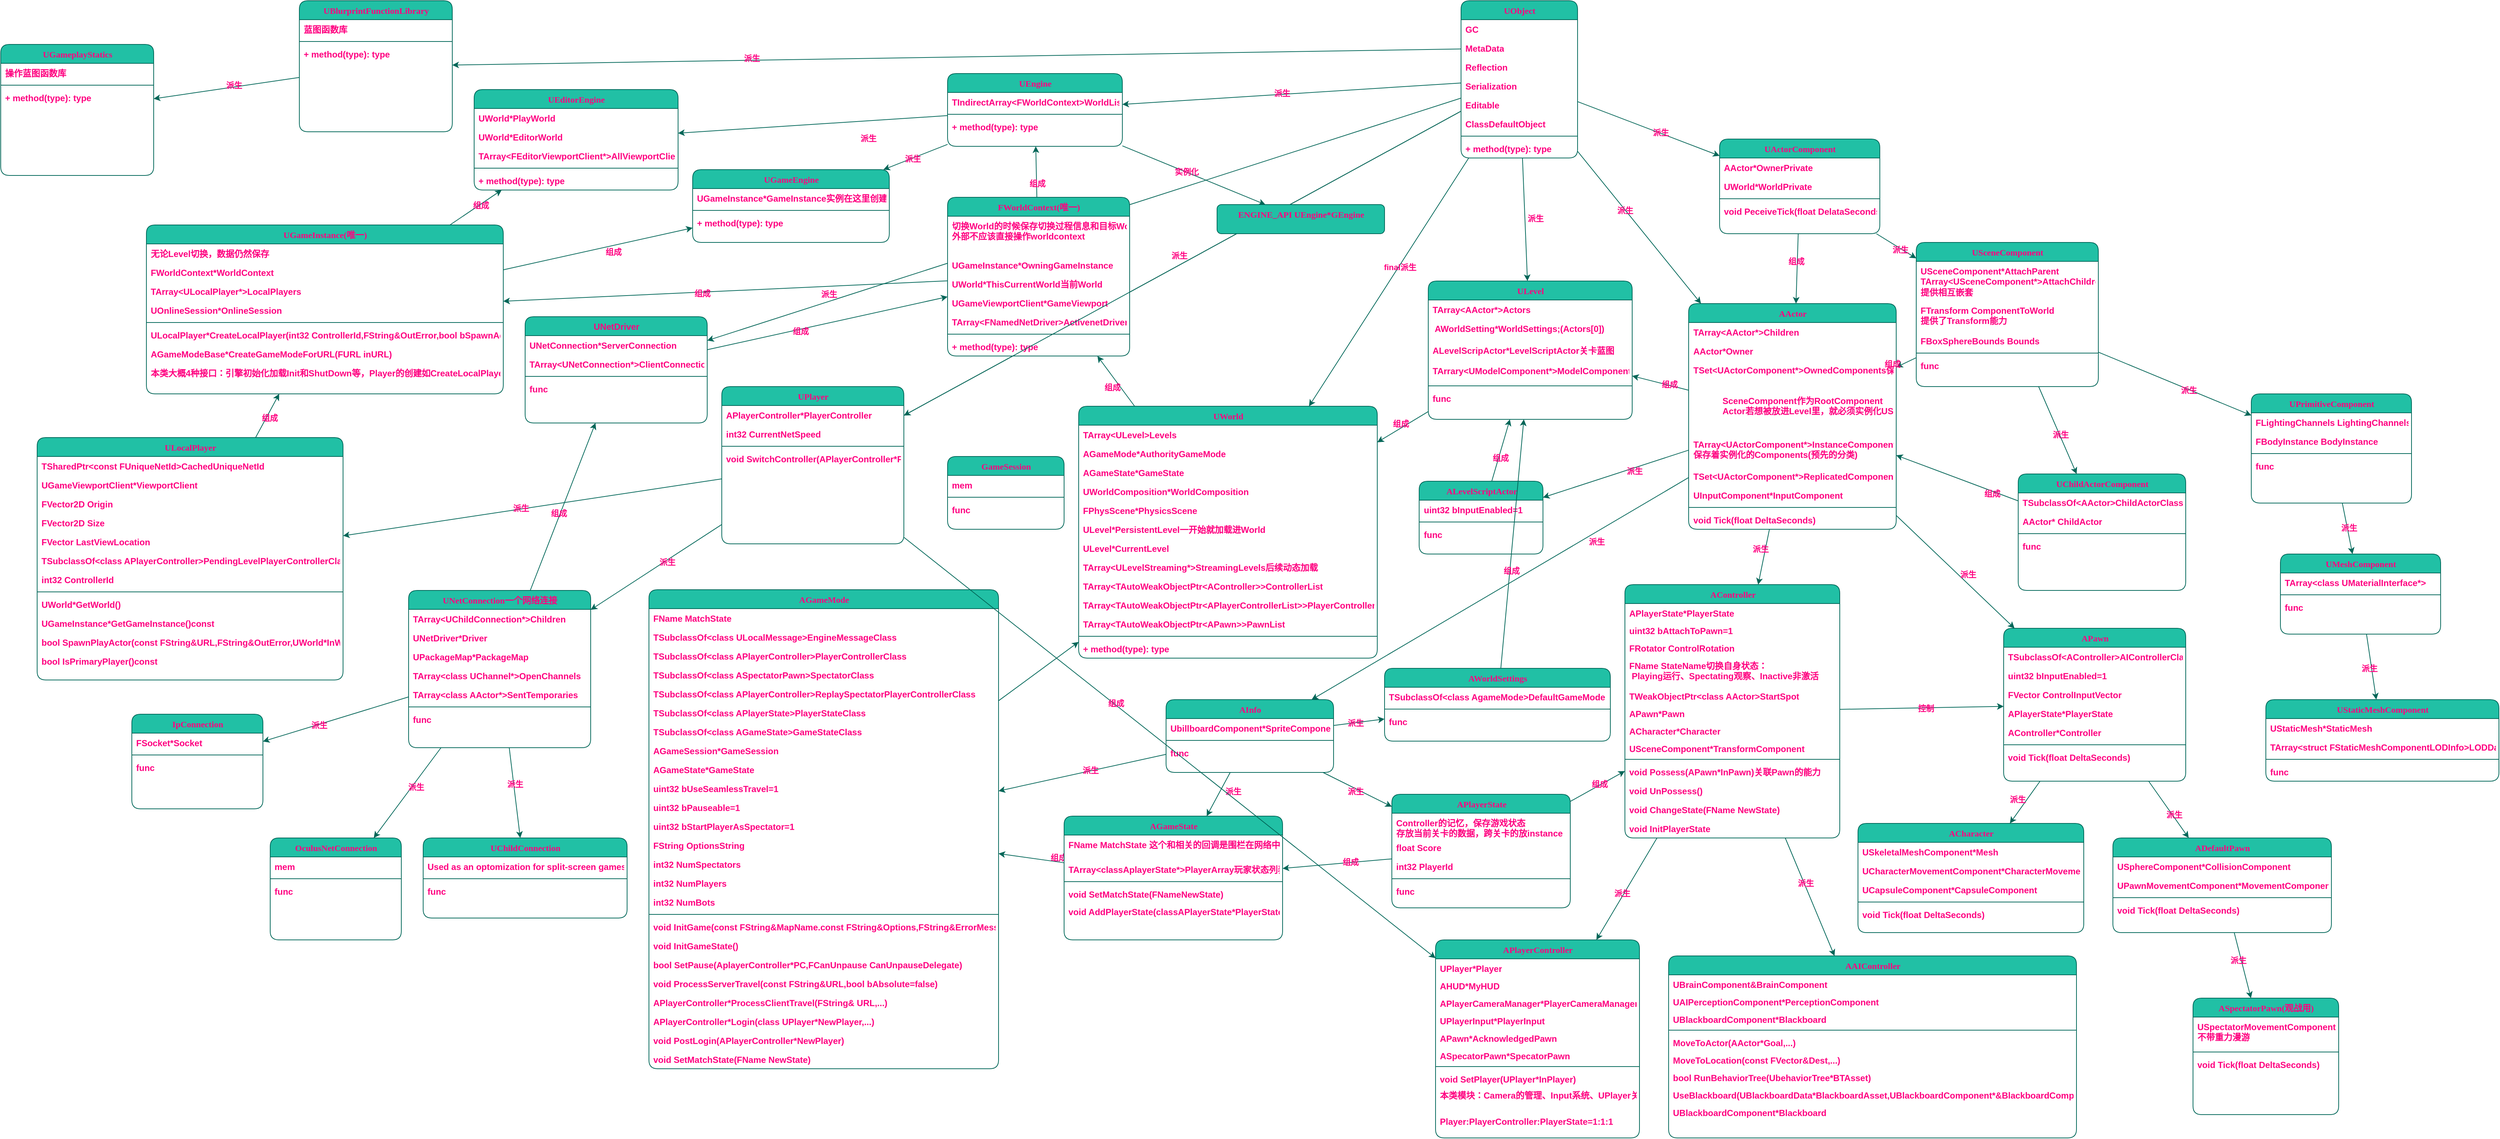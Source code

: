 <mxfile version="21.7.5" type="github">
  <diagram name="Page-1" id="9f46799a-70d6-7492-0946-bef42562c5a5">
    <mxGraphModel dx="2800" dy="310" grid="1" gridSize="10" guides="1" tooltips="1" connect="1" arrows="1" fold="1" page="1" pageScale="1" pageWidth="1100" pageHeight="850" background="none" math="0" shadow="0">
      <root>
        <mxCell id="0" />
        <mxCell id="1" parent="0" />
        <mxCell id="z39Naz20EpBCcd1Hh88v-29" value="" style="rounded=1;orthogonalLoop=1;jettySize=auto;html=1;labelBackgroundColor=none;strokeColor=#006658;fontColor=#FF0080;fontStyle=1;labelBorderColor=none;textDirection=ltr;" parent="1" source="z39Naz20EpBCcd1Hh88v-5" target="z39Naz20EpBCcd1Hh88v-22" edge="1">
          <mxGeometry relative="1" as="geometry" />
        </mxCell>
        <mxCell id="z39Naz20EpBCcd1Hh88v-49" value="派生" style="edgeLabel;html=1;align=center;verticalAlign=middle;resizable=0;points=[];rounded=1;labelBackgroundColor=none;fontColor=#FF0080;fontStyle=1;labelBorderColor=none;textDirection=ltr;" parent="z39Naz20EpBCcd1Hh88v-29" vertex="1" connectable="0">
          <mxGeometry x="-0.226" y="-1" relative="1" as="geometry">
            <mxPoint as="offset" />
          </mxGeometry>
        </mxCell>
        <mxCell id="z39Naz20EpBCcd1Hh88v-43" value="" style="edgeStyle=none;rounded=1;orthogonalLoop=1;jettySize=auto;html=1;labelBackgroundColor=none;strokeColor=#006658;fontColor=#FF0080;fontStyle=1;labelBorderColor=none;textDirection=ltr;" parent="1" source="z39Naz20EpBCcd1Hh88v-5" target="z39Naz20EpBCcd1Hh88v-34" edge="1">
          <mxGeometry relative="1" as="geometry" />
        </mxCell>
        <mxCell id="z39Naz20EpBCcd1Hh88v-50" value="派生" style="edgeLabel;html=1;align=center;verticalAlign=middle;resizable=0;points=[];rounded=1;labelBackgroundColor=none;fontColor=#FF0080;fontStyle=1;labelBorderColor=none;textDirection=ltr;" parent="z39Naz20EpBCcd1Hh88v-43" vertex="1" connectable="0">
          <mxGeometry x="0.161" y="1" relative="1" as="geometry">
            <mxPoint as="offset" />
          </mxGeometry>
        </mxCell>
        <mxCell id="z39Naz20EpBCcd1Hh88v-138" style="edgeStyle=none;rounded=1;orthogonalLoop=1;jettySize=auto;html=1;labelBackgroundColor=none;strokeColor=#006658;fontColor=#FF0080;fontStyle=1;labelBorderColor=none;textDirection=ltr;" parent="1" source="z39Naz20EpBCcd1Hh88v-5" target="z39Naz20EpBCcd1Hh88v-94" edge="1">
          <mxGeometry relative="1" as="geometry" />
        </mxCell>
        <mxCell id="z39Naz20EpBCcd1Hh88v-139" value="派生" style="edgeLabel;html=1;align=center;verticalAlign=middle;resizable=0;points=[];rounded=1;labelBackgroundColor=none;fontColor=#FF0080;fontStyle=1;labelBorderColor=none;textDirection=ltr;" parent="z39Naz20EpBCcd1Hh88v-138" vertex="1" connectable="0">
          <mxGeometry x="0.096" y="4" relative="1" as="geometry">
            <mxPoint x="10" y="-10" as="offset" />
          </mxGeometry>
        </mxCell>
        <mxCell id="z39Naz20EpBCcd1Hh88v-150" value="" style="edgeStyle=none;rounded=1;orthogonalLoop=1;jettySize=auto;html=1;labelBackgroundColor=none;strokeColor=#006658;fontColor=#FF0080;fontStyle=1;labelBorderColor=none;textDirection=ltr;" parent="1" source="z39Naz20EpBCcd1Hh88v-5" target="z39Naz20EpBCcd1Hh88v-141" edge="1">
          <mxGeometry relative="1" as="geometry" />
        </mxCell>
        <mxCell id="z39Naz20EpBCcd1Hh88v-151" value="final派生" style="edgeLabel;html=1;align=center;verticalAlign=middle;resizable=0;points=[];rounded=1;labelBackgroundColor=none;fontColor=#FF0080;fontStyle=1;labelBorderColor=none;textDirection=ltr;" parent="z39Naz20EpBCcd1Hh88v-150" vertex="1" connectable="0">
          <mxGeometry x="-0.122" relative="1" as="geometry">
            <mxPoint x="1" as="offset" />
          </mxGeometry>
        </mxCell>
        <mxCell id="z39Naz20EpBCcd1Hh88v-213" style="edgeStyle=none;rounded=1;orthogonalLoop=1;jettySize=auto;html=1;labelBackgroundColor=none;strokeColor=#006658;fontColor=#FF0080;fontStyle=1;labelBorderColor=none;textDirection=ltr;" parent="1" source="z39Naz20EpBCcd1Hh88v-5" target="z39Naz20EpBCcd1Hh88v-199" edge="1">
          <mxGeometry relative="1" as="geometry" />
        </mxCell>
        <mxCell id="z39Naz20EpBCcd1Hh88v-214" value="派生" style="edgeLabel;html=1;align=center;verticalAlign=middle;resizable=0;points=[];rounded=1;labelBackgroundColor=none;fontColor=#FF0080;fontStyle=1;labelBorderColor=none;textDirection=ltr;" parent="z39Naz20EpBCcd1Hh88v-213" vertex="1" connectable="0">
          <mxGeometry x="-0.109" y="1" relative="1" as="geometry">
            <mxPoint x="-39" as="offset" />
          </mxGeometry>
        </mxCell>
        <mxCell id="z39Naz20EpBCcd1Hh88v-446" value="" style="edgeStyle=none;rounded=1;orthogonalLoop=1;jettySize=auto;html=1;labelBackgroundColor=none;strokeColor=#006658;fontColor=#FF0080;fontStyle=1;labelBorderColor=none;textDirection=ltr;" parent="1" source="z39Naz20EpBCcd1Hh88v-5" target="z39Naz20EpBCcd1Hh88v-437" edge="1">
          <mxGeometry relative="1" as="geometry" />
        </mxCell>
        <mxCell id="z39Naz20EpBCcd1Hh88v-496" style="edgeStyle=none;rounded=1;orthogonalLoop=1;jettySize=auto;html=1;labelBackgroundColor=none;strokeColor=#006658;fontColor=#FF0080;fontStyle=1;labelBorderColor=none;textDirection=ltr;" parent="1" source="z39Naz20EpBCcd1Hh88v-5" target="z39Naz20EpBCcd1Hh88v-486" edge="1">
          <mxGeometry relative="1" as="geometry" />
        </mxCell>
        <mxCell id="z39Naz20EpBCcd1Hh88v-497" value="派生" style="edgeLabel;html=1;align=center;verticalAlign=middle;resizable=0;points=[];rounded=1;labelBackgroundColor=none;fontColor=#FF0080;fontStyle=1;labelBorderColor=none;textDirection=ltr;" parent="z39Naz20EpBCcd1Hh88v-496" vertex="1" connectable="0">
          <mxGeometry x="-0.267" y="3" relative="1" as="geometry">
            <mxPoint x="-490" y="144" as="offset" />
          </mxGeometry>
        </mxCell>
        <mxCell id="z39Naz20EpBCcd1Hh88v-5" value="UObject" style="swimlane;html=1;fontStyle=1;align=center;verticalAlign=top;childLayout=stackLayout;horizontal=1;startSize=26;horizontalStack=0;resizeParent=1;resizeLast=0;collapsible=1;marginBottom=0;swimlaneFillColor=#ffffff;rounded=1;shadow=0;comic=0;labelBackgroundColor=none;strokeWidth=1;fillColor=#21C0A5;fontFamily=Verdana;fontSize=12;fontColor=#FF0080;strokeColor=#006658;labelBorderColor=none;textDirection=ltr;" parent="1" vertex="1">
          <mxGeometry x="465" width="160" height="216" as="geometry">
            <mxRectangle x="440" y="73" width="90" height="30" as="alternateBounds" />
          </mxGeometry>
        </mxCell>
        <mxCell id="z39Naz20EpBCcd1Hh88v-20" value="GC" style="text;html=1;strokeColor=none;fillColor=none;align=left;verticalAlign=top;spacingLeft=4;spacingRight=4;overflow=hidden;rotatable=0;points=[[0,0.5],[1,0.5]];portConstraint=eastwest;rounded=1;labelBackgroundColor=none;fontColor=#FF0080;fontStyle=1;labelBorderColor=none;textDirection=ltr;" parent="z39Naz20EpBCcd1Hh88v-5" vertex="1">
          <mxGeometry y="26" width="160" height="26" as="geometry" />
        </mxCell>
        <mxCell id="z39Naz20EpBCcd1Hh88v-30" value="MetaData" style="text;html=1;strokeColor=none;fillColor=none;align=left;verticalAlign=top;spacingLeft=4;spacingRight=4;overflow=hidden;rotatable=0;points=[[0,0.5],[1,0.5]];portConstraint=eastwest;rounded=1;labelBackgroundColor=none;fontColor=#FF0080;fontStyle=1;labelBorderColor=none;textDirection=ltr;" parent="z39Naz20EpBCcd1Hh88v-5" vertex="1">
          <mxGeometry y="52" width="160" height="26" as="geometry" />
        </mxCell>
        <mxCell id="z39Naz20EpBCcd1Hh88v-6" value="Reflection" style="text;html=1;strokeColor=none;fillColor=none;align=left;verticalAlign=top;spacingLeft=4;spacingRight=4;overflow=hidden;rotatable=0;points=[[0,0.5],[1,0.5]];portConstraint=eastwest;rounded=1;labelBackgroundColor=none;fontColor=#FF0080;fontStyle=1;labelBorderColor=none;textDirection=ltr;" parent="z39Naz20EpBCcd1Hh88v-5" vertex="1">
          <mxGeometry y="78" width="160" height="26" as="geometry" />
        </mxCell>
        <mxCell id="z39Naz20EpBCcd1Hh88v-32" value="Serialization" style="text;html=1;strokeColor=none;fillColor=none;align=left;verticalAlign=top;spacingLeft=4;spacingRight=4;overflow=hidden;rotatable=0;points=[[0,0.5],[1,0.5]];portConstraint=eastwest;rounded=1;labelBackgroundColor=none;fontColor=#FF0080;fontStyle=1;labelBorderColor=none;textDirection=ltr;" parent="z39Naz20EpBCcd1Hh88v-5" vertex="1">
          <mxGeometry y="104" width="160" height="26" as="geometry" />
        </mxCell>
        <mxCell id="z39Naz20EpBCcd1Hh88v-31" value="Editable" style="text;html=1;strokeColor=none;fillColor=none;align=left;verticalAlign=top;spacingLeft=4;spacingRight=4;overflow=hidden;rotatable=0;points=[[0,0.5],[1,0.5]];portConstraint=eastwest;rounded=1;labelBackgroundColor=none;fontColor=#FF0080;fontStyle=1;labelBorderColor=none;textDirection=ltr;" parent="z39Naz20EpBCcd1Hh88v-5" vertex="1">
          <mxGeometry y="130" width="160" height="26" as="geometry" />
        </mxCell>
        <mxCell id="z39Naz20EpBCcd1Hh88v-33" value="ClassDefaultObject" style="text;html=1;strokeColor=none;fillColor=none;align=left;verticalAlign=top;spacingLeft=4;spacingRight=4;overflow=hidden;rotatable=0;points=[[0,0.5],[1,0.5]];portConstraint=eastwest;rounded=1;labelBackgroundColor=none;fontColor=#FF0080;fontStyle=1;labelBorderColor=none;textDirection=ltr;" parent="z39Naz20EpBCcd1Hh88v-5" vertex="1">
          <mxGeometry y="156" width="160" height="26" as="geometry" />
        </mxCell>
        <mxCell id="z39Naz20EpBCcd1Hh88v-11" value="" style="line;html=1;strokeWidth=1;fillColor=none;align=left;verticalAlign=middle;spacingTop=-1;spacingLeft=3;spacingRight=3;rotatable=0;labelPosition=right;points=[];portConstraint=eastwest;rounded=1;labelBackgroundColor=none;strokeColor=#006658;fontColor=#FF0080;fontStyle=1;labelBorderColor=none;textDirection=ltr;" parent="z39Naz20EpBCcd1Hh88v-5" vertex="1">
          <mxGeometry y="182" width="160" height="8" as="geometry" />
        </mxCell>
        <mxCell id="z39Naz20EpBCcd1Hh88v-12" value="+ method(type): type" style="text;html=1;strokeColor=none;fillColor=none;align=left;verticalAlign=top;spacingLeft=4;spacingRight=4;overflow=hidden;rotatable=0;points=[[0,0.5],[1,0.5]];portConstraint=eastwest;rounded=1;labelBackgroundColor=none;fontColor=#FF0080;fontStyle=1;labelBorderColor=none;textDirection=ltr;" parent="z39Naz20EpBCcd1Hh88v-5" vertex="1">
          <mxGeometry y="190" width="160" height="26" as="geometry" />
        </mxCell>
        <mxCell id="z39Naz20EpBCcd1Hh88v-102" value="" style="edgeStyle=none;rounded=1;orthogonalLoop=1;jettySize=auto;html=1;labelBackgroundColor=none;strokeColor=#006658;fontColor=#FF0080;fontStyle=1;labelBorderColor=none;textDirection=ltr;" parent="1" source="z39Naz20EpBCcd1Hh88v-22" target="z39Naz20EpBCcd1Hh88v-94" edge="1">
          <mxGeometry relative="1" as="geometry" />
        </mxCell>
        <mxCell id="z39Naz20EpBCcd1Hh88v-107" value="组成" style="edgeLabel;html=1;align=center;verticalAlign=middle;resizable=0;points=[];rounded=1;labelBackgroundColor=none;fontColor=#FF0080;fontStyle=1;labelBorderColor=none;textDirection=ltr;" parent="z39Naz20EpBCcd1Hh88v-102" vertex="1" connectable="0">
          <mxGeometry x="-0.322" y="-1" relative="1" as="geometry">
            <mxPoint x="-1" y="-1" as="offset" />
          </mxGeometry>
        </mxCell>
        <mxCell id="z39Naz20EpBCcd1Hh88v-117" value="" style="edgeStyle=none;rounded=1;orthogonalLoop=1;jettySize=auto;html=1;labelBackgroundColor=none;strokeColor=#006658;fontColor=#FF0080;fontStyle=1;labelBorderColor=none;textDirection=ltr;" parent="1" source="z39Naz20EpBCcd1Hh88v-22" target="z39Naz20EpBCcd1Hh88v-109" edge="1">
          <mxGeometry relative="1" as="geometry" />
        </mxCell>
        <mxCell id="z39Naz20EpBCcd1Hh88v-121" value="派生" style="edgeLabel;html=1;align=center;verticalAlign=middle;resizable=0;points=[];rounded=1;labelBackgroundColor=none;fontColor=#FF0080;fontStyle=1;labelBorderColor=none;textDirection=ltr;" parent="z39Naz20EpBCcd1Hh88v-117" vertex="1" connectable="0">
          <mxGeometry x="-0.373" y="3" relative="1" as="geometry">
            <mxPoint x="-13" y="5" as="offset" />
          </mxGeometry>
        </mxCell>
        <mxCell id="z39Naz20EpBCcd1Hh88v-129" style="edgeStyle=none;rounded=1;orthogonalLoop=1;jettySize=auto;html=1;labelBackgroundColor=none;strokeColor=#006658;fontColor=#FF0080;fontStyle=1;labelBorderColor=none;textDirection=ltr;" parent="1" source="z39Naz20EpBCcd1Hh88v-22" target="z39Naz20EpBCcd1Hh88v-122" edge="1">
          <mxGeometry relative="1" as="geometry" />
        </mxCell>
        <mxCell id="z39Naz20EpBCcd1Hh88v-130" value="派生" style="edgeLabel;html=1;align=center;verticalAlign=middle;resizable=0;points=[];rounded=1;labelBackgroundColor=none;fontColor=#FF0080;fontStyle=1;labelBorderColor=none;textDirection=ltr;" parent="z39Naz20EpBCcd1Hh88v-129" vertex="1" connectable="0">
          <mxGeometry x="-0.528" relative="1" as="geometry">
            <mxPoint x="-4" y="16" as="offset" />
          </mxGeometry>
        </mxCell>
        <mxCell id="z39Naz20EpBCcd1Hh88v-268" value="" style="edgeStyle=none;rounded=1;orthogonalLoop=1;jettySize=auto;html=1;labelBackgroundColor=none;strokeColor=#006658;fontColor=#FF0080;fontStyle=1;labelBorderColor=none;textDirection=ltr;" parent="1" source="z39Naz20EpBCcd1Hh88v-22" target="z39Naz20EpBCcd1Hh88v-259" edge="1">
          <mxGeometry relative="1" as="geometry" />
        </mxCell>
        <mxCell id="z39Naz20EpBCcd1Hh88v-269" value="派生" style="edgeLabel;html=1;align=center;verticalAlign=middle;resizable=0;points=[];rounded=1;labelBackgroundColor=none;fontColor=#FF0080;fontStyle=1;labelBorderColor=none;textDirection=ltr;" parent="z39Naz20EpBCcd1Hh88v-268" vertex="1" connectable="0">
          <mxGeometry x="0.2" y="2" relative="1" as="geometry">
            <mxPoint y="-11" as="offset" />
          </mxGeometry>
        </mxCell>
        <mxCell id="z39Naz20EpBCcd1Hh88v-325" style="edgeStyle=none;rounded=1;orthogonalLoop=1;jettySize=auto;html=1;labelBackgroundColor=none;strokeColor=#006658;fontColor=#FF0080;fontStyle=1;labelBorderColor=none;textDirection=ltr;" parent="1" source="z39Naz20EpBCcd1Hh88v-22" target="z39Naz20EpBCcd1Hh88v-307" edge="1">
          <mxGeometry relative="1" as="geometry" />
        </mxCell>
        <mxCell id="z39Naz20EpBCcd1Hh88v-326" value="派生" style="edgeLabel;html=1;align=center;verticalAlign=middle;resizable=0;points=[];rounded=1;labelBackgroundColor=none;fontColor=#FF0080;fontStyle=1;labelBorderColor=none;textDirection=ltr;" parent="z39Naz20EpBCcd1Hh88v-325" vertex="1" connectable="0">
          <mxGeometry x="0.274" y="3" relative="1" as="geometry">
            <mxPoint x="-6" y="-22" as="offset" />
          </mxGeometry>
        </mxCell>
        <mxCell id="z39Naz20EpBCcd1Hh88v-22" value="AActor" style="swimlane;html=1;fontStyle=1;align=center;verticalAlign=top;childLayout=stackLayout;horizontal=1;startSize=26;horizontalStack=0;resizeParent=1;resizeLast=0;collapsible=1;marginBottom=0;swimlaneFillColor=#ffffff;rounded=1;shadow=0;comic=0;labelBackgroundColor=none;strokeWidth=1;fillColor=#21C0A5;fontFamily=Verdana;fontSize=12;fontColor=#FF0080;strokeColor=#006658;labelBorderColor=none;textDirection=ltr;" parent="1" vertex="1">
          <mxGeometry x="777.5" y="416" width="285" height="310" as="geometry">
            <mxRectangle x="440" y="73" width="90" height="30" as="alternateBounds" />
          </mxGeometry>
        </mxCell>
        <mxCell id="z39Naz20EpBCcd1Hh88v-23" value="TArray&amp;lt;AActor*&amp;gt;Children" style="text;html=1;strokeColor=none;fillColor=none;align=left;verticalAlign=top;spacingLeft=4;spacingRight=4;overflow=hidden;rotatable=0;points=[[0,0.5],[1,0.5]];portConstraint=eastwest;rounded=1;labelBackgroundColor=none;fontColor=#FF0080;fontStyle=1;labelBorderColor=none;textDirection=ltr;" parent="z39Naz20EpBCcd1Hh88v-22" vertex="1">
          <mxGeometry y="26" width="285" height="26" as="geometry" />
        </mxCell>
        <mxCell id="z39Naz20EpBCcd1Hh88v-44" value="AActor*Owner" style="text;html=1;strokeColor=none;fillColor=none;align=left;verticalAlign=top;spacingLeft=4;spacingRight=4;overflow=hidden;rotatable=0;points=[[0,0.5],[1,0.5]];portConstraint=eastwest;rounded=1;labelBackgroundColor=none;fontColor=#FF0080;fontStyle=1;labelBorderColor=none;textDirection=ltr;" parent="z39Naz20EpBCcd1Hh88v-22" vertex="1">
          <mxGeometry y="52" width="285" height="26" as="geometry" />
        </mxCell>
        <mxCell id="z39Naz20EpBCcd1Hh88v-45" value="TSet&amp;lt;UActorComponent*&amp;gt;OwnedComponents保存这个Actor拥有的所有Component" style="text;html=1;strokeColor=none;fillColor=none;align=left;verticalAlign=top;spacingLeft=4;spacingRight=4;overflow=hidden;rotatable=0;points=[[0,0.5],[1,0.5]];portConstraint=eastwest;rounded=1;labelBackgroundColor=none;fontColor=#FF0080;fontStyle=1;labelBorderColor=none;textDirection=ltr;" parent="z39Naz20EpBCcd1Hh88v-22" vertex="1">
          <mxGeometry y="78" width="285" height="42" as="geometry" />
        </mxCell>
        <mxCell id="z39Naz20EpBCcd1Hh88v-46" value="&lt;blockquote style=&quot;margin: 0 0 0 40px; border: none; padding: 0px;&quot;&gt;SceneComponent作为RootComponent&lt;/blockquote&gt;&lt;blockquote style=&quot;margin: 0 0 0 40px; border: none; padding: 0px;&quot;&gt;Actor若想被放进Level里，就必须实例化USceneComponent*RootComponent&lt;/blockquote&gt;" style="text;html=1;strokeColor=none;fillColor=none;align=left;verticalAlign=top;spacingLeft=4;spacingRight=4;overflow=hidden;rotatable=0;points=[[0,0.5],[1,0.5]];portConstraint=eastwest;rounded=1;labelBackgroundColor=none;fontColor=#FF0080;fontStyle=1;labelBorderColor=none;textDirection=ltr;" parent="z39Naz20EpBCcd1Hh88v-22" vertex="1">
          <mxGeometry y="120" width="285" height="60" as="geometry" />
        </mxCell>
        <mxCell id="z39Naz20EpBCcd1Hh88v-28" value="TArray&amp;lt;UActorComponent*&amp;gt;InstanceComponents&lt;br&gt;保存着实例化的Components(预先的分类)" style="text;html=1;strokeColor=none;fillColor=none;align=left;verticalAlign=top;spacingLeft=4;spacingRight=4;overflow=hidden;rotatable=0;points=[[0,0.5],[1,0.5]];portConstraint=eastwest;rounded=1;labelBackgroundColor=none;fontColor=#FF0080;fontStyle=1;labelBorderColor=none;textDirection=ltr;" parent="z39Naz20EpBCcd1Hh88v-22" vertex="1">
          <mxGeometry y="180" width="285" height="44" as="geometry" />
        </mxCell>
        <mxCell id="z39Naz20EpBCcd1Hh88v-258" value="TSet&amp;lt;UActorComponent*&amp;gt;ReplicatedComponents" style="text;html=1;strokeColor=none;fillColor=none;align=left;verticalAlign=top;spacingLeft=4;spacingRight=4;overflow=hidden;rotatable=0;points=[[0,0.5],[1,0.5]];portConstraint=eastwest;rounded=1;labelBackgroundColor=none;fontColor=#FF0080;fontStyle=1;labelBorderColor=none;textDirection=ltr;" parent="z39Naz20EpBCcd1Hh88v-22" vertex="1">
          <mxGeometry y="224" width="285" height="26" as="geometry" />
        </mxCell>
        <mxCell id="z39Naz20EpBCcd1Hh88v-305" value="UInputComponent*InputComponent" style="text;html=1;strokeColor=none;fillColor=none;align=left;verticalAlign=top;spacingLeft=4;spacingRight=4;overflow=hidden;rotatable=0;points=[[0,0.5],[1,0.5]];portConstraint=eastwest;rounded=1;labelBackgroundColor=none;fontColor=#FF0080;fontStyle=1;labelBorderColor=none;textDirection=ltr;" parent="z39Naz20EpBCcd1Hh88v-22" vertex="1">
          <mxGeometry y="250" width="285" height="26" as="geometry" />
        </mxCell>
        <mxCell id="z39Naz20EpBCcd1Hh88v-25" value="" style="line;html=1;strokeWidth=1;fillColor=none;align=left;verticalAlign=middle;spacingTop=-1;spacingLeft=3;spacingRight=3;rotatable=0;labelPosition=right;points=[];portConstraint=eastwest;rounded=1;labelBackgroundColor=none;strokeColor=#006658;fontColor=#FF0080;fontStyle=1;labelBorderColor=none;textDirection=ltr;" parent="z39Naz20EpBCcd1Hh88v-22" vertex="1">
          <mxGeometry y="276" width="285" height="8" as="geometry" />
        </mxCell>
        <mxCell id="z39Naz20EpBCcd1Hh88v-24" value="void Tick(float DeltaSeconds)" style="text;html=1;strokeColor=none;fillColor=none;align=left;verticalAlign=top;spacingLeft=4;spacingRight=4;overflow=hidden;rotatable=0;points=[[0,0.5],[1,0.5]];portConstraint=eastwest;rounded=1;labelBackgroundColor=none;fontColor=#FF0080;fontStyle=1;labelBorderColor=none;textDirection=ltr;" parent="z39Naz20EpBCcd1Hh88v-22" vertex="1">
          <mxGeometry y="284" width="285" height="26" as="geometry" />
        </mxCell>
        <mxCell id="z39Naz20EpBCcd1Hh88v-56" value="" style="edgeStyle=none;rounded=1;orthogonalLoop=1;jettySize=auto;html=1;labelBackgroundColor=none;strokeColor=#006658;fontColor=#FF0080;fontStyle=1;labelBorderColor=none;textDirection=ltr;" parent="1" source="z39Naz20EpBCcd1Hh88v-34" target="z39Naz20EpBCcd1Hh88v-51" edge="1">
          <mxGeometry relative="1" as="geometry" />
        </mxCell>
        <mxCell id="z39Naz20EpBCcd1Hh88v-67" value="派生" style="edgeLabel;html=1;align=center;verticalAlign=middle;resizable=0;points=[];rounded=1;labelBackgroundColor=none;fontColor=#FF0080;fontStyle=1;labelBorderColor=none;textDirection=ltr;" parent="z39Naz20EpBCcd1Hh88v-56" vertex="1" connectable="0">
          <mxGeometry x="0.211" y="-1" relative="1" as="geometry">
            <mxPoint as="offset" />
          </mxGeometry>
        </mxCell>
        <mxCell id="z39Naz20EpBCcd1Hh88v-254" style="edgeStyle=none;rounded=1;orthogonalLoop=1;jettySize=auto;html=1;labelBackgroundColor=none;strokeColor=#006658;fontColor=#FF0080;fontStyle=1;labelBorderColor=none;textDirection=ltr;" parent="1" source="z39Naz20EpBCcd1Hh88v-34" target="z39Naz20EpBCcd1Hh88v-22" edge="1">
          <mxGeometry relative="1" as="geometry" />
        </mxCell>
        <mxCell id="z39Naz20EpBCcd1Hh88v-255" value="组成" style="edgeLabel;html=1;align=center;verticalAlign=middle;resizable=0;points=[];rounded=1;labelBackgroundColor=none;fontColor=#FF0080;fontStyle=1;labelBorderColor=none;textDirection=ltr;" parent="z39Naz20EpBCcd1Hh88v-254" vertex="1" connectable="0">
          <mxGeometry x="-0.214" y="-2" relative="1" as="geometry">
            <mxPoint as="offset" />
          </mxGeometry>
        </mxCell>
        <mxCell id="z39Naz20EpBCcd1Hh88v-34" value="UActorComponent" style="swimlane;html=1;fontStyle=1;align=center;verticalAlign=top;childLayout=stackLayout;horizontal=1;startSize=26;horizontalStack=0;resizeParent=1;resizeLast=0;collapsible=1;marginBottom=0;swimlaneFillColor=#ffffff;rounded=1;shadow=0;comic=0;labelBackgroundColor=none;strokeWidth=1;fillColor=#21C0A5;fontFamily=Verdana;fontSize=12;fontColor=#FF0080;strokeColor=#006658;labelBorderColor=none;textDirection=ltr;" parent="1" vertex="1">
          <mxGeometry x="820" y="190" width="220" height="130" as="geometry">
            <mxRectangle x="440" y="73" width="90" height="30" as="alternateBounds" />
          </mxGeometry>
        </mxCell>
        <mxCell id="z39Naz20EpBCcd1Hh88v-48" value="AActor*OwnerPrivate" style="text;html=1;strokeColor=none;fillColor=none;align=left;verticalAlign=top;spacingLeft=4;spacingRight=4;overflow=hidden;rotatable=0;points=[[0,0.5],[1,0.5]];portConstraint=eastwest;rounded=1;labelBackgroundColor=none;fontColor=#FF0080;fontStyle=1;labelBorderColor=none;textDirection=ltr;" parent="z39Naz20EpBCcd1Hh88v-34" vertex="1">
          <mxGeometry y="26" width="220" height="26" as="geometry" />
        </mxCell>
        <mxCell id="z39Naz20EpBCcd1Hh88v-40" value="UWorld*WorldPrivate" style="text;html=1;strokeColor=none;fillColor=none;align=left;verticalAlign=top;spacingLeft=4;spacingRight=4;overflow=hidden;rotatable=0;points=[[0,0.5],[1,0.5]];portConstraint=eastwest;rounded=1;labelBackgroundColor=none;fontColor=#FF0080;fontStyle=1;labelBorderColor=none;textDirection=ltr;" parent="z39Naz20EpBCcd1Hh88v-34" vertex="1">
          <mxGeometry y="52" width="220" height="26" as="geometry" />
        </mxCell>
        <mxCell id="z39Naz20EpBCcd1Hh88v-41" value="" style="line;html=1;strokeWidth=1;fillColor=none;align=left;verticalAlign=middle;spacingTop=-1;spacingLeft=3;spacingRight=3;rotatable=0;labelPosition=right;points=[];portConstraint=eastwest;rounded=1;labelBackgroundColor=none;strokeColor=#006658;fontColor=#FF0080;fontStyle=1;labelBorderColor=none;textDirection=ltr;" parent="z39Naz20EpBCcd1Hh88v-34" vertex="1">
          <mxGeometry y="78" width="220" height="8" as="geometry" />
        </mxCell>
        <mxCell id="z39Naz20EpBCcd1Hh88v-42" value="void PeceiveTick(float DelataSeconds)" style="text;html=1;strokeColor=none;fillColor=none;align=left;verticalAlign=top;spacingLeft=4;spacingRight=4;overflow=hidden;rotatable=0;points=[[0,0.5],[1,0.5]];portConstraint=eastwest;rounded=1;labelBackgroundColor=none;fontColor=#FF0080;fontStyle=1;labelBorderColor=none;textDirection=ltr;" parent="z39Naz20EpBCcd1Hh88v-34" vertex="1">
          <mxGeometry y="86" width="220" height="26" as="geometry" />
        </mxCell>
        <mxCell id="z39Naz20EpBCcd1Hh88v-66" value="" style="edgeStyle=none;rounded=1;orthogonalLoop=1;jettySize=auto;html=1;labelBackgroundColor=none;strokeColor=#006658;fontColor=#FF0080;fontStyle=1;labelBorderColor=none;textDirection=ltr;" parent="1" source="z39Naz20EpBCcd1Hh88v-51" target="z39Naz20EpBCcd1Hh88v-59" edge="1">
          <mxGeometry relative="1" as="geometry" />
        </mxCell>
        <mxCell id="z39Naz20EpBCcd1Hh88v-68" value="派生" style="edgeLabel;html=1;align=center;verticalAlign=middle;resizable=0;points=[];rounded=1;labelBackgroundColor=none;fontColor=#FF0080;fontStyle=1;labelBorderColor=none;textDirection=ltr;" parent="z39Naz20EpBCcd1Hh88v-66" vertex="1" connectable="0">
          <mxGeometry x="0.255" y="1" relative="1" as="geometry">
            <mxPoint x="-8" y="-1" as="offset" />
          </mxGeometry>
        </mxCell>
        <mxCell id="z39Naz20EpBCcd1Hh88v-76" value="" style="edgeStyle=none;rounded=1;orthogonalLoop=1;jettySize=auto;html=1;labelBackgroundColor=none;strokeColor=#006658;fontColor=#FF0080;fontStyle=1;labelBorderColor=none;textDirection=ltr;" parent="1" source="z39Naz20EpBCcd1Hh88v-51" target="z39Naz20EpBCcd1Hh88v-69" edge="1">
          <mxGeometry relative="1" as="geometry" />
        </mxCell>
        <mxCell id="z39Naz20EpBCcd1Hh88v-83" value="派生" style="edgeLabel;html=1;align=center;verticalAlign=middle;resizable=0;points=[];rounded=1;labelBackgroundColor=none;fontColor=#FF0080;fontStyle=1;labelBorderColor=none;textDirection=ltr;" parent="z39Naz20EpBCcd1Hh88v-76" vertex="1" connectable="0">
          <mxGeometry x="0.269" y="3" relative="1" as="geometry">
            <mxPoint x="-6" y="-9" as="offset" />
          </mxGeometry>
        </mxCell>
        <mxCell id="z39Naz20EpBCcd1Hh88v-256" style="edgeStyle=none;rounded=1;orthogonalLoop=1;jettySize=auto;html=1;labelBackgroundColor=none;strokeColor=#006658;fontColor=#FF0080;fontStyle=1;labelBorderColor=none;textDirection=ltr;" parent="1" source="z39Naz20EpBCcd1Hh88v-51" target="z39Naz20EpBCcd1Hh88v-22" edge="1">
          <mxGeometry relative="1" as="geometry" />
        </mxCell>
        <mxCell id="z39Naz20EpBCcd1Hh88v-257" value="组成" style="edgeLabel;html=1;align=center;verticalAlign=middle;resizable=0;points=[];rounded=1;labelBackgroundColor=none;fontColor=#FF0080;fontStyle=1;labelBorderColor=none;textDirection=ltr;" parent="z39Naz20EpBCcd1Hh88v-256" vertex="1" connectable="0">
          <mxGeometry x="-0.284" y="-3" relative="1" as="geometry">
            <mxPoint x="-22" y="6" as="offset" />
          </mxGeometry>
        </mxCell>
        <mxCell id="z39Naz20EpBCcd1Hh88v-51" value="USceneComponent" style="swimlane;html=1;fontStyle=1;align=center;verticalAlign=top;childLayout=stackLayout;horizontal=1;startSize=26;horizontalStack=0;resizeParent=1;resizeLast=0;collapsible=1;marginBottom=0;swimlaneFillColor=#ffffff;rounded=1;shadow=0;comic=0;labelBackgroundColor=none;strokeWidth=1;fillColor=#21C0A5;fontFamily=Verdana;fontSize=12;fontColor=#FF0080;strokeColor=#006658;labelBorderColor=none;textDirection=ltr;" parent="1" vertex="1">
          <mxGeometry x="1090" y="332" width="250" height="198" as="geometry">
            <mxRectangle x="440" y="73" width="90" height="30" as="alternateBounds" />
          </mxGeometry>
        </mxCell>
        <mxCell id="z39Naz20EpBCcd1Hh88v-52" value="USceneComponent*AttachParent&lt;br&gt;TArray&amp;lt;USceneComponent*&amp;gt;AttachChildren&lt;br&gt;提供相互嵌套" style="text;html=1;strokeColor=none;fillColor=none;align=left;verticalAlign=top;spacingLeft=4;spacingRight=4;overflow=hidden;rotatable=0;points=[[0,0.5],[1,0.5]];portConstraint=eastwest;rounded=1;labelBackgroundColor=none;fontColor=#FF0080;fontStyle=1;labelBorderColor=none;textDirection=ltr;" parent="z39Naz20EpBCcd1Hh88v-51" vertex="1">
          <mxGeometry y="26" width="250" height="54" as="geometry" />
        </mxCell>
        <mxCell id="z39Naz20EpBCcd1Hh88v-58" value="FTransform ComponentToWorld&lt;br&gt;提供了Transform能力" style="text;html=1;strokeColor=none;fillColor=none;align=left;verticalAlign=top;spacingLeft=4;spacingRight=4;overflow=hidden;rotatable=0;points=[[0,0.5],[1,0.5]];portConstraint=eastwest;rounded=1;labelBackgroundColor=none;fontColor=#FF0080;fontStyle=1;labelBorderColor=none;textDirection=ltr;" parent="z39Naz20EpBCcd1Hh88v-51" vertex="1">
          <mxGeometry y="80" width="250" height="42" as="geometry" />
        </mxCell>
        <mxCell id="z39Naz20EpBCcd1Hh88v-53" value="FBoxSphereBounds Bounds" style="text;html=1;strokeColor=none;fillColor=none;align=left;verticalAlign=top;spacingLeft=4;spacingRight=4;overflow=hidden;rotatable=0;points=[[0,0.5],[1,0.5]];portConstraint=eastwest;rounded=1;labelBackgroundColor=none;fontColor=#FF0080;fontStyle=1;labelBorderColor=none;textDirection=ltr;" parent="z39Naz20EpBCcd1Hh88v-51" vertex="1">
          <mxGeometry y="122" width="250" height="26" as="geometry" />
        </mxCell>
        <mxCell id="z39Naz20EpBCcd1Hh88v-54" value="" style="line;html=1;strokeWidth=1;fillColor=none;align=left;verticalAlign=middle;spacingTop=-1;spacingLeft=3;spacingRight=3;rotatable=0;labelPosition=right;points=[];portConstraint=eastwest;rounded=1;labelBackgroundColor=none;strokeColor=#006658;fontColor=#FF0080;fontStyle=1;labelBorderColor=none;textDirection=ltr;" parent="z39Naz20EpBCcd1Hh88v-51" vertex="1">
          <mxGeometry y="148" width="250" height="8" as="geometry" />
        </mxCell>
        <mxCell id="z39Naz20EpBCcd1Hh88v-55" value="func" style="text;html=1;strokeColor=none;fillColor=none;align=left;verticalAlign=top;spacingLeft=4;spacingRight=4;overflow=hidden;rotatable=0;points=[[0,0.5],[1,0.5]];portConstraint=eastwest;rounded=1;labelBackgroundColor=none;fontColor=#FF0080;fontStyle=1;labelBorderColor=none;textDirection=ltr;" parent="z39Naz20EpBCcd1Hh88v-51" vertex="1">
          <mxGeometry y="156" width="250" height="26" as="geometry" />
        </mxCell>
        <mxCell id="z39Naz20EpBCcd1Hh88v-82" value="" style="edgeStyle=none;rounded=1;orthogonalLoop=1;jettySize=auto;html=1;labelBackgroundColor=none;strokeColor=#006658;fontColor=#FF0080;fontStyle=1;labelBorderColor=none;textDirection=ltr;" parent="1" source="z39Naz20EpBCcd1Hh88v-59" target="z39Naz20EpBCcd1Hh88v-77" edge="1">
          <mxGeometry relative="1" as="geometry" />
        </mxCell>
        <mxCell id="z39Naz20EpBCcd1Hh88v-84" value="派生" style="edgeLabel;html=1;align=center;verticalAlign=middle;resizable=0;points=[];rounded=1;labelBackgroundColor=none;fontColor=#FF0080;fontStyle=1;labelBorderColor=none;textDirection=ltr;" parent="z39Naz20EpBCcd1Hh88v-82" vertex="1" connectable="0">
          <mxGeometry x="0.308" relative="1" as="geometry">
            <mxPoint y="-12" as="offset" />
          </mxGeometry>
        </mxCell>
        <mxCell id="z39Naz20EpBCcd1Hh88v-59" value="UPrimitiveComponent" style="swimlane;html=1;fontStyle=1;align=center;verticalAlign=top;childLayout=stackLayout;horizontal=1;startSize=26;horizontalStack=0;resizeParent=1;resizeLast=0;collapsible=1;marginBottom=0;swimlaneFillColor=#ffffff;rounded=1;shadow=0;comic=0;labelBackgroundColor=none;strokeWidth=1;fillColor=#21C0A5;fontFamily=Verdana;fontSize=12;fontColor=#FF0080;strokeColor=#006658;labelBorderColor=none;textDirection=ltr;" parent="1" vertex="1">
          <mxGeometry x="1550" y="540" width="220" height="150" as="geometry">
            <mxRectangle x="440" y="73" width="90" height="30" as="alternateBounds" />
          </mxGeometry>
        </mxCell>
        <mxCell id="z39Naz20EpBCcd1Hh88v-60" value="FLightingChannels LightingChannels" style="text;html=1;strokeColor=none;fillColor=none;align=left;verticalAlign=top;spacingLeft=4;spacingRight=4;overflow=hidden;rotatable=0;points=[[0,0.5],[1,0.5]];portConstraint=eastwest;rounded=1;labelBackgroundColor=none;fontColor=#FF0080;fontStyle=1;labelBorderColor=none;textDirection=ltr;" parent="z39Naz20EpBCcd1Hh88v-59" vertex="1">
          <mxGeometry y="26" width="220" height="26" as="geometry" />
        </mxCell>
        <mxCell id="z39Naz20EpBCcd1Hh88v-61" value="FBodyInstance BodyInstance" style="text;html=1;strokeColor=none;fillColor=none;align=left;verticalAlign=top;spacingLeft=4;spacingRight=4;overflow=hidden;rotatable=0;points=[[0,0.5],[1,0.5]];portConstraint=eastwest;rounded=1;labelBackgroundColor=none;fontColor=#FF0080;fontStyle=1;labelBorderColor=none;textDirection=ltr;" parent="z39Naz20EpBCcd1Hh88v-59" vertex="1">
          <mxGeometry y="52" width="220" height="26" as="geometry" />
        </mxCell>
        <mxCell id="z39Naz20EpBCcd1Hh88v-64" value="" style="line;html=1;strokeWidth=1;fillColor=none;align=left;verticalAlign=middle;spacingTop=-1;spacingLeft=3;spacingRight=3;rotatable=0;labelPosition=right;points=[];portConstraint=eastwest;rounded=1;labelBackgroundColor=none;strokeColor=#006658;fontColor=#FF0080;fontStyle=1;labelBorderColor=none;textDirection=ltr;" parent="z39Naz20EpBCcd1Hh88v-59" vertex="1">
          <mxGeometry y="78" width="220" height="8" as="geometry" />
        </mxCell>
        <mxCell id="z39Naz20EpBCcd1Hh88v-65" value="func" style="text;html=1;strokeColor=none;fillColor=none;align=left;verticalAlign=top;spacingLeft=4;spacingRight=4;overflow=hidden;rotatable=0;points=[[0,0.5],[1,0.5]];portConstraint=eastwest;rounded=1;labelBackgroundColor=none;fontColor=#FF0080;fontStyle=1;labelBorderColor=none;textDirection=ltr;" parent="z39Naz20EpBCcd1Hh88v-59" vertex="1">
          <mxGeometry y="86" width="220" height="26" as="geometry" />
        </mxCell>
        <mxCell id="z39Naz20EpBCcd1Hh88v-104" style="edgeStyle=none;rounded=1;orthogonalLoop=1;jettySize=auto;html=1;labelBackgroundColor=none;strokeColor=#006658;fontColor=#FF0080;fontStyle=1;labelBorderColor=none;textDirection=ltr;" parent="1" source="z39Naz20EpBCcd1Hh88v-69" target="z39Naz20EpBCcd1Hh88v-22" edge="1">
          <mxGeometry relative="1" as="geometry" />
        </mxCell>
        <mxCell id="z39Naz20EpBCcd1Hh88v-105" value="组成" style="edgeLabel;html=1;align=center;verticalAlign=middle;resizable=0;points=[];rounded=1;labelBackgroundColor=none;fontColor=#FF0080;fontStyle=1;labelBorderColor=none;textDirection=ltr;" parent="z39Naz20EpBCcd1Hh88v-104" vertex="1" connectable="0">
          <mxGeometry x="-0.582" y="3" relative="1" as="geometry">
            <mxPoint as="offset" />
          </mxGeometry>
        </mxCell>
        <mxCell id="z39Naz20EpBCcd1Hh88v-69" value="UChildActorComponent" style="swimlane;html=1;fontStyle=1;align=center;verticalAlign=top;childLayout=stackLayout;horizontal=1;startSize=26;horizontalStack=0;resizeParent=1;resizeLast=0;collapsible=1;marginBottom=0;swimlaneFillColor=#ffffff;rounded=1;shadow=0;comic=0;labelBackgroundColor=none;strokeWidth=1;fillColor=#21C0A5;fontFamily=Verdana;fontSize=12;fontColor=#FF0080;strokeColor=#006658;labelBorderColor=none;textDirection=ltr;" parent="1" vertex="1">
          <mxGeometry x="1230" y="650" width="230" height="160" as="geometry">
            <mxRectangle x="440" y="73" width="90" height="30" as="alternateBounds" />
          </mxGeometry>
        </mxCell>
        <mxCell id="z39Naz20EpBCcd1Hh88v-70" value="TSubclassOf&amp;lt;AActor&amp;gt;ChildActorClass" style="text;html=1;strokeColor=none;fillColor=none;align=left;verticalAlign=top;spacingLeft=4;spacingRight=4;overflow=hidden;rotatable=0;points=[[0,0.5],[1,0.5]];portConstraint=eastwest;rounded=1;labelBackgroundColor=none;fontColor=#FF0080;fontStyle=1;labelBorderColor=none;textDirection=ltr;" parent="z39Naz20EpBCcd1Hh88v-69" vertex="1">
          <mxGeometry y="26" width="230" height="26" as="geometry" />
        </mxCell>
        <mxCell id="z39Naz20EpBCcd1Hh88v-73" value="AActor* ChildActor" style="text;html=1;strokeColor=none;fillColor=none;align=left;verticalAlign=top;spacingLeft=4;spacingRight=4;overflow=hidden;rotatable=0;points=[[0,0.5],[1,0.5]];portConstraint=eastwest;rounded=1;labelBackgroundColor=none;fontColor=#FF0080;fontStyle=1;labelBorderColor=none;textDirection=ltr;" parent="z39Naz20EpBCcd1Hh88v-69" vertex="1">
          <mxGeometry y="52" width="230" height="26" as="geometry" />
        </mxCell>
        <mxCell id="z39Naz20EpBCcd1Hh88v-74" value="" style="line;html=1;strokeWidth=1;fillColor=none;align=left;verticalAlign=middle;spacingTop=-1;spacingLeft=3;spacingRight=3;rotatable=0;labelPosition=right;points=[];portConstraint=eastwest;rounded=1;labelBackgroundColor=none;strokeColor=#006658;fontColor=#FF0080;fontStyle=1;labelBorderColor=none;textDirection=ltr;" parent="z39Naz20EpBCcd1Hh88v-69" vertex="1">
          <mxGeometry y="78" width="230" height="8" as="geometry" />
        </mxCell>
        <mxCell id="z39Naz20EpBCcd1Hh88v-75" value="func" style="text;html=1;strokeColor=none;fillColor=none;align=left;verticalAlign=top;spacingLeft=4;spacingRight=4;overflow=hidden;rotatable=0;points=[[0,0.5],[1,0.5]];portConstraint=eastwest;rounded=1;labelBackgroundColor=none;fontColor=#FF0080;fontStyle=1;labelBorderColor=none;textDirection=ltr;" parent="z39Naz20EpBCcd1Hh88v-69" vertex="1">
          <mxGeometry y="86" width="230" height="26" as="geometry" />
        </mxCell>
        <mxCell id="z39Naz20EpBCcd1Hh88v-89" value="" style="edgeStyle=none;rounded=1;orthogonalLoop=1;jettySize=auto;html=1;labelBackgroundColor=none;strokeColor=#006658;fontColor=#FF0080;fontStyle=1;labelBorderColor=none;textDirection=ltr;" parent="1" source="z39Naz20EpBCcd1Hh88v-77" target="z39Naz20EpBCcd1Hh88v-85" edge="1">
          <mxGeometry relative="1" as="geometry" />
        </mxCell>
        <mxCell id="z39Naz20EpBCcd1Hh88v-91" value="派生" style="edgeLabel;html=1;align=center;verticalAlign=middle;resizable=0;points=[];rounded=1;labelBackgroundColor=none;fontColor=#FF0080;fontStyle=1;labelBorderColor=none;textDirection=ltr;" parent="z39Naz20EpBCcd1Hh88v-89" vertex="1" connectable="0">
          <mxGeometry x="0.336" y="-1" relative="1" as="geometry">
            <mxPoint x="-4" y="-14" as="offset" />
          </mxGeometry>
        </mxCell>
        <mxCell id="z39Naz20EpBCcd1Hh88v-77" value="UMeshComponent" style="swimlane;html=1;fontStyle=1;align=center;verticalAlign=top;childLayout=stackLayout;horizontal=1;startSize=26;horizontalStack=0;resizeParent=1;resizeLast=0;collapsible=1;marginBottom=0;swimlaneFillColor=#ffffff;rounded=1;shadow=0;comic=0;labelBackgroundColor=none;strokeWidth=1;fillColor=#21C0A5;fontFamily=Verdana;fontSize=12;fontColor=#FF0080;strokeColor=#006658;labelBorderColor=none;textDirection=ltr;" parent="1" vertex="1">
          <mxGeometry x="1590" y="760" width="220" height="110" as="geometry">
            <mxRectangle x="440" y="73" width="90" height="30" as="alternateBounds" />
          </mxGeometry>
        </mxCell>
        <mxCell id="z39Naz20EpBCcd1Hh88v-78" value="TArray&amp;lt;class UMaterialInterface*&amp;gt;" style="text;html=1;strokeColor=none;fillColor=none;align=left;verticalAlign=top;spacingLeft=4;spacingRight=4;overflow=hidden;rotatable=0;points=[[0,0.5],[1,0.5]];portConstraint=eastwest;rounded=1;labelBackgroundColor=none;fontColor=#FF0080;fontStyle=1;labelBorderColor=none;textDirection=ltr;" parent="z39Naz20EpBCcd1Hh88v-77" vertex="1">
          <mxGeometry y="26" width="220" height="26" as="geometry" />
        </mxCell>
        <mxCell id="z39Naz20EpBCcd1Hh88v-80" value="" style="line;html=1;strokeWidth=1;fillColor=none;align=left;verticalAlign=middle;spacingTop=-1;spacingLeft=3;spacingRight=3;rotatable=0;labelPosition=right;points=[];portConstraint=eastwest;rounded=1;labelBackgroundColor=none;strokeColor=#006658;fontColor=#FF0080;fontStyle=1;labelBorderColor=none;textDirection=ltr;" parent="z39Naz20EpBCcd1Hh88v-77" vertex="1">
          <mxGeometry y="52" width="220" height="8" as="geometry" />
        </mxCell>
        <mxCell id="z39Naz20EpBCcd1Hh88v-81" value="func" style="text;html=1;strokeColor=none;fillColor=none;align=left;verticalAlign=top;spacingLeft=4;spacingRight=4;overflow=hidden;rotatable=0;points=[[0,0.5],[1,0.5]];portConstraint=eastwest;rounded=1;labelBackgroundColor=none;fontColor=#FF0080;fontStyle=1;labelBorderColor=none;textDirection=ltr;" parent="z39Naz20EpBCcd1Hh88v-77" vertex="1">
          <mxGeometry y="60" width="220" height="26" as="geometry" />
        </mxCell>
        <mxCell id="z39Naz20EpBCcd1Hh88v-85" value="UStaticMeshComponent" style="swimlane;html=1;fontStyle=1;align=center;verticalAlign=top;childLayout=stackLayout;horizontal=1;startSize=26;horizontalStack=0;resizeParent=1;resizeLast=0;collapsible=1;marginBottom=0;swimlaneFillColor=#ffffff;rounded=1;shadow=0;comic=0;labelBackgroundColor=none;strokeWidth=1;fillColor=#21C0A5;fontFamily=Verdana;fontSize=12;fontColor=#FF0080;strokeColor=#006658;labelBorderColor=none;textDirection=ltr;" parent="1" vertex="1">
          <mxGeometry x="1570" y="960" width="320" height="112" as="geometry">
            <mxRectangle x="440" y="73" width="90" height="30" as="alternateBounds" />
          </mxGeometry>
        </mxCell>
        <mxCell id="z39Naz20EpBCcd1Hh88v-90" value="UStaticMesh*StaticMesh" style="text;html=1;strokeColor=none;fillColor=none;align=left;verticalAlign=top;spacingLeft=4;spacingRight=4;overflow=hidden;rotatable=0;points=[[0,0.5],[1,0.5]];portConstraint=eastwest;rounded=1;labelBackgroundColor=none;fontColor=#FF0080;fontStyle=1;labelBorderColor=none;textDirection=ltr;" parent="z39Naz20EpBCcd1Hh88v-85" vertex="1">
          <mxGeometry y="26" width="320" height="26" as="geometry" />
        </mxCell>
        <mxCell id="z39Naz20EpBCcd1Hh88v-86" value="TArray&amp;lt;struct FStaticMeshComponentLODInfo&amp;gt;LODData" style="text;html=1;strokeColor=none;fillColor=none;align=left;verticalAlign=top;spacingLeft=4;spacingRight=4;overflow=hidden;rotatable=0;points=[[0,0.5],[1,0.5]];portConstraint=eastwest;rounded=1;labelBackgroundColor=none;fontColor=#FF0080;fontStyle=1;labelBorderColor=none;textDirection=ltr;" parent="z39Naz20EpBCcd1Hh88v-85" vertex="1">
          <mxGeometry y="52" width="320" height="26" as="geometry" />
        </mxCell>
        <mxCell id="z39Naz20EpBCcd1Hh88v-87" value="" style="line;html=1;strokeWidth=1;fillColor=none;align=left;verticalAlign=middle;spacingTop=-1;spacingLeft=3;spacingRight=3;rotatable=0;labelPosition=right;points=[];portConstraint=eastwest;rounded=1;labelBackgroundColor=none;strokeColor=#006658;fontColor=#FF0080;fontStyle=1;labelBorderColor=none;textDirection=ltr;" parent="z39Naz20EpBCcd1Hh88v-85" vertex="1">
          <mxGeometry y="78" width="320" height="8" as="geometry" />
        </mxCell>
        <mxCell id="z39Naz20EpBCcd1Hh88v-88" value="func" style="text;html=1;strokeColor=none;fillColor=none;align=left;verticalAlign=top;spacingLeft=4;spacingRight=4;overflow=hidden;rotatable=0;points=[[0,0.5],[1,0.5]];portConstraint=eastwest;rounded=1;labelBackgroundColor=none;fontColor=#FF0080;fontStyle=1;labelBorderColor=none;textDirection=ltr;" parent="z39Naz20EpBCcd1Hh88v-85" vertex="1">
          <mxGeometry y="86" width="320" height="26" as="geometry" />
        </mxCell>
        <mxCell id="z39Naz20EpBCcd1Hh88v-152" style="edgeStyle=none;rounded=1;orthogonalLoop=1;jettySize=auto;html=1;labelBackgroundColor=none;strokeColor=#006658;fontColor=#FF0080;fontStyle=1;labelBorderColor=none;textDirection=ltr;" parent="1" source="z39Naz20EpBCcd1Hh88v-94" target="z39Naz20EpBCcd1Hh88v-141" edge="1">
          <mxGeometry relative="1" as="geometry" />
        </mxCell>
        <mxCell id="z39Naz20EpBCcd1Hh88v-153" value="组成" style="edgeLabel;html=1;align=center;verticalAlign=middle;resizable=0;points=[];rounded=1;labelBackgroundColor=none;fontColor=#FF0080;fontStyle=1;labelBorderColor=none;textDirection=ltr;" parent="z39Naz20EpBCcd1Hh88v-152" vertex="1" connectable="0">
          <mxGeometry x="-0.325" y="-3" relative="1" as="geometry">
            <mxPoint x="-13" y="5" as="offset" />
          </mxGeometry>
        </mxCell>
        <mxCell id="z39Naz20EpBCcd1Hh88v-94" value="ULevel" style="swimlane;html=1;fontStyle=1;align=center;verticalAlign=top;childLayout=stackLayout;horizontal=1;startSize=26;horizontalStack=0;resizeParent=1;resizeLast=0;collapsible=1;marginBottom=0;swimlaneFillColor=#ffffff;rounded=1;shadow=0;comic=0;labelBackgroundColor=none;strokeWidth=1;fillColor=#21C0A5;fontFamily=Verdana;fontSize=12;fontColor=#FF0080;strokeColor=#006658;labelBorderColor=none;textDirection=ltr;" parent="1" vertex="1">
          <mxGeometry x="420" y="385" width="280" height="190" as="geometry">
            <mxRectangle x="440" y="73" width="90" height="30" as="alternateBounds" />
          </mxGeometry>
        </mxCell>
        <mxCell id="z39Naz20EpBCcd1Hh88v-95" value="TArray&amp;lt;AActor*&amp;gt;Actors" style="text;html=1;strokeColor=none;fillColor=none;align=left;verticalAlign=top;spacingLeft=4;spacingRight=4;overflow=hidden;rotatable=0;points=[[0,0.5],[1,0.5]];portConstraint=eastwest;rounded=1;labelBackgroundColor=none;fontColor=#FF0080;fontStyle=1;labelBorderColor=none;textDirection=ltr;" parent="z39Naz20EpBCcd1Hh88v-94" vertex="1">
          <mxGeometry y="26" width="280" height="26" as="geometry" />
        </mxCell>
        <mxCell id="z39Naz20EpBCcd1Hh88v-97" value="&lt;span style=&quot;white-space: pre;&quot;&gt; &lt;/span&gt;AWorldSetting*WorldSettings;(Actors[0])" style="text;html=1;strokeColor=none;fillColor=none;align=left;verticalAlign=top;spacingLeft=4;spacingRight=4;overflow=hidden;rotatable=0;points=[[0,0.5],[1,0.5]];portConstraint=eastwest;rounded=1;labelBackgroundColor=none;fontColor=#FF0080;fontStyle=1;labelBorderColor=none;textDirection=ltr;" parent="z39Naz20EpBCcd1Hh88v-94" vertex="1">
          <mxGeometry y="52" width="280" height="30" as="geometry" />
        </mxCell>
        <mxCell id="z39Naz20EpBCcd1Hh88v-96" value="ALevelScripActor*LevelScriptActor关卡蓝图" style="text;html=1;strokeColor=none;fillColor=none;align=left;verticalAlign=top;spacingLeft=4;spacingRight=4;overflow=hidden;rotatable=0;points=[[0,0.5],[1,0.5]];portConstraint=eastwest;rounded=1;labelBackgroundColor=none;fontColor=#FF0080;fontStyle=1;labelBorderColor=none;textDirection=ltr;" parent="z39Naz20EpBCcd1Hh88v-94" vertex="1">
          <mxGeometry y="82" width="280" height="28" as="geometry" />
        </mxCell>
        <mxCell id="z39Naz20EpBCcd1Hh88v-103" value="TArrary&amp;lt;UModelComponent*&amp;gt;ModelComponents" style="text;html=1;strokeColor=none;fillColor=none;align=left;verticalAlign=top;spacingLeft=4;spacingRight=4;overflow=hidden;rotatable=0;points=[[0,0.5],[1,0.5]];portConstraint=eastwest;rounded=1;labelBackgroundColor=none;fontColor=#FF0080;fontStyle=1;labelBorderColor=none;textDirection=ltr;" parent="z39Naz20EpBCcd1Hh88v-94" vertex="1">
          <mxGeometry y="110" width="280" height="30" as="geometry" />
        </mxCell>
        <mxCell id="z39Naz20EpBCcd1Hh88v-100" value="" style="line;html=1;strokeWidth=1;fillColor=none;align=left;verticalAlign=middle;spacingTop=-1;spacingLeft=3;spacingRight=3;rotatable=0;labelPosition=right;points=[];portConstraint=eastwest;rounded=1;labelBackgroundColor=none;strokeColor=#006658;fontColor=#FF0080;fontStyle=1;labelBorderColor=none;textDirection=ltr;" parent="z39Naz20EpBCcd1Hh88v-94" vertex="1">
          <mxGeometry y="140" width="280" height="8" as="geometry" />
        </mxCell>
        <mxCell id="z39Naz20EpBCcd1Hh88v-101" value="func" style="text;html=1;strokeColor=none;fillColor=none;align=left;verticalAlign=top;spacingLeft=4;spacingRight=4;overflow=hidden;rotatable=0;points=[[0,0.5],[1,0.5]];portConstraint=eastwest;rounded=1;labelBackgroundColor=none;fontColor=#FF0080;fontStyle=1;labelBorderColor=none;textDirection=ltr;" parent="z39Naz20EpBCcd1Hh88v-94" vertex="1">
          <mxGeometry y="148" width="280" height="26" as="geometry" />
        </mxCell>
        <mxCell id="z39Naz20EpBCcd1Hh88v-119" style="edgeStyle=none;rounded=1;orthogonalLoop=1;jettySize=auto;html=1;labelBackgroundColor=none;strokeColor=#006658;fontColor=#FF0080;fontStyle=1;labelBorderColor=none;textDirection=ltr;" parent="1" source="z39Naz20EpBCcd1Hh88v-109" target="z39Naz20EpBCcd1Hh88v-94" edge="1">
          <mxGeometry relative="1" as="geometry" />
        </mxCell>
        <mxCell id="z39Naz20EpBCcd1Hh88v-120" value="组成" style="edgeLabel;html=1;align=center;verticalAlign=middle;resizable=0;points=[];rounded=1;labelBackgroundColor=none;fontColor=#FF0080;fontStyle=1;labelBorderColor=none;textDirection=ltr;" parent="z39Naz20EpBCcd1Hh88v-119" vertex="1" connectable="0">
          <mxGeometry x="-0.228" y="-2" relative="1" as="geometry">
            <mxPoint as="offset" />
          </mxGeometry>
        </mxCell>
        <mxCell id="z39Naz20EpBCcd1Hh88v-109" value="ALevelScriptActor" style="swimlane;html=1;fontStyle=1;align=center;verticalAlign=top;childLayout=stackLayout;horizontal=1;startSize=26;horizontalStack=0;resizeParent=1;resizeLast=0;collapsible=1;marginBottom=0;swimlaneFillColor=#ffffff;rounded=1;shadow=0;comic=0;labelBackgroundColor=none;strokeWidth=1;fillColor=#21C0A5;fontFamily=Verdana;fontSize=12;fontColor=#FF0080;strokeColor=#006658;labelBorderColor=none;textDirection=ltr;" parent="1" vertex="1">
          <mxGeometry x="407.5" y="660" width="170" height="100" as="geometry">
            <mxRectangle x="440" y="73" width="90" height="30" as="alternateBounds" />
          </mxGeometry>
        </mxCell>
        <mxCell id="z39Naz20EpBCcd1Hh88v-110" value="uint32 bInputEnabled=1" style="text;html=1;strokeColor=none;fillColor=none;align=left;verticalAlign=top;spacingLeft=4;spacingRight=4;overflow=hidden;rotatable=0;points=[[0,0.5],[1,0.5]];portConstraint=eastwest;rounded=1;labelBackgroundColor=none;fontColor=#FF0080;fontStyle=1;labelBorderColor=none;textDirection=ltr;" parent="z39Naz20EpBCcd1Hh88v-109" vertex="1">
          <mxGeometry y="26" width="170" height="26" as="geometry" />
        </mxCell>
        <mxCell id="z39Naz20EpBCcd1Hh88v-115" value="" style="line;html=1;strokeWidth=1;fillColor=none;align=left;verticalAlign=middle;spacingTop=-1;spacingLeft=3;spacingRight=3;rotatable=0;labelPosition=right;points=[];portConstraint=eastwest;rounded=1;labelBackgroundColor=none;strokeColor=#006658;fontColor=#FF0080;fontStyle=1;labelBorderColor=none;textDirection=ltr;" parent="z39Naz20EpBCcd1Hh88v-109" vertex="1">
          <mxGeometry y="52" width="170" height="8" as="geometry" />
        </mxCell>
        <mxCell id="z39Naz20EpBCcd1Hh88v-116" value="func" style="text;html=1;strokeColor=none;fillColor=none;align=left;verticalAlign=top;spacingLeft=4;spacingRight=4;overflow=hidden;rotatable=0;points=[[0,0.5],[1,0.5]];portConstraint=eastwest;rounded=1;labelBackgroundColor=none;fontColor=#FF0080;fontStyle=1;labelBorderColor=none;textDirection=ltr;" parent="z39Naz20EpBCcd1Hh88v-109" vertex="1">
          <mxGeometry y="60" width="170" height="26" as="geometry" />
        </mxCell>
        <mxCell id="z39Naz20EpBCcd1Hh88v-135" value="" style="edgeStyle=none;rounded=1;orthogonalLoop=1;jettySize=auto;html=1;labelBackgroundColor=none;strokeColor=#006658;fontColor=#FF0080;fontStyle=1;labelBorderColor=none;textDirection=ltr;" parent="1" source="z39Naz20EpBCcd1Hh88v-122" target="z39Naz20EpBCcd1Hh88v-131" edge="1">
          <mxGeometry relative="1" as="geometry" />
        </mxCell>
        <mxCell id="z39Naz20EpBCcd1Hh88v-284" value="派生" style="edgeLabel;html=1;align=center;verticalAlign=middle;resizable=0;points=[];rounded=1;labelBackgroundColor=none;fontColor=#FF0080;fontStyle=1;labelBorderColor=none;textDirection=ltr;" parent="z39Naz20EpBCcd1Hh88v-135" vertex="1" connectable="0">
          <mxGeometry x="-0.367" y="1" relative="1" as="geometry">
            <mxPoint x="8" as="offset" />
          </mxGeometry>
        </mxCell>
        <mxCell id="z39Naz20EpBCcd1Hh88v-336" value="" style="edgeStyle=none;rounded=1;orthogonalLoop=1;jettySize=auto;html=1;labelBackgroundColor=none;strokeColor=#006658;fontColor=#FF0080;fontStyle=1;labelBorderColor=none;textDirection=ltr;" parent="1" source="z39Naz20EpBCcd1Hh88v-122" target="z39Naz20EpBCcd1Hh88v-332" edge="1">
          <mxGeometry relative="1" as="geometry" />
        </mxCell>
        <mxCell id="z39Naz20EpBCcd1Hh88v-337" value="派生" style="edgeLabel;html=1;align=center;verticalAlign=middle;resizable=0;points=[];rounded=1;labelBackgroundColor=none;fontColor=#FF0080;fontStyle=1;labelBorderColor=none;textDirection=ltr;" parent="z39Naz20EpBCcd1Hh88v-336" vertex="1" connectable="0">
          <mxGeometry x="-0.09" y="-1" relative="1" as="geometry">
            <mxPoint x="2" y="3" as="offset" />
          </mxGeometry>
        </mxCell>
        <mxCell id="z39Naz20EpBCcd1Hh88v-394" value="" style="edgeStyle=none;rounded=1;orthogonalLoop=1;jettySize=auto;html=1;labelBackgroundColor=none;strokeColor=#006658;fontColor=#FF0080;fontStyle=1;labelBorderColor=none;textDirection=ltr;" parent="1" source="z39Naz20EpBCcd1Hh88v-122" target="z39Naz20EpBCcd1Hh88v-390" edge="1">
          <mxGeometry relative="1" as="geometry" />
        </mxCell>
        <mxCell id="z39Naz20EpBCcd1Hh88v-395" value="派生" style="edgeLabel;html=1;align=center;verticalAlign=middle;resizable=0;points=[];rounded=1;labelBackgroundColor=none;fontColor=#FF0080;fontStyle=1;labelBorderColor=none;textDirection=ltr;" parent="z39Naz20EpBCcd1Hh88v-394" vertex="1" connectable="0">
          <mxGeometry x="0.091" y="1" relative="1" as="geometry">
            <mxPoint x="21" y="-7" as="offset" />
          </mxGeometry>
        </mxCell>
        <mxCell id="z39Naz20EpBCcd1Hh88v-422" value="" style="edgeStyle=none;rounded=1;orthogonalLoop=1;jettySize=auto;html=1;labelBackgroundColor=none;strokeColor=#006658;fontColor=#FF0080;fontStyle=1;labelBorderColor=none;textDirection=ltr;" parent="1" source="z39Naz20EpBCcd1Hh88v-122" target="z39Naz20EpBCcd1Hh88v-418" edge="1">
          <mxGeometry relative="1" as="geometry" />
        </mxCell>
        <mxCell id="z39Naz20EpBCcd1Hh88v-427" value="派生" style="edgeLabel;html=1;align=center;verticalAlign=middle;resizable=0;points=[];rounded=1;labelBackgroundColor=none;fontColor=#FF0080;fontStyle=1;labelBorderColor=none;textDirection=ltr;" parent="z39Naz20EpBCcd1Hh88v-422" vertex="1" connectable="0">
          <mxGeometry x="0.248" y="2" relative="1" as="geometry">
            <mxPoint x="22" y="-13" as="offset" />
          </mxGeometry>
        </mxCell>
        <mxCell id="z39Naz20EpBCcd1Hh88v-122" value="AInfo" style="swimlane;html=1;fontStyle=1;align=center;verticalAlign=top;childLayout=stackLayout;horizontal=1;startSize=26;horizontalStack=0;resizeParent=1;resizeLast=0;collapsible=1;marginBottom=0;swimlaneFillColor=#ffffff;rounded=1;shadow=0;comic=0;labelBackgroundColor=none;strokeWidth=1;fillColor=#21C0A5;fontFamily=Verdana;fontSize=12;fontColor=#FF0080;strokeColor=#006658;labelBorderColor=none;textDirection=ltr;" parent="1" vertex="1">
          <mxGeometry x="60" y="960" width="230" height="100" as="geometry">
            <mxRectangle x="440" y="73" width="90" height="30" as="alternateBounds" />
          </mxGeometry>
        </mxCell>
        <mxCell id="z39Naz20EpBCcd1Hh88v-123" value="UbillboardComponent*SpriteComponent" style="text;html=1;strokeColor=none;fillColor=none;align=left;verticalAlign=top;spacingLeft=4;spacingRight=4;overflow=hidden;rotatable=0;points=[[0,0.5],[1,0.5]];portConstraint=eastwest;rounded=1;labelBackgroundColor=none;fontColor=#FF0080;fontStyle=1;labelBorderColor=none;textDirection=ltr;" parent="z39Naz20EpBCcd1Hh88v-122" vertex="1">
          <mxGeometry y="26" width="230" height="26" as="geometry" />
        </mxCell>
        <mxCell id="z39Naz20EpBCcd1Hh88v-124" value="" style="line;html=1;strokeWidth=1;fillColor=none;align=left;verticalAlign=middle;spacingTop=-1;spacingLeft=3;spacingRight=3;rotatable=0;labelPosition=right;points=[];portConstraint=eastwest;rounded=1;labelBackgroundColor=none;strokeColor=#006658;fontColor=#FF0080;fontStyle=1;labelBorderColor=none;textDirection=ltr;" parent="z39Naz20EpBCcd1Hh88v-122" vertex="1">
          <mxGeometry y="52" width="230" height="8" as="geometry" />
        </mxCell>
        <mxCell id="z39Naz20EpBCcd1Hh88v-125" value="func" style="text;html=1;strokeColor=none;fillColor=none;align=left;verticalAlign=top;spacingLeft=4;spacingRight=4;overflow=hidden;rotatable=0;points=[[0,0.5],[1,0.5]];portConstraint=eastwest;rounded=1;labelBackgroundColor=none;fontColor=#FF0080;fontStyle=1;labelBorderColor=none;textDirection=ltr;" parent="z39Naz20EpBCcd1Hh88v-122" vertex="1">
          <mxGeometry y="60" width="230" height="26" as="geometry" />
        </mxCell>
        <mxCell id="z39Naz20EpBCcd1Hh88v-136" style="edgeStyle=none;rounded=1;orthogonalLoop=1;jettySize=auto;html=1;labelBackgroundColor=none;strokeColor=#006658;fontColor=#FF0080;fontStyle=1;labelBorderColor=none;textDirection=ltr;" parent="1" source="z39Naz20EpBCcd1Hh88v-131" target="z39Naz20EpBCcd1Hh88v-94" edge="1">
          <mxGeometry relative="1" as="geometry" />
        </mxCell>
        <mxCell id="z39Naz20EpBCcd1Hh88v-137" value="组成" style="edgeLabel;html=1;align=center;verticalAlign=middle;resizable=0;points=[];rounded=1;labelBackgroundColor=none;fontColor=#FF0080;fontStyle=1;labelBorderColor=none;textDirection=ltr;" parent="z39Naz20EpBCcd1Hh88v-136" vertex="1" connectable="0">
          <mxGeometry x="-0.221" y="-2" relative="1" as="geometry">
            <mxPoint y="-1" as="offset" />
          </mxGeometry>
        </mxCell>
        <mxCell id="z39Naz20EpBCcd1Hh88v-131" value="AWorldSettings" style="swimlane;html=1;fontStyle=1;align=center;verticalAlign=top;childLayout=stackLayout;horizontal=1;startSize=26;horizontalStack=0;resizeParent=1;resizeLast=0;collapsible=1;marginBottom=0;swimlaneFillColor=#ffffff;rounded=1;shadow=0;comic=0;labelBackgroundColor=none;strokeWidth=1;fillColor=#21C0A5;fontFamily=Verdana;fontSize=12;fontColor=#FF0080;strokeColor=#006658;labelBorderColor=none;textDirection=ltr;" parent="1" vertex="1">
          <mxGeometry x="360" y="917" width="310" height="100" as="geometry">
            <mxRectangle x="440" y="73" width="90" height="30" as="alternateBounds" />
          </mxGeometry>
        </mxCell>
        <mxCell id="z39Naz20EpBCcd1Hh88v-132" value="TSubclassOf&amp;lt;class AgameMode&amp;gt;DefaultGameMode" style="text;html=1;strokeColor=none;fillColor=none;align=left;verticalAlign=top;spacingLeft=4;spacingRight=4;overflow=hidden;rotatable=0;points=[[0,0.5],[1,0.5]];portConstraint=eastwest;rounded=1;labelBackgroundColor=none;fontColor=#FF0080;fontStyle=1;labelBorderColor=none;textDirection=ltr;" parent="z39Naz20EpBCcd1Hh88v-131" vertex="1">
          <mxGeometry y="26" width="310" height="26" as="geometry" />
        </mxCell>
        <mxCell id="z39Naz20EpBCcd1Hh88v-133" value="" style="line;html=1;strokeWidth=1;fillColor=none;align=left;verticalAlign=middle;spacingTop=-1;spacingLeft=3;spacingRight=3;rotatable=0;labelPosition=right;points=[];portConstraint=eastwest;rounded=1;labelBackgroundColor=none;strokeColor=#006658;fontColor=#FF0080;fontStyle=1;labelBorderColor=none;textDirection=ltr;" parent="z39Naz20EpBCcd1Hh88v-131" vertex="1">
          <mxGeometry y="52" width="310" height="8" as="geometry" />
        </mxCell>
        <mxCell id="z39Naz20EpBCcd1Hh88v-134" value="func" style="text;html=1;strokeColor=none;fillColor=none;align=left;verticalAlign=top;spacingLeft=4;spacingRight=4;overflow=hidden;rotatable=0;points=[[0,0.5],[1,0.5]];portConstraint=eastwest;rounded=1;labelBackgroundColor=none;fontColor=#FF0080;fontStyle=1;labelBorderColor=none;textDirection=ltr;" parent="z39Naz20EpBCcd1Hh88v-131" vertex="1">
          <mxGeometry y="60" width="310" height="26" as="geometry" />
        </mxCell>
        <mxCell id="z39Naz20EpBCcd1Hh88v-140" style="edgeStyle=none;rounded=1;orthogonalLoop=1;jettySize=auto;html=1;exitX=0.75;exitY=0;exitDx=0;exitDy=0;labelBackgroundColor=none;strokeColor=#006658;fontColor=#FF0080;fontStyle=1;labelBorderColor=none;textDirection=ltr;" parent="1" source="z39Naz20EpBCcd1Hh88v-131" target="z39Naz20EpBCcd1Hh88v-131" edge="1">
          <mxGeometry relative="1" as="geometry" />
        </mxCell>
        <mxCell id="z39Naz20EpBCcd1Hh88v-178" value="" style="edgeStyle=none;rounded=1;orthogonalLoop=1;jettySize=auto;html=1;labelBackgroundColor=none;strokeColor=#006658;fontColor=#FF0080;fontStyle=1;labelBorderColor=none;textDirection=ltr;" parent="1" source="z39Naz20EpBCcd1Hh88v-141" target="z39Naz20EpBCcd1Hh88v-164" edge="1">
          <mxGeometry relative="1" as="geometry" />
        </mxCell>
        <mxCell id="z39Naz20EpBCcd1Hh88v-181" value="组成" style="edgeLabel;html=1;align=center;verticalAlign=middle;resizable=0;points=[];rounded=1;labelBackgroundColor=none;fontColor=#FF0080;fontStyle=1;labelBorderColor=none;textDirection=ltr;" parent="z39Naz20EpBCcd1Hh88v-178" vertex="1" connectable="0">
          <mxGeometry x="-0.202" y="-2" relative="1" as="geometry">
            <mxPoint x="-12" y="3" as="offset" />
          </mxGeometry>
        </mxCell>
        <mxCell id="z39Naz20EpBCcd1Hh88v-141" value="UWorld" style="swimlane;html=1;fontStyle=1;align=center;verticalAlign=top;childLayout=stackLayout;horizontal=1;startSize=26;horizontalStack=0;resizeParent=1;resizeLast=0;collapsible=1;marginBottom=0;swimlaneFillColor=#ffffff;rounded=1;shadow=0;comic=0;labelBackgroundColor=none;strokeWidth=1;fillColor=#21C0A5;fontFamily=Verdana;fontSize=12;fontColor=#FF0080;strokeColor=#006658;labelBorderColor=none;textDirection=ltr;" parent="1" vertex="1">
          <mxGeometry x="-60" y="557" width="410" height="346" as="geometry">
            <mxRectangle x="440" y="73" width="90" height="30" as="alternateBounds" />
          </mxGeometry>
        </mxCell>
        <mxCell id="z39Naz20EpBCcd1Hh88v-154" value="TArray&amp;lt;ULevel&amp;gt;Levels" style="text;html=1;strokeColor=none;fillColor=none;align=left;verticalAlign=top;spacingLeft=4;spacingRight=4;overflow=hidden;rotatable=0;points=[[0,0.5],[1,0.5]];portConstraint=eastwest;rounded=1;labelBackgroundColor=none;fontColor=#FF0080;fontStyle=1;labelBorderColor=none;textDirection=ltr;" parent="z39Naz20EpBCcd1Hh88v-141" vertex="1">
          <mxGeometry y="26" width="410" height="26" as="geometry" />
        </mxCell>
        <mxCell id="z39Naz20EpBCcd1Hh88v-155" value="AGameMode*AuthorityGameMode" style="text;html=1;strokeColor=none;fillColor=none;align=left;verticalAlign=top;spacingLeft=4;spacingRight=4;overflow=hidden;rotatable=0;points=[[0,0.5],[1,0.5]];portConstraint=eastwest;rounded=1;labelBackgroundColor=none;fontColor=#FF0080;fontStyle=1;labelBorderColor=none;textDirection=ltr;" parent="z39Naz20EpBCcd1Hh88v-141" vertex="1">
          <mxGeometry y="52" width="410" height="26" as="geometry" />
        </mxCell>
        <mxCell id="z39Naz20EpBCcd1Hh88v-147" value="AGameState*GameState" style="text;html=1;strokeColor=none;fillColor=none;align=left;verticalAlign=top;spacingLeft=4;spacingRight=4;overflow=hidden;rotatable=0;points=[[0,0.5],[1,0.5]];portConstraint=eastwest;rounded=1;labelBackgroundColor=none;fontColor=#FF0080;fontStyle=1;labelBorderColor=none;textDirection=ltr;" parent="z39Naz20EpBCcd1Hh88v-141" vertex="1">
          <mxGeometry y="78" width="410" height="26" as="geometry" />
        </mxCell>
        <mxCell id="z39Naz20EpBCcd1Hh88v-157" value="UWorldComposition*WorldComposition" style="text;html=1;strokeColor=none;fillColor=none;align=left;verticalAlign=top;spacingLeft=4;spacingRight=4;overflow=hidden;rotatable=0;points=[[0,0.5],[1,0.5]];portConstraint=eastwest;rounded=1;labelBackgroundColor=none;fontColor=#FF0080;fontStyle=1;labelBorderColor=none;textDirection=ltr;" parent="z39Naz20EpBCcd1Hh88v-141" vertex="1">
          <mxGeometry y="104" width="410" height="26" as="geometry" />
        </mxCell>
        <mxCell id="z39Naz20EpBCcd1Hh88v-156" value="FPhysScene*PhysicsScene" style="text;html=1;strokeColor=none;fillColor=none;align=left;verticalAlign=top;spacingLeft=4;spacingRight=4;overflow=hidden;rotatable=0;points=[[0,0.5],[1,0.5]];portConstraint=eastwest;rounded=1;labelBackgroundColor=none;fontColor=#FF0080;fontStyle=1;labelBorderColor=none;textDirection=ltr;" parent="z39Naz20EpBCcd1Hh88v-141" vertex="1">
          <mxGeometry y="130" width="410" height="26" as="geometry" />
        </mxCell>
        <mxCell id="z39Naz20EpBCcd1Hh88v-158" value="ULevel*PersistentLevel一开始就加载进World" style="text;html=1;strokeColor=none;fillColor=none;align=left;verticalAlign=top;spacingLeft=4;spacingRight=4;overflow=hidden;rotatable=0;points=[[0,0.5],[1,0.5]];portConstraint=eastwest;rounded=1;labelBackgroundColor=none;fontColor=#FF0080;fontStyle=1;labelBorderColor=none;textDirection=ltr;" parent="z39Naz20EpBCcd1Hh88v-141" vertex="1">
          <mxGeometry y="156" width="410" height="26" as="geometry" />
        </mxCell>
        <mxCell id="z39Naz20EpBCcd1Hh88v-159" value="ULevel*CurrentLevel" style="text;html=1;strokeColor=none;fillColor=none;align=left;verticalAlign=top;spacingLeft=4;spacingRight=4;overflow=hidden;rotatable=0;points=[[0,0.5],[1,0.5]];portConstraint=eastwest;rounded=1;labelBackgroundColor=none;fontColor=#FF0080;fontStyle=1;labelBorderColor=none;textDirection=ltr;" parent="z39Naz20EpBCcd1Hh88v-141" vertex="1">
          <mxGeometry y="182" width="410" height="26" as="geometry" />
        </mxCell>
        <mxCell id="z39Naz20EpBCcd1Hh88v-160" value="TArray&amp;lt;ULevelStreaming*&amp;gt;StreamingLevels后续动态加载" style="text;html=1;strokeColor=none;fillColor=none;align=left;verticalAlign=top;spacingLeft=4;spacingRight=4;overflow=hidden;rotatable=0;points=[[0,0.5],[1,0.5]];portConstraint=eastwest;rounded=1;labelBackgroundColor=none;fontColor=#FF0080;fontStyle=1;labelBorderColor=none;textDirection=ltr;" parent="z39Naz20EpBCcd1Hh88v-141" vertex="1">
          <mxGeometry y="208" width="410" height="26" as="geometry" />
        </mxCell>
        <mxCell id="z39Naz20EpBCcd1Hh88v-161" value="TArray&amp;lt;TAutoWeakObjectPtr&amp;lt;AController&amp;gt;&amp;gt;ControllerList" style="text;html=1;strokeColor=none;fillColor=none;align=left;verticalAlign=top;spacingLeft=4;spacingRight=4;overflow=hidden;rotatable=0;points=[[0,0.5],[1,0.5]];portConstraint=eastwest;rounded=1;labelBackgroundColor=none;fontColor=#FF0080;fontStyle=1;labelBorderColor=none;textDirection=ltr;" parent="z39Naz20EpBCcd1Hh88v-141" vertex="1">
          <mxGeometry y="234" width="410" height="26" as="geometry" />
        </mxCell>
        <mxCell id="z39Naz20EpBCcd1Hh88v-162" value="TArray&amp;lt;TAutoWeakObjectPtr&amp;lt;APlayerControllerList&amp;gt;&amp;gt;PlayerControllerList" style="text;html=1;strokeColor=none;fillColor=none;align=left;verticalAlign=top;spacingLeft=4;spacingRight=4;overflow=hidden;rotatable=0;points=[[0,0.5],[1,0.5]];portConstraint=eastwest;rounded=1;labelBackgroundColor=none;fontColor=#FF0080;fontStyle=1;labelBorderColor=none;textDirection=ltr;" parent="z39Naz20EpBCcd1Hh88v-141" vertex="1">
          <mxGeometry y="260" width="410" height="26" as="geometry" />
        </mxCell>
        <mxCell id="z39Naz20EpBCcd1Hh88v-163" value="TArray&amp;lt;TAutoWeakObjectPtr&amp;lt;APawn&amp;gt;&amp;gt;PawnList" style="text;html=1;strokeColor=none;fillColor=none;align=left;verticalAlign=top;spacingLeft=4;spacingRight=4;overflow=hidden;rotatable=0;points=[[0,0.5],[1,0.5]];portConstraint=eastwest;rounded=1;labelBackgroundColor=none;fontColor=#FF0080;fontStyle=1;labelBorderColor=none;textDirection=ltr;" parent="z39Naz20EpBCcd1Hh88v-141" vertex="1">
          <mxGeometry y="286" width="410" height="26" as="geometry" />
        </mxCell>
        <mxCell id="z39Naz20EpBCcd1Hh88v-148" value="" style="line;html=1;strokeWidth=1;fillColor=none;align=left;verticalAlign=middle;spacingTop=-1;spacingLeft=3;spacingRight=3;rotatable=0;labelPosition=right;points=[];portConstraint=eastwest;rounded=1;labelBackgroundColor=none;strokeColor=#006658;fontColor=#FF0080;fontStyle=1;labelBorderColor=none;textDirection=ltr;" parent="z39Naz20EpBCcd1Hh88v-141" vertex="1">
          <mxGeometry y="312" width="410" height="8" as="geometry" />
        </mxCell>
        <mxCell id="z39Naz20EpBCcd1Hh88v-149" value="+ method(type): type" style="text;html=1;strokeColor=none;fillColor=none;align=left;verticalAlign=top;spacingLeft=4;spacingRight=4;overflow=hidden;rotatable=0;points=[[0,0.5],[1,0.5]];portConstraint=eastwest;rounded=1;labelBackgroundColor=none;fontColor=#FF0080;fontStyle=1;labelBorderColor=none;textDirection=ltr;" parent="z39Naz20EpBCcd1Hh88v-141" vertex="1">
          <mxGeometry y="320" width="410" height="26" as="geometry" />
        </mxCell>
        <mxCell id="z39Naz20EpBCcd1Hh88v-195" style="edgeStyle=none;rounded=1;orthogonalLoop=1;jettySize=auto;html=1;labelBackgroundColor=none;strokeColor=#006658;fontColor=#FF0080;fontStyle=1;labelBorderColor=none;textDirection=ltr;" parent="1" source="z39Naz20EpBCcd1Hh88v-164" target="z39Naz20EpBCcd1Hh88v-183" edge="1">
          <mxGeometry relative="1" as="geometry" />
        </mxCell>
        <mxCell id="z39Naz20EpBCcd1Hh88v-196" value="组成" style="edgeLabel;html=1;align=center;verticalAlign=middle;resizable=0;points=[];rounded=1;labelBackgroundColor=none;fontColor=#FF0080;fontStyle=1;labelBorderColor=none;textDirection=ltr;" parent="z39Naz20EpBCcd1Hh88v-195" vertex="1" connectable="0">
          <mxGeometry x="0.123" y="1" relative="1" as="geometry">
            <mxPoint x="5" as="offset" />
          </mxGeometry>
        </mxCell>
        <mxCell id="z39Naz20EpBCcd1Hh88v-228" style="edgeStyle=none;rounded=1;orthogonalLoop=1;jettySize=auto;html=1;labelBackgroundColor=none;strokeColor=#006658;fontColor=#FF0080;fontStyle=1;labelBorderColor=none;textDirection=ltr;" parent="1" source="z39Naz20EpBCcd1Hh88v-164" target="z39Naz20EpBCcd1Hh88v-199" edge="1">
          <mxGeometry relative="1" as="geometry" />
        </mxCell>
        <mxCell id="z39Naz20EpBCcd1Hh88v-229" value="组成" style="edgeLabel;html=1;align=center;verticalAlign=middle;resizable=0;points=[];rounded=1;labelBackgroundColor=none;fontColor=#FF0080;fontStyle=1;labelBorderColor=none;textDirection=ltr;" parent="z39Naz20EpBCcd1Hh88v-228" vertex="1" connectable="0">
          <mxGeometry x="-0.443" y="-1" relative="1" as="geometry">
            <mxPoint as="offset" />
          </mxGeometry>
        </mxCell>
        <mxCell id="z39Naz20EpBCcd1Hh88v-164" value="FWorldContext(唯一)" style="swimlane;html=1;fontStyle=1;align=center;verticalAlign=top;childLayout=stackLayout;horizontal=1;startSize=26;horizontalStack=0;resizeParent=1;resizeLast=0;collapsible=1;marginBottom=0;swimlaneFillColor=#ffffff;rounded=1;shadow=0;comic=0;labelBackgroundColor=none;strokeWidth=1;fillColor=#21C0A5;fontFamily=Verdana;fontSize=12;fontColor=#FF0080;strokeColor=#006658;labelBorderColor=none;textDirection=ltr;" parent="1" vertex="1">
          <mxGeometry x="-240" y="270" width="250" height="218" as="geometry">
            <mxRectangle x="440" y="73" width="90" height="30" as="alternateBounds" />
          </mxGeometry>
        </mxCell>
        <mxCell id="z39Naz20EpBCcd1Hh88v-175" value="切换World的时候保存切换过程信息和目标World上下文信息&lt;br&gt;外部不应该直接操作worldcontext" style="text;html=1;strokeColor=none;fillColor=none;align=left;verticalAlign=top;spacingLeft=4;spacingRight=4;overflow=hidden;rotatable=0;points=[[0,0.5],[1,0.5]];portConstraint=eastwest;rounded=1;labelBackgroundColor=none;fontColor=#FF0080;fontStyle=1;labelBorderColor=none;textDirection=ltr;" parent="z39Naz20EpBCcd1Hh88v-164" vertex="1">
          <mxGeometry y="26" width="250" height="54" as="geometry" />
        </mxCell>
        <mxCell id="z39Naz20EpBCcd1Hh88v-182" value="UGameInstance*OwningGameInstance" style="text;html=1;strokeColor=none;fillColor=none;align=left;verticalAlign=top;spacingLeft=4;spacingRight=4;overflow=hidden;rotatable=0;points=[[0,0.5],[1,0.5]];portConstraint=eastwest;rounded=1;labelBackgroundColor=none;fontColor=#FF0080;fontStyle=1;labelBorderColor=none;textDirection=ltr;" parent="z39Naz20EpBCcd1Hh88v-164" vertex="1">
          <mxGeometry y="80" width="250" height="26" as="geometry" />
        </mxCell>
        <mxCell id="z39Naz20EpBCcd1Hh88v-179" value="UWorld*ThisCurrentWorld当前World" style="text;html=1;strokeColor=none;fillColor=none;align=left;verticalAlign=top;spacingLeft=4;spacingRight=4;overflow=hidden;rotatable=0;points=[[0,0.5],[1,0.5]];portConstraint=eastwest;rounded=1;labelBackgroundColor=none;fontColor=#FF0080;fontStyle=1;labelBorderColor=none;textDirection=ltr;" parent="z39Naz20EpBCcd1Hh88v-164" vertex="1">
          <mxGeometry y="106" width="250" height="26" as="geometry" />
        </mxCell>
        <mxCell id="z39Naz20EpBCcd1Hh88v-180" value="UGameViewportClient*GameViewport" style="text;html=1;strokeColor=none;fillColor=none;align=left;verticalAlign=top;spacingLeft=4;spacingRight=4;overflow=hidden;rotatable=0;points=[[0,0.5],[1,0.5]];portConstraint=eastwest;rounded=1;labelBackgroundColor=none;fontColor=#FF0080;fontStyle=1;labelBorderColor=none;textDirection=ltr;" parent="z39Naz20EpBCcd1Hh88v-164" vertex="1">
          <mxGeometry y="132" width="250" height="26" as="geometry" />
        </mxCell>
        <mxCell id="z39Naz20EpBCcd1Hh88v-499" value="TArray&amp;lt;FNamedNetDriver&amp;gt;ActivenetDrivers" style="text;html=1;strokeColor=none;fillColor=none;align=left;verticalAlign=top;spacingLeft=4;spacingRight=4;overflow=hidden;rotatable=0;points=[[0,0.5],[1,0.5]];portConstraint=eastwest;rounded=1;labelBackgroundColor=none;fontColor=#FF0080;fontStyle=1;labelBorderColor=none;textDirection=ltr;" parent="z39Naz20EpBCcd1Hh88v-164" vertex="1">
          <mxGeometry y="158" width="250" height="26" as="geometry" />
        </mxCell>
        <mxCell id="z39Naz20EpBCcd1Hh88v-176" value="" style="line;html=1;strokeWidth=1;fillColor=none;align=left;verticalAlign=middle;spacingTop=-1;spacingLeft=3;spacingRight=3;rotatable=0;labelPosition=right;points=[];portConstraint=eastwest;rounded=1;labelBackgroundColor=none;strokeColor=#006658;fontColor=#FF0080;fontStyle=1;labelBorderColor=none;textDirection=ltr;" parent="z39Naz20EpBCcd1Hh88v-164" vertex="1">
          <mxGeometry y="184" width="250" height="8" as="geometry" />
        </mxCell>
        <mxCell id="z39Naz20EpBCcd1Hh88v-177" value="+ method(type): type" style="text;html=1;strokeColor=none;fillColor=none;align=left;verticalAlign=top;spacingLeft=4;spacingRight=4;overflow=hidden;rotatable=0;points=[[0,0.5],[1,0.5]];portConstraint=eastwest;rounded=1;labelBackgroundColor=none;fontColor=#FF0080;fontStyle=1;labelBorderColor=none;textDirection=ltr;" parent="z39Naz20EpBCcd1Hh88v-164" vertex="1">
          <mxGeometry y="192" width="250" height="26" as="geometry" />
        </mxCell>
        <mxCell id="z39Naz20EpBCcd1Hh88v-215" style="edgeStyle=none;rounded=1;orthogonalLoop=1;jettySize=auto;html=1;labelBackgroundColor=none;strokeColor=#006658;fontColor=#FF0080;fontStyle=1;labelBorderColor=none;textDirection=ltr;" parent="1" source="z39Naz20EpBCcd1Hh88v-183" target="z39Naz20EpBCcd1Hh88v-207" edge="1">
          <mxGeometry relative="1" as="geometry" />
        </mxCell>
        <mxCell id="z39Naz20EpBCcd1Hh88v-216" value="组成" style="edgeLabel;html=1;align=center;verticalAlign=middle;resizable=0;points=[];rounded=1;labelBackgroundColor=none;fontColor=#FF0080;fontStyle=1;labelBorderColor=none;textDirection=ltr;" parent="z39Naz20EpBCcd1Hh88v-215" vertex="1" connectable="0">
          <mxGeometry x="0.169" y="2" relative="1" as="geometry">
            <mxPoint x="-1" y="11" as="offset" />
          </mxGeometry>
        </mxCell>
        <mxCell id="z39Naz20EpBCcd1Hh88v-223" style="edgeStyle=none;rounded=1;orthogonalLoop=1;jettySize=auto;html=1;labelBackgroundColor=none;strokeColor=#006658;fontColor=#FF0080;fontStyle=1;labelBorderColor=none;textDirection=ltr;" parent="1" source="z39Naz20EpBCcd1Hh88v-183" target="z39Naz20EpBCcd1Hh88v-217" edge="1">
          <mxGeometry relative="1" as="geometry" />
        </mxCell>
        <mxCell id="z39Naz20EpBCcd1Hh88v-224" value="组成" style="edgeLabel;html=1;align=center;verticalAlign=middle;resizable=0;points=[];rounded=1;labelBackgroundColor=none;fontColor=#FF0080;fontStyle=1;labelBorderColor=none;textDirection=ltr;" parent="z39Naz20EpBCcd1Hh88v-223" vertex="1" connectable="0">
          <mxGeometry x="-0.103" y="2" relative="1" as="geometry">
            <mxPoint x="11" y="-4" as="offset" />
          </mxGeometry>
        </mxCell>
        <mxCell id="z39Naz20EpBCcd1Hh88v-183" value="UGameInstance(唯一)" style="swimlane;html=1;fontStyle=1;align=center;verticalAlign=top;childLayout=stackLayout;horizontal=1;startSize=26;horizontalStack=0;resizeParent=1;resizeLast=0;collapsible=1;marginBottom=0;swimlaneFillColor=#ffffff;rounded=1;shadow=0;comic=0;labelBackgroundColor=none;strokeWidth=1;fillColor=#21C0A5;fontFamily=Verdana;fontSize=12;fontColor=#FF0080;strokeColor=#006658;labelBorderColor=none;textDirection=ltr;" parent="1" vertex="1">
          <mxGeometry x="-1340" y="308" width="490" height="232" as="geometry">
            <mxRectangle x="440" y="73" width="90" height="30" as="alternateBounds" />
          </mxGeometry>
        </mxCell>
        <mxCell id="z39Naz20EpBCcd1Hh88v-184" value="无论Level切换，数据仍然保存" style="text;html=1;strokeColor=none;fillColor=none;align=left;verticalAlign=top;spacingLeft=4;spacingRight=4;overflow=hidden;rotatable=0;points=[[0,0.5],[1,0.5]];portConstraint=eastwest;rounded=1;labelBackgroundColor=none;fontColor=#FF0080;fontStyle=1;labelBorderColor=none;textDirection=ltr;" parent="z39Naz20EpBCcd1Hh88v-183" vertex="1">
          <mxGeometry y="26" width="490" height="26" as="geometry" />
        </mxCell>
        <mxCell id="z39Naz20EpBCcd1Hh88v-198" value="FWorldContext*WorldContext" style="text;html=1;strokeColor=none;fillColor=none;align=left;verticalAlign=top;spacingLeft=4;spacingRight=4;overflow=hidden;rotatable=0;points=[[0,0.5],[1,0.5]];portConstraint=eastwest;rounded=1;labelBackgroundColor=none;fontColor=#FF0080;fontStyle=1;labelBorderColor=none;textDirection=ltr;" parent="z39Naz20EpBCcd1Hh88v-183" vertex="1">
          <mxGeometry y="52" width="490" height="26" as="geometry" />
        </mxCell>
        <mxCell id="z39Naz20EpBCcd1Hh88v-185" value="TArray&amp;lt;ULocalPlayer*&amp;gt;LocalPlayers" style="text;html=1;strokeColor=none;fillColor=none;align=left;verticalAlign=top;spacingLeft=4;spacingRight=4;overflow=hidden;rotatable=0;points=[[0,0.5],[1,0.5]];portConstraint=eastwest;rounded=1;labelBackgroundColor=none;fontColor=#FF0080;fontStyle=1;labelBorderColor=none;textDirection=ltr;" parent="z39Naz20EpBCcd1Hh88v-183" vertex="1">
          <mxGeometry y="78" width="490" height="26" as="geometry" />
        </mxCell>
        <mxCell id="z39Naz20EpBCcd1Hh88v-189" value="UOnlineSession*OnlineSession" style="text;html=1;strokeColor=none;fillColor=none;align=left;verticalAlign=top;spacingLeft=4;spacingRight=4;overflow=hidden;rotatable=0;points=[[0,0.5],[1,0.5]];portConstraint=eastwest;rounded=1;labelBackgroundColor=none;fontColor=#FF0080;fontStyle=1;labelBorderColor=none;textDirection=ltr;" parent="z39Naz20EpBCcd1Hh88v-183" vertex="1">
          <mxGeometry y="104" width="490" height="26" as="geometry" />
        </mxCell>
        <mxCell id="z39Naz20EpBCcd1Hh88v-190" value="" style="line;html=1;strokeWidth=1;fillColor=none;align=left;verticalAlign=middle;spacingTop=-1;spacingLeft=3;spacingRight=3;rotatable=0;labelPosition=right;points=[];portConstraint=eastwest;rounded=1;labelBackgroundColor=none;strokeColor=#006658;fontColor=#FF0080;fontStyle=1;labelBorderColor=none;textDirection=ltr;" parent="z39Naz20EpBCcd1Hh88v-183" vertex="1">
          <mxGeometry y="130" width="490" height="8" as="geometry" />
        </mxCell>
        <mxCell id="z39Naz20EpBCcd1Hh88v-191" value="ULocalPlayer*CreateLocalPlayer(int32 ControllerId,FString&amp;amp;OutError,bool bSpawnActor)" style="text;html=1;strokeColor=none;fillColor=none;align=left;verticalAlign=top;spacingLeft=4;spacingRight=4;overflow=hidden;rotatable=0;points=[[0,0.5],[1,0.5]];portConstraint=eastwest;rounded=1;labelBackgroundColor=none;fontColor=#FF0080;fontStyle=1;labelBorderColor=none;textDirection=ltr;" parent="z39Naz20EpBCcd1Hh88v-183" vertex="1">
          <mxGeometry y="138" width="490" height="26" as="geometry" />
        </mxCell>
        <mxCell id="z39Naz20EpBCcd1Hh88v-534" value="AGameModeBase*CreateGameModeForURL(FURL inURL)" style="text;html=1;strokeColor=none;fillColor=none;align=left;verticalAlign=top;spacingLeft=4;spacingRight=4;overflow=hidden;rotatable=0;points=[[0,0.5],[1,0.5]];portConstraint=eastwest;rounded=1;labelBackgroundColor=none;fontColor=#FF0080;fontStyle=1;labelBorderColor=none;textDirection=ltr;" parent="z39Naz20EpBCcd1Hh88v-183" vertex="1">
          <mxGeometry y="164" width="490" height="26" as="geometry" />
        </mxCell>
        <mxCell id="z39Naz20EpBCcd1Hh88v-535" value="本类大概4种接口：引擎初始化加载Init和ShutDown等，Player的创建如CreateLocalPlayer和GetLocalPlayer等，GameMode的重载修改，OnlineSession的管理" style="text;html=1;strokeColor=none;fillColor=none;align=left;verticalAlign=top;spacingLeft=4;spacingRight=4;overflow=hidden;rotatable=0;points=[[0,0.5],[1,0.5]];portConstraint=eastwest;rounded=1;labelBackgroundColor=none;fontColor=#FF0080;fontStyle=1;labelBorderColor=none;textDirection=ltr;" parent="z39Naz20EpBCcd1Hh88v-183" vertex="1">
          <mxGeometry y="190" width="490" height="40" as="geometry" />
        </mxCell>
        <mxCell id="z39Naz20EpBCcd1Hh88v-211" value="" style="edgeStyle=none;rounded=1;orthogonalLoop=1;jettySize=auto;html=1;labelBackgroundColor=none;strokeColor=#006658;fontColor=#FF0080;fontStyle=1;labelBorderColor=none;textDirection=ltr;" parent="1" source="z39Naz20EpBCcd1Hh88v-199" target="z39Naz20EpBCcd1Hh88v-207" edge="1">
          <mxGeometry relative="1" as="geometry" />
        </mxCell>
        <mxCell id="z39Naz20EpBCcd1Hh88v-212" value="派生" style="edgeLabel;html=1;align=center;verticalAlign=middle;resizable=0;points=[];rounded=1;labelBackgroundColor=none;fontColor=#FF0080;fontStyle=1;labelBorderColor=none;textDirection=ltr;" parent="z39Naz20EpBCcd1Hh88v-211" vertex="1" connectable="0">
          <mxGeometry x="-0.381" y="3" relative="1" as="geometry">
            <mxPoint x="-22" y="6" as="offset" />
          </mxGeometry>
        </mxCell>
        <mxCell id="z39Naz20EpBCcd1Hh88v-221" style="edgeStyle=none;rounded=1;orthogonalLoop=1;jettySize=auto;html=1;labelBackgroundColor=none;strokeColor=#006658;fontColor=#FF0080;fontStyle=1;labelBorderColor=none;textDirection=ltr;" parent="1" source="z39Naz20EpBCcd1Hh88v-199" target="z39Naz20EpBCcd1Hh88v-217" edge="1">
          <mxGeometry relative="1" as="geometry" />
        </mxCell>
        <mxCell id="z39Naz20EpBCcd1Hh88v-227" value="派生" style="edgeLabel;html=1;align=center;verticalAlign=middle;resizable=0;points=[];rounded=1;labelBackgroundColor=none;fontColor=#FF0080;fontStyle=1;labelBorderColor=none;textDirection=ltr;" parent="z39Naz20EpBCcd1Hh88v-221" vertex="1" connectable="0">
          <mxGeometry x="-0.411" relative="1" as="geometry">
            <mxPoint y="24" as="offset" />
          </mxGeometry>
        </mxCell>
        <mxCell id="z39Naz20EpBCcd1Hh88v-234" value="" style="edgeStyle=none;rounded=1;orthogonalLoop=1;jettySize=auto;html=1;labelBackgroundColor=none;strokeColor=#006658;fontColor=#FF0080;fontStyle=1;labelBorderColor=none;textDirection=ltr;" parent="1" source="z39Naz20EpBCcd1Hh88v-199" target="z39Naz20EpBCcd1Hh88v-536" edge="1">
          <mxGeometry relative="1" as="geometry">
            <mxPoint x="80" y="182.258" as="targetPoint" />
          </mxGeometry>
        </mxCell>
        <mxCell id="z39Naz20EpBCcd1Hh88v-235" value="实例化" style="edgeLabel;html=1;align=center;verticalAlign=middle;resizable=0;points=[];rounded=1;labelBackgroundColor=none;fontColor=#FF0080;fontStyle=1;labelBorderColor=none;textDirection=ltr;" parent="z39Naz20EpBCcd1Hh88v-234" vertex="1" connectable="0">
          <mxGeometry x="-0.104" y="1" relative="1" as="geometry">
            <mxPoint as="offset" />
          </mxGeometry>
        </mxCell>
        <mxCell id="z39Naz20EpBCcd1Hh88v-199" value="UEngine" style="swimlane;html=1;fontStyle=1;align=center;verticalAlign=top;childLayout=stackLayout;horizontal=1;startSize=26;horizontalStack=0;resizeParent=1;resizeLast=0;collapsible=1;marginBottom=0;swimlaneFillColor=#ffffff;rounded=1;shadow=0;comic=0;labelBackgroundColor=none;strokeWidth=1;fillColor=#21C0A5;fontFamily=Verdana;fontSize=12;fontColor=#FF0080;strokeColor=#006658;labelBorderColor=none;textDirection=ltr;" parent="1" vertex="1">
          <mxGeometry x="-240" y="100" width="240" height="100" as="geometry">
            <mxRectangle x="440" y="73" width="90" height="30" as="alternateBounds" />
          </mxGeometry>
        </mxCell>
        <mxCell id="z39Naz20EpBCcd1Hh88v-203" value="TIndirectArray&amp;lt;FWorldContext&amp;gt;WorldList" style="text;html=1;strokeColor=none;fillColor=none;align=left;verticalAlign=top;spacingLeft=4;spacingRight=4;overflow=hidden;rotatable=0;points=[[0,0.5],[1,0.5]];portConstraint=eastwest;rounded=1;labelBackgroundColor=none;fontColor=#FF0080;fontStyle=1;labelBorderColor=none;textDirection=ltr;" parent="z39Naz20EpBCcd1Hh88v-199" vertex="1">
          <mxGeometry y="26" width="240" height="26" as="geometry" />
        </mxCell>
        <mxCell id="z39Naz20EpBCcd1Hh88v-204" value="" style="line;html=1;strokeWidth=1;fillColor=none;align=left;verticalAlign=middle;spacingTop=-1;spacingLeft=3;spacingRight=3;rotatable=0;labelPosition=right;points=[];portConstraint=eastwest;rounded=1;labelBackgroundColor=none;strokeColor=#006658;fontColor=#FF0080;fontStyle=1;labelBorderColor=none;textDirection=ltr;" parent="z39Naz20EpBCcd1Hh88v-199" vertex="1">
          <mxGeometry y="52" width="240" height="8" as="geometry" />
        </mxCell>
        <mxCell id="z39Naz20EpBCcd1Hh88v-205" value="+ method(type): type" style="text;html=1;strokeColor=none;fillColor=none;align=left;verticalAlign=top;spacingLeft=4;spacingRight=4;overflow=hidden;rotatable=0;points=[[0,0.5],[1,0.5]];portConstraint=eastwest;rounded=1;labelBackgroundColor=none;fontColor=#FF0080;fontStyle=1;labelBorderColor=none;textDirection=ltr;" parent="z39Naz20EpBCcd1Hh88v-199" vertex="1">
          <mxGeometry y="60" width="240" height="26" as="geometry" />
        </mxCell>
        <mxCell id="z39Naz20EpBCcd1Hh88v-207" value="UGameEngine" style="swimlane;html=1;fontStyle=1;align=center;verticalAlign=top;childLayout=stackLayout;horizontal=1;startSize=26;horizontalStack=0;resizeParent=1;resizeLast=0;collapsible=1;marginBottom=0;swimlaneFillColor=#ffffff;rounded=1;shadow=0;comic=0;labelBackgroundColor=none;strokeWidth=1;fillColor=#21C0A5;fontFamily=Verdana;fontSize=12;fontColor=#FF0080;strokeColor=#006658;labelBorderColor=none;textDirection=ltr;" parent="1" vertex="1">
          <mxGeometry x="-590" y="232" width="270" height="100" as="geometry">
            <mxRectangle x="440" y="73" width="90" height="30" as="alternateBounds" />
          </mxGeometry>
        </mxCell>
        <mxCell id="z39Naz20EpBCcd1Hh88v-208" value="UGameInstance*GameInstance实例在这里创建" style="text;html=1;strokeColor=none;fillColor=none;align=left;verticalAlign=top;spacingLeft=4;spacingRight=4;overflow=hidden;rotatable=0;points=[[0,0.5],[1,0.5]];portConstraint=eastwest;rounded=1;labelBackgroundColor=none;fontColor=#FF0080;fontStyle=1;labelBorderColor=none;textDirection=ltr;" parent="z39Naz20EpBCcd1Hh88v-207" vertex="1">
          <mxGeometry y="26" width="270" height="26" as="geometry" />
        </mxCell>
        <mxCell id="z39Naz20EpBCcd1Hh88v-209" value="" style="line;html=1;strokeWidth=1;fillColor=none;align=left;verticalAlign=middle;spacingTop=-1;spacingLeft=3;spacingRight=3;rotatable=0;labelPosition=right;points=[];portConstraint=eastwest;rounded=1;labelBackgroundColor=none;strokeColor=#006658;fontColor=#FF0080;fontStyle=1;labelBorderColor=none;textDirection=ltr;" parent="z39Naz20EpBCcd1Hh88v-207" vertex="1">
          <mxGeometry y="52" width="270" height="8" as="geometry" />
        </mxCell>
        <mxCell id="z39Naz20EpBCcd1Hh88v-210" value="+ method(type): type" style="text;html=1;strokeColor=none;fillColor=none;align=left;verticalAlign=top;spacingLeft=4;spacingRight=4;overflow=hidden;rotatable=0;points=[[0,0.5],[1,0.5]];portConstraint=eastwest;rounded=1;labelBackgroundColor=none;fontColor=#FF0080;fontStyle=1;labelBorderColor=none;textDirection=ltr;" parent="z39Naz20EpBCcd1Hh88v-207" vertex="1">
          <mxGeometry y="60" width="270" height="26" as="geometry" />
        </mxCell>
        <mxCell id="z39Naz20EpBCcd1Hh88v-217" value="UEditorEngine" style="swimlane;html=1;fontStyle=1;align=center;verticalAlign=top;childLayout=stackLayout;horizontal=1;startSize=26;horizontalStack=0;resizeParent=1;resizeLast=0;collapsible=1;marginBottom=0;swimlaneFillColor=#ffffff;rounded=1;shadow=0;comic=0;labelBackgroundColor=none;strokeWidth=1;fillColor=#21C0A5;fontFamily=Verdana;fontSize=12;strokeColor=#006658;fontColor=#FF0080;labelBorderColor=none;textDirection=ltr;" parent="1" vertex="1">
          <mxGeometry x="-890" y="122" width="280" height="138" as="geometry">
            <mxRectangle x="440" y="73" width="90" height="30" as="alternateBounds" />
          </mxGeometry>
        </mxCell>
        <mxCell id="z39Naz20EpBCcd1Hh88v-225" value="UWorld*PlayWorld" style="text;html=1;strokeColor=none;fillColor=none;align=left;verticalAlign=top;spacingLeft=4;spacingRight=4;overflow=hidden;rotatable=0;points=[[0,0.5],[1,0.5]];portConstraint=eastwest;rounded=1;labelBackgroundColor=none;fontColor=#FF0080;fontStyle=1;labelBorderColor=none;textDirection=ltr;" parent="z39Naz20EpBCcd1Hh88v-217" vertex="1">
          <mxGeometry y="26" width="280" height="26" as="geometry" />
        </mxCell>
        <mxCell id="z39Naz20EpBCcd1Hh88v-218" value="UWorld*EditorWorld" style="text;html=1;strokeColor=none;fillColor=none;align=left;verticalAlign=top;spacingLeft=4;spacingRight=4;overflow=hidden;rotatable=0;points=[[0,0.5],[1,0.5]];portConstraint=eastwest;rounded=1;labelBackgroundColor=none;fontColor=#FF0080;fontStyle=1;labelBorderColor=none;textDirection=ltr;" parent="z39Naz20EpBCcd1Hh88v-217" vertex="1">
          <mxGeometry y="52" width="280" height="26" as="geometry" />
        </mxCell>
        <mxCell id="z39Naz20EpBCcd1Hh88v-226" value="TArray&amp;lt;FEditorViewportClient*&amp;gt;AllViewportClients" style="text;html=1;strokeColor=none;fillColor=none;align=left;verticalAlign=top;spacingLeft=4;spacingRight=4;overflow=hidden;rotatable=0;points=[[0,0.5],[1,0.5]];portConstraint=eastwest;rounded=1;labelBackgroundColor=none;fontColor=#FF0080;fontStyle=1;labelBorderColor=none;textDirection=ltr;" parent="z39Naz20EpBCcd1Hh88v-217" vertex="1">
          <mxGeometry y="78" width="280" height="26" as="geometry" />
        </mxCell>
        <mxCell id="z39Naz20EpBCcd1Hh88v-219" value="" style="line;html=1;strokeWidth=1;fillColor=none;align=left;verticalAlign=middle;spacingTop=-1;spacingLeft=3;spacingRight=3;rotatable=0;labelPosition=right;points=[];portConstraint=eastwest;rounded=1;labelBackgroundColor=none;strokeColor=#006658;fontColor=#FF0080;fontStyle=1;labelBorderColor=none;textDirection=ltr;" parent="z39Naz20EpBCcd1Hh88v-217" vertex="1">
          <mxGeometry y="104" width="280" height="8" as="geometry" />
        </mxCell>
        <mxCell id="z39Naz20EpBCcd1Hh88v-220" value="+ method(type): type" style="text;html=1;strokeColor=none;fillColor=none;align=left;verticalAlign=top;spacingLeft=4;spacingRight=4;overflow=hidden;rotatable=0;points=[[0,0.5],[1,0.5]];portConstraint=eastwest;rounded=1;labelBackgroundColor=none;fontColor=#FF0080;fontStyle=1;labelBorderColor=none;textDirection=ltr;" parent="z39Naz20EpBCcd1Hh88v-217" vertex="1">
          <mxGeometry y="112" width="280" height="26" as="geometry" />
        </mxCell>
        <mxCell id="z39Naz20EpBCcd1Hh88v-236" value="UGameplayStatics" style="swimlane;html=1;fontStyle=1;align=center;verticalAlign=top;childLayout=stackLayout;horizontal=1;startSize=26;horizontalStack=0;resizeParent=1;resizeLast=0;collapsible=1;marginBottom=0;swimlaneFillColor=#ffffff;rounded=1;shadow=0;comic=0;labelBackgroundColor=none;strokeWidth=1;fillColor=#21C0A5;fontFamily=Verdana;fontSize=12;strokeColor=#006658;fontColor=#FF0080;labelBorderColor=none;textDirection=ltr;" parent="1" vertex="1">
          <mxGeometry x="-1540" y="60" width="210" height="180" as="geometry">
            <mxRectangle x="440" y="73" width="90" height="30" as="alternateBounds" />
          </mxGeometry>
        </mxCell>
        <mxCell id="z39Naz20EpBCcd1Hh88v-240" value="操作蓝图函数库" style="text;html=1;strokeColor=none;fillColor=none;align=left;verticalAlign=top;spacingLeft=4;spacingRight=4;overflow=hidden;rotatable=0;points=[[0,0.5],[1,0.5]];portConstraint=eastwest;labelBackgroundColor=none;rounded=1;fontColor=#FF0080;fontStyle=1;labelBorderColor=none;textDirection=ltr;" parent="z39Naz20EpBCcd1Hh88v-236" vertex="1">
          <mxGeometry y="26" width="210" height="26" as="geometry" />
        </mxCell>
        <mxCell id="z39Naz20EpBCcd1Hh88v-241" value="" style="line;html=1;strokeWidth=1;fillColor=none;align=left;verticalAlign=middle;spacingTop=-1;spacingLeft=3;spacingRight=3;rotatable=0;labelPosition=right;points=[];portConstraint=eastwest;labelBackgroundColor=none;rounded=1;strokeColor=#006658;fontColor=#FF0080;fontStyle=1;labelBorderColor=none;textDirection=ltr;" parent="z39Naz20EpBCcd1Hh88v-236" vertex="1">
          <mxGeometry y="52" width="210" height="8" as="geometry" />
        </mxCell>
        <mxCell id="z39Naz20EpBCcd1Hh88v-242" value="+ method(type): type" style="text;html=1;strokeColor=none;fillColor=none;align=left;verticalAlign=top;spacingLeft=4;spacingRight=4;overflow=hidden;rotatable=0;points=[[0,0.5],[1,0.5]];portConstraint=eastwest;labelBackgroundColor=none;rounded=1;fontColor=#FF0080;fontStyle=1;labelBorderColor=none;textDirection=ltr;" parent="z39Naz20EpBCcd1Hh88v-236" vertex="1">
          <mxGeometry y="60" width="210" height="26" as="geometry" />
        </mxCell>
        <mxCell id="z39Naz20EpBCcd1Hh88v-248" style="edgeStyle=none;rounded=1;orthogonalLoop=1;jettySize=auto;html=1;labelBackgroundColor=none;strokeColor=#006658;fontColor=#FF0080;fontStyle=1;labelBorderColor=none;textDirection=ltr;" parent="1" source="z39Naz20EpBCcd1Hh88v-243" target="z39Naz20EpBCcd1Hh88v-236" edge="1">
          <mxGeometry relative="1" as="geometry" />
        </mxCell>
        <mxCell id="z39Naz20EpBCcd1Hh88v-249" value="派生" style="edgeLabel;html=1;align=center;verticalAlign=middle;resizable=0;points=[];rounded=1;labelBackgroundColor=none;fontColor=#FF0080;fontStyle=1;labelBorderColor=none;textDirection=ltr;" parent="z39Naz20EpBCcd1Hh88v-248" vertex="1" connectable="0">
          <mxGeometry x="0.458" y="2" relative="1" as="geometry">
            <mxPoint x="55" y="-13" as="offset" />
          </mxGeometry>
        </mxCell>
        <mxCell id="z39Naz20EpBCcd1Hh88v-243" value="UBlurprintFunctionLibrary" style="swimlane;html=1;fontStyle=1;align=center;verticalAlign=top;childLayout=stackLayout;horizontal=1;startSize=26;horizontalStack=0;resizeParent=1;resizeLast=0;collapsible=1;marginBottom=0;swimlaneFillColor=#ffffff;rounded=1;shadow=0;comic=0;labelBackgroundColor=none;strokeWidth=1;fillColor=#21C0A5;fontFamily=Verdana;fontSize=12;strokeColor=#006658;fontColor=#FF0080;labelBorderColor=none;textDirection=ltr;" parent="1" vertex="1">
          <mxGeometry x="-1130" width="210" height="180" as="geometry">
            <mxRectangle x="440" y="73" width="90" height="30" as="alternateBounds" />
          </mxGeometry>
        </mxCell>
        <mxCell id="z39Naz20EpBCcd1Hh88v-244" value="蓝图函数库" style="text;html=1;strokeColor=none;fillColor=none;align=left;verticalAlign=top;spacingLeft=4;spacingRight=4;overflow=hidden;rotatable=0;points=[[0,0.5],[1,0.5]];portConstraint=eastwest;rounded=1;labelBackgroundColor=none;fontColor=#FF0080;fontStyle=1;labelBorderColor=none;textDirection=ltr;" parent="z39Naz20EpBCcd1Hh88v-243" vertex="1">
          <mxGeometry y="26" width="210" height="26" as="geometry" />
        </mxCell>
        <mxCell id="z39Naz20EpBCcd1Hh88v-245" value="" style="line;html=1;strokeWidth=1;fillColor=none;align=left;verticalAlign=middle;spacingTop=-1;spacingLeft=3;spacingRight=3;rotatable=0;labelPosition=right;points=[];portConstraint=eastwest;rounded=1;labelBackgroundColor=none;strokeColor=#006658;fontColor=#FF0080;fontStyle=1;labelBorderColor=none;textDirection=ltr;" parent="z39Naz20EpBCcd1Hh88v-243" vertex="1">
          <mxGeometry y="52" width="210" height="8" as="geometry" />
        </mxCell>
        <mxCell id="z39Naz20EpBCcd1Hh88v-246" value="+ method(type): type" style="text;html=1;strokeColor=none;fillColor=none;align=left;verticalAlign=top;spacingLeft=4;spacingRight=4;overflow=hidden;rotatable=0;points=[[0,0.5],[1,0.5]];portConstraint=eastwest;rounded=1;labelBackgroundColor=none;fontColor=#FF0080;fontStyle=1;labelBorderColor=none;textDirection=ltr;" parent="z39Naz20EpBCcd1Hh88v-243" vertex="1">
          <mxGeometry y="60" width="210" height="26" as="geometry" />
        </mxCell>
        <mxCell id="z39Naz20EpBCcd1Hh88v-250" style="edgeStyle=none;rounded=1;orthogonalLoop=1;jettySize=auto;html=1;labelBackgroundColor=none;strokeColor=#006658;fontColor=#FF0080;fontStyle=1;labelBorderColor=none;textDirection=ltr;" parent="1" source="z39Naz20EpBCcd1Hh88v-30" target="z39Naz20EpBCcd1Hh88v-243" edge="1">
          <mxGeometry relative="1" as="geometry" />
        </mxCell>
        <mxCell id="z39Naz20EpBCcd1Hh88v-252" value="派生" style="edgeLabel;html=1;align=center;verticalAlign=middle;resizable=0;points=[];rounded=1;labelBackgroundColor=none;fontColor=#FF0080;fontStyle=1;labelBorderColor=none;textDirection=ltr;" parent="z39Naz20EpBCcd1Hh88v-250" vertex="1" connectable="0">
          <mxGeometry x="0.406" y="-3" relative="1" as="geometry">
            <mxPoint as="offset" />
          </mxGeometry>
        </mxCell>
        <mxCell id="z39Naz20EpBCcd1Hh88v-282" value="" style="edgeStyle=none;rounded=1;orthogonalLoop=1;jettySize=auto;html=1;labelBackgroundColor=none;strokeColor=#006658;fontColor=#FF0080;fontStyle=1;labelBorderColor=none;textDirection=ltr;" parent="1" source="z39Naz20EpBCcd1Hh88v-259" target="z39Naz20EpBCcd1Hh88v-274" edge="1">
          <mxGeometry relative="1" as="geometry" />
        </mxCell>
        <mxCell id="z39Naz20EpBCcd1Hh88v-285" value="派生" style="edgeLabel;html=1;align=center;verticalAlign=middle;resizable=0;points=[];rounded=1;labelBackgroundColor=none;fontColor=#FF0080;fontStyle=1;labelBorderColor=none;textDirection=ltr;" parent="z39Naz20EpBCcd1Hh88v-282" vertex="1" connectable="0">
          <mxGeometry x="-0.306" y="1" relative="1" as="geometry">
            <mxPoint x="15" y="19" as="offset" />
          </mxGeometry>
        </mxCell>
        <mxCell id="z39Naz20EpBCcd1Hh88v-294" value="" style="edgeStyle=none;rounded=1;orthogonalLoop=1;jettySize=auto;html=1;labelBackgroundColor=none;strokeColor=#006658;fontColor=#FF0080;fontStyle=1;labelBorderColor=none;textDirection=ltr;" parent="1" source="z39Naz20EpBCcd1Hh88v-259" target="z39Naz20EpBCcd1Hh88v-286" edge="1">
          <mxGeometry relative="1" as="geometry" />
        </mxCell>
        <mxCell id="z39Naz20EpBCcd1Hh88v-304" value="派生" style="edgeLabel;html=1;align=center;verticalAlign=middle;resizable=0;points=[];rounded=1;labelBackgroundColor=none;fontColor=#FF0080;fontStyle=1;labelBorderColor=none;textDirection=ltr;" parent="z39Naz20EpBCcd1Hh88v-294" vertex="1" connectable="0">
          <mxGeometry x="0.358" y="1" relative="1" as="geometry">
            <mxPoint x="-4" y="-15" as="offset" />
          </mxGeometry>
        </mxCell>
        <mxCell id="z39Naz20EpBCcd1Hh88v-259" value="APawn" style="swimlane;html=1;fontStyle=1;align=center;verticalAlign=top;childLayout=stackLayout;horizontal=1;startSize=26;horizontalStack=0;resizeParent=1;resizeLast=0;collapsible=1;marginBottom=0;swimlaneFillColor=#ffffff;rounded=1;shadow=0;comic=0;labelBackgroundColor=none;strokeWidth=1;fillColor=#21C0A5;fontFamily=Verdana;fontSize=12;fontColor=#FF0080;strokeColor=#006658;labelBorderColor=none;textDirection=ltr;" parent="1" vertex="1">
          <mxGeometry x="1210" y="862" width="250" height="210" as="geometry">
            <mxRectangle x="440" y="73" width="90" height="30" as="alternateBounds" />
          </mxGeometry>
        </mxCell>
        <mxCell id="z39Naz20EpBCcd1Hh88v-260" value="TSubclassOf&amp;lt;AController&amp;gt;AIControllerClass" style="text;html=1;strokeColor=none;fillColor=none;align=left;verticalAlign=top;spacingLeft=4;spacingRight=4;overflow=hidden;rotatable=0;points=[[0,0.5],[1,0.5]];portConstraint=eastwest;rounded=1;labelBackgroundColor=none;fontColor=#FF0080;fontStyle=1;labelBorderColor=none;textDirection=ltr;" parent="z39Naz20EpBCcd1Hh88v-259" vertex="1">
          <mxGeometry y="26" width="250" height="26" as="geometry" />
        </mxCell>
        <mxCell id="z39Naz20EpBCcd1Hh88v-270" value="uint32 bInputEnabled=1" style="text;html=1;strokeColor=none;fillColor=none;align=left;verticalAlign=top;spacingLeft=4;spacingRight=4;overflow=hidden;rotatable=0;points=[[0,0.5],[1,0.5]];portConstraint=eastwest;rounded=1;labelBackgroundColor=none;fontColor=#FF0080;fontStyle=1;labelBorderColor=none;textDirection=ltr;" parent="z39Naz20EpBCcd1Hh88v-259" vertex="1">
          <mxGeometry y="52" width="250" height="26" as="geometry" />
        </mxCell>
        <mxCell id="z39Naz20EpBCcd1Hh88v-271" value="FVector ControlInputVector" style="text;html=1;strokeColor=none;fillColor=none;align=left;verticalAlign=top;spacingLeft=4;spacingRight=4;overflow=hidden;rotatable=0;points=[[0,0.5],[1,0.5]];portConstraint=eastwest;rounded=1;labelBackgroundColor=none;fontColor=#FF0080;fontStyle=1;labelBorderColor=none;textDirection=ltr;" parent="z39Naz20EpBCcd1Hh88v-259" vertex="1">
          <mxGeometry y="78" width="250" height="26" as="geometry" />
        </mxCell>
        <mxCell id="z39Naz20EpBCcd1Hh88v-272" value="APlayerState*PlayerState" style="text;html=1;strokeColor=none;fillColor=none;align=left;verticalAlign=top;spacingLeft=4;spacingRight=4;overflow=hidden;rotatable=0;points=[[0,0.5],[1,0.5]];portConstraint=eastwest;rounded=1;labelBackgroundColor=none;fontColor=#FF0080;fontStyle=1;labelBorderColor=none;textDirection=ltr;" parent="z39Naz20EpBCcd1Hh88v-259" vertex="1">
          <mxGeometry y="104" width="250" height="26" as="geometry" />
        </mxCell>
        <mxCell id="z39Naz20EpBCcd1Hh88v-273" value="AController*Controller" style="text;html=1;strokeColor=none;fillColor=none;align=left;verticalAlign=top;spacingLeft=4;spacingRight=4;overflow=hidden;rotatable=0;points=[[0,0.5],[1,0.5]];portConstraint=eastwest;rounded=1;labelBackgroundColor=none;fontColor=#FF0080;fontStyle=1;labelBorderColor=none;textDirection=ltr;" parent="z39Naz20EpBCcd1Hh88v-259" vertex="1">
          <mxGeometry y="130" width="250" height="26" as="geometry" />
        </mxCell>
        <mxCell id="z39Naz20EpBCcd1Hh88v-266" value="" style="line;html=1;strokeWidth=1;fillColor=none;align=left;verticalAlign=middle;spacingTop=-1;spacingLeft=3;spacingRight=3;rotatable=0;labelPosition=right;points=[];portConstraint=eastwest;rounded=1;labelBackgroundColor=none;strokeColor=#006658;fontColor=#FF0080;fontStyle=1;labelBorderColor=none;textDirection=ltr;" parent="z39Naz20EpBCcd1Hh88v-259" vertex="1">
          <mxGeometry y="156" width="250" height="8" as="geometry" />
        </mxCell>
        <mxCell id="z39Naz20EpBCcd1Hh88v-267" value="void Tick(float DeltaSeconds)" style="text;html=1;strokeColor=none;fillColor=none;align=left;verticalAlign=top;spacingLeft=4;spacingRight=4;overflow=hidden;rotatable=0;points=[[0,0.5],[1,0.5]];portConstraint=eastwest;rounded=1;labelBackgroundColor=none;fontColor=#FF0080;fontStyle=1;labelBorderColor=none;textDirection=ltr;" parent="z39Naz20EpBCcd1Hh88v-259" vertex="1">
          <mxGeometry y="164" width="250" height="26" as="geometry" />
        </mxCell>
        <mxCell id="z39Naz20EpBCcd1Hh88v-302" value="" style="edgeStyle=none;rounded=1;orthogonalLoop=1;jettySize=auto;html=1;labelBackgroundColor=none;strokeColor=#006658;fontColor=#FF0080;fontStyle=1;labelBorderColor=none;textDirection=ltr;" parent="1" source="z39Naz20EpBCcd1Hh88v-274" target="z39Naz20EpBCcd1Hh88v-297" edge="1">
          <mxGeometry relative="1" as="geometry" />
        </mxCell>
        <mxCell id="z39Naz20EpBCcd1Hh88v-303" value="派生" style="edgeLabel;html=1;align=center;verticalAlign=middle;resizable=0;points=[];rounded=1;labelBackgroundColor=none;fontColor=#FF0080;fontStyle=1;labelBorderColor=none;textDirection=ltr;" parent="z39Naz20EpBCcd1Hh88v-302" vertex="1" connectable="0">
          <mxGeometry x="-0.549" y="1" relative="1" as="geometry">
            <mxPoint x="-1" y="18" as="offset" />
          </mxGeometry>
        </mxCell>
        <mxCell id="z39Naz20EpBCcd1Hh88v-274" value="ADefaultPawn" style="swimlane;html=1;fontStyle=1;align=center;verticalAlign=top;childLayout=stackLayout;horizontal=1;startSize=26;horizontalStack=0;resizeParent=1;resizeLast=0;collapsible=1;marginBottom=0;swimlaneFillColor=#ffffff;rounded=1;shadow=0;comic=0;labelBackgroundColor=none;strokeWidth=1;fillColor=#21C0A5;fontFamily=Verdana;fontSize=12;fontColor=#FF0080;strokeColor=#006658;labelBorderColor=none;textDirection=ltr;" parent="1" vertex="1">
          <mxGeometry x="1360" y="1150" width="300" height="130" as="geometry">
            <mxRectangle x="440" y="73" width="90" height="30" as="alternateBounds" />
          </mxGeometry>
        </mxCell>
        <mxCell id="z39Naz20EpBCcd1Hh88v-279" value="USphereComponent*CollisionComponent" style="text;html=1;strokeColor=none;fillColor=none;align=left;verticalAlign=top;spacingLeft=4;spacingRight=4;overflow=hidden;rotatable=0;points=[[0,0.5],[1,0.5]];portConstraint=eastwest;rounded=1;labelBackgroundColor=none;fontColor=#FF0080;fontStyle=1;labelBorderColor=none;textDirection=ltr;" parent="z39Naz20EpBCcd1Hh88v-274" vertex="1">
          <mxGeometry y="26" width="300" height="26" as="geometry" />
        </mxCell>
        <mxCell id="z39Naz20EpBCcd1Hh88v-283" value="UPawnMovementComponent*MovementComponent" style="text;html=1;strokeColor=none;fillColor=none;align=left;verticalAlign=top;spacingLeft=4;spacingRight=4;overflow=hidden;rotatable=0;points=[[0,0.5],[1,0.5]];portConstraint=eastwest;rounded=1;labelBackgroundColor=none;fontColor=#FF0080;fontStyle=1;labelBorderColor=none;textDirection=ltr;" parent="z39Naz20EpBCcd1Hh88v-274" vertex="1">
          <mxGeometry y="52" width="300" height="26" as="geometry" />
        </mxCell>
        <mxCell id="z39Naz20EpBCcd1Hh88v-280" value="" style="line;html=1;strokeWidth=1;fillColor=none;align=left;verticalAlign=middle;spacingTop=-1;spacingLeft=3;spacingRight=3;rotatable=0;labelPosition=right;points=[];portConstraint=eastwest;rounded=1;labelBackgroundColor=none;strokeColor=#006658;fontColor=#FF0080;fontStyle=1;labelBorderColor=none;textDirection=ltr;" parent="z39Naz20EpBCcd1Hh88v-274" vertex="1">
          <mxGeometry y="78" width="300" height="8" as="geometry" />
        </mxCell>
        <mxCell id="z39Naz20EpBCcd1Hh88v-281" value="void Tick(float DeltaSeconds)" style="text;html=1;strokeColor=none;fillColor=none;align=left;verticalAlign=top;spacingLeft=4;spacingRight=4;overflow=hidden;rotatable=0;points=[[0,0.5],[1,0.5]];portConstraint=eastwest;rounded=1;labelBackgroundColor=none;fontColor=#FF0080;fontStyle=1;labelBorderColor=none;textDirection=ltr;" parent="z39Naz20EpBCcd1Hh88v-274" vertex="1">
          <mxGeometry y="86" width="300" height="26" as="geometry" />
        </mxCell>
        <mxCell id="z39Naz20EpBCcd1Hh88v-286" value="ACharacter" style="swimlane;html=1;fontStyle=1;align=center;verticalAlign=top;childLayout=stackLayout;horizontal=1;startSize=26;horizontalStack=0;resizeParent=1;resizeLast=0;collapsible=1;marginBottom=0;swimlaneFillColor=#ffffff;rounded=1;shadow=0;comic=0;labelBackgroundColor=none;strokeWidth=1;fillColor=#21C0A5;fontFamily=Verdana;fontSize=12;fontColor=#FF0080;strokeColor=#006658;labelBorderColor=none;textDirection=ltr;" parent="1" vertex="1">
          <mxGeometry x="1010" y="1130" width="310" height="150" as="geometry">
            <mxRectangle x="440" y="73" width="90" height="30" as="alternateBounds" />
          </mxGeometry>
        </mxCell>
        <mxCell id="z39Naz20EpBCcd1Hh88v-287" value="USkeletalMeshComponent*Mesh" style="text;html=1;strokeColor=none;fillColor=none;align=left;verticalAlign=top;spacingLeft=4;spacingRight=4;overflow=hidden;rotatable=0;points=[[0,0.5],[1,0.5]];portConstraint=eastwest;rounded=1;labelBackgroundColor=none;fontColor=#FF0080;fontStyle=1;labelBorderColor=none;textDirection=ltr;" parent="z39Naz20EpBCcd1Hh88v-286" vertex="1">
          <mxGeometry y="26" width="310" height="26" as="geometry" />
        </mxCell>
        <mxCell id="z39Naz20EpBCcd1Hh88v-295" value="UCharacterMovementComponent*CharacterMovement" style="text;html=1;strokeColor=none;fillColor=none;align=left;verticalAlign=top;spacingLeft=4;spacingRight=4;overflow=hidden;rotatable=0;points=[[0,0.5],[1,0.5]];portConstraint=eastwest;rounded=1;labelBackgroundColor=none;fontColor=#FF0080;fontStyle=1;labelBorderColor=none;textDirection=ltr;" parent="z39Naz20EpBCcd1Hh88v-286" vertex="1">
          <mxGeometry y="52" width="310" height="26" as="geometry" />
        </mxCell>
        <mxCell id="z39Naz20EpBCcd1Hh88v-296" value="UCapsuleComponent*CapsuleComponent" style="text;html=1;strokeColor=none;fillColor=none;align=left;verticalAlign=top;spacingLeft=4;spacingRight=4;overflow=hidden;rotatable=0;points=[[0,0.5],[1,0.5]];portConstraint=eastwest;rounded=1;labelBackgroundColor=none;fontColor=#FF0080;fontStyle=1;labelBorderColor=none;textDirection=ltr;" parent="z39Naz20EpBCcd1Hh88v-286" vertex="1">
          <mxGeometry y="78" width="310" height="26" as="geometry" />
        </mxCell>
        <mxCell id="z39Naz20EpBCcd1Hh88v-292" value="" style="line;html=1;strokeWidth=1;fillColor=none;align=left;verticalAlign=middle;spacingTop=-1;spacingLeft=3;spacingRight=3;rotatable=0;labelPosition=right;points=[];portConstraint=eastwest;rounded=1;labelBackgroundColor=none;strokeColor=#006658;fontColor=#FF0080;fontStyle=1;labelBorderColor=none;textDirection=ltr;" parent="z39Naz20EpBCcd1Hh88v-286" vertex="1">
          <mxGeometry y="104" width="310" height="8" as="geometry" />
        </mxCell>
        <mxCell id="z39Naz20EpBCcd1Hh88v-293" value="void Tick(float DeltaSeconds)" style="text;html=1;strokeColor=none;fillColor=none;align=left;verticalAlign=top;spacingLeft=4;spacingRight=4;overflow=hidden;rotatable=0;points=[[0,0.5],[1,0.5]];portConstraint=eastwest;rounded=1;labelBackgroundColor=none;fontColor=#FF0080;fontStyle=1;labelBorderColor=none;textDirection=ltr;" parent="z39Naz20EpBCcd1Hh88v-286" vertex="1">
          <mxGeometry y="112" width="310" height="26" as="geometry" />
        </mxCell>
        <mxCell id="z39Naz20EpBCcd1Hh88v-297" value="ASpectatorPawn(观战用)" style="swimlane;html=1;fontStyle=1;align=center;verticalAlign=top;childLayout=stackLayout;horizontal=1;startSize=26;horizontalStack=0;resizeParent=1;resizeLast=0;collapsible=1;marginBottom=0;swimlaneFillColor=#ffffff;rounded=1;shadow=0;comic=0;labelBackgroundColor=none;strokeWidth=1;fillColor=#21C0A5;fontFamily=Verdana;fontSize=12;fontColor=#FF0080;strokeColor=#006658;labelBorderColor=none;textDirection=ltr;" parent="1" vertex="1">
          <mxGeometry x="1470" y="1370" width="200" height="160" as="geometry">
            <mxRectangle x="440" y="73" width="90" height="30" as="alternateBounds" />
          </mxGeometry>
        </mxCell>
        <mxCell id="z39Naz20EpBCcd1Hh88v-299" value="USpectatorMovementComponent&lt;br&gt;不带重力漫游" style="text;html=1;strokeColor=none;fillColor=none;align=left;verticalAlign=top;spacingLeft=4;spacingRight=4;overflow=hidden;rotatable=0;points=[[0,0.5],[1,0.5]];portConstraint=eastwest;rounded=1;labelBackgroundColor=none;fontColor=#FF0080;fontStyle=1;labelBorderColor=none;textDirection=ltr;" parent="z39Naz20EpBCcd1Hh88v-297" vertex="1">
          <mxGeometry y="26" width="200" height="44" as="geometry" />
        </mxCell>
        <mxCell id="z39Naz20EpBCcd1Hh88v-300" value="" style="line;html=1;strokeWidth=1;fillColor=none;align=left;verticalAlign=middle;spacingTop=-1;spacingLeft=3;spacingRight=3;rotatable=0;labelPosition=right;points=[];portConstraint=eastwest;rounded=1;labelBackgroundColor=none;strokeColor=#006658;fontColor=#FF0080;fontStyle=1;labelBorderColor=none;textDirection=ltr;" parent="z39Naz20EpBCcd1Hh88v-297" vertex="1">
          <mxGeometry y="70" width="200" height="8" as="geometry" />
        </mxCell>
        <mxCell id="z39Naz20EpBCcd1Hh88v-301" value="void Tick(float DeltaSeconds)" style="text;html=1;strokeColor=none;fillColor=none;align=left;verticalAlign=top;spacingLeft=4;spacingRight=4;overflow=hidden;rotatable=0;points=[[0,0.5],[1,0.5]];portConstraint=eastwest;rounded=1;labelBackgroundColor=none;fontColor=#FF0080;fontStyle=1;labelBorderColor=none;textDirection=ltr;" parent="z39Naz20EpBCcd1Hh88v-297" vertex="1">
          <mxGeometry y="78" width="200" height="26" as="geometry" />
        </mxCell>
        <mxCell id="z39Naz20EpBCcd1Hh88v-360" value="" style="edgeStyle=none;rounded=1;orthogonalLoop=1;jettySize=auto;html=1;labelBackgroundColor=none;strokeColor=#006658;fontColor=#FF0080;fontStyle=1;labelBorderColor=none;textDirection=ltr;" parent="1" source="z39Naz20EpBCcd1Hh88v-307" target="z39Naz20EpBCcd1Hh88v-346" edge="1">
          <mxGeometry relative="1" as="geometry" />
        </mxCell>
        <mxCell id="z39Naz20EpBCcd1Hh88v-366" value="派生" style="edgeLabel;html=1;align=center;verticalAlign=middle;resizable=0;points=[];rounded=1;labelBackgroundColor=none;fontColor=#FF0080;fontStyle=1;labelBorderColor=none;textDirection=ltr;" parent="z39Naz20EpBCcd1Hh88v-360" vertex="1" connectable="0">
          <mxGeometry x="0.208" y="2" relative="1" as="geometry">
            <mxPoint y="-10" as="offset" />
          </mxGeometry>
        </mxCell>
        <mxCell id="z39Naz20EpBCcd1Hh88v-380" style="edgeStyle=none;rounded=1;orthogonalLoop=1;jettySize=auto;html=1;labelBackgroundColor=none;strokeColor=#006658;fontColor=#FF0080;fontStyle=1;labelBorderColor=none;textDirection=ltr;" parent="1" source="z39Naz20EpBCcd1Hh88v-307" target="z39Naz20EpBCcd1Hh88v-369" edge="1">
          <mxGeometry relative="1" as="geometry" />
        </mxCell>
        <mxCell id="z39Naz20EpBCcd1Hh88v-387" value="派生" style="edgeLabel;html=1;align=center;verticalAlign=middle;resizable=0;points=[];rounded=1;labelBackgroundColor=none;fontColor=#FF0080;fontStyle=1;labelBorderColor=none;textDirection=ltr;" parent="z39Naz20EpBCcd1Hh88v-380" vertex="1" connectable="0">
          <mxGeometry x="-0.421" relative="1" as="geometry">
            <mxPoint x="8" y="15" as="offset" />
          </mxGeometry>
        </mxCell>
        <mxCell id="z39Naz20EpBCcd1Hh88v-388" style="edgeStyle=none;rounded=1;orthogonalLoop=1;jettySize=auto;html=1;labelBackgroundColor=none;strokeColor=#006658;fontColor=#FF0080;fontStyle=1;labelBorderColor=none;textDirection=ltr;" parent="1" source="z39Naz20EpBCcd1Hh88v-307" target="z39Naz20EpBCcd1Hh88v-259" edge="1">
          <mxGeometry relative="1" as="geometry" />
        </mxCell>
        <mxCell id="z39Naz20EpBCcd1Hh88v-389" value="控制" style="edgeLabel;html=1;align=center;verticalAlign=middle;resizable=0;points=[];rounded=1;labelBackgroundColor=none;fontColor=#FF0080;fontStyle=1;labelBorderColor=none;textDirection=ltr;" parent="z39Naz20EpBCcd1Hh88v-388" vertex="1" connectable="0">
          <mxGeometry x="0.455" y="1" relative="1" as="geometry">
            <mxPoint x="-46" y="2" as="offset" />
          </mxGeometry>
        </mxCell>
        <mxCell id="z39Naz20EpBCcd1Hh88v-307" value="AController" style="swimlane;html=1;fontStyle=1;align=center;verticalAlign=top;childLayout=stackLayout;horizontal=1;startSize=26;horizontalStack=0;resizeParent=1;resizeLast=0;collapsible=1;marginBottom=0;swimlaneFillColor=#ffffff;rounded=1;shadow=0;comic=0;labelBackgroundColor=none;strokeWidth=1;fillColor=#21C0A5;fontFamily=Verdana;fontSize=12;fontColor=#FF0080;strokeColor=#006658;labelBorderColor=none;textDirection=ltr;" parent="1" vertex="1">
          <mxGeometry x="690" y="802" width="295" height="348" as="geometry">
            <mxRectangle x="440" y="73" width="90" height="30" as="alternateBounds" />
          </mxGeometry>
        </mxCell>
        <mxCell id="z39Naz20EpBCcd1Hh88v-312" value="APlayerState*PlayerState" style="text;html=1;strokeColor=none;fillColor=none;align=left;verticalAlign=top;spacingLeft=4;spacingRight=4;overflow=hidden;rotatable=0;points=[[0,0.5],[1,0.5]];portConstraint=eastwest;rounded=1;labelBackgroundColor=none;fontColor=#FF0080;fontStyle=1;labelBorderColor=none;textDirection=ltr;" parent="z39Naz20EpBCcd1Hh88v-307" vertex="1">
          <mxGeometry y="26" width="295" height="24" as="geometry" />
        </mxCell>
        <mxCell id="z39Naz20EpBCcd1Hh88v-318" value="uint32 bAttachToPawn=1" style="text;html=1;strokeColor=none;fillColor=none;align=left;verticalAlign=top;spacingLeft=4;spacingRight=4;overflow=hidden;rotatable=0;points=[[0,0.5],[1,0.5]];portConstraint=eastwest;rounded=1;labelBackgroundColor=none;fontColor=#FF0080;fontStyle=1;labelBorderColor=none;textDirection=ltr;" parent="z39Naz20EpBCcd1Hh88v-307" vertex="1">
          <mxGeometry y="50" width="295" height="24" as="geometry" />
        </mxCell>
        <mxCell id="z39Naz20EpBCcd1Hh88v-319" value="FRotator ControlRotation" style="text;html=1;strokeColor=none;fillColor=none;align=left;verticalAlign=top;spacingLeft=4;spacingRight=4;overflow=hidden;rotatable=0;points=[[0,0.5],[1,0.5]];portConstraint=eastwest;rounded=1;labelBackgroundColor=none;fontColor=#FF0080;fontStyle=1;labelBorderColor=none;textDirection=ltr;" parent="z39Naz20EpBCcd1Hh88v-307" vertex="1">
          <mxGeometry y="74" width="295" height="24" as="geometry" />
        </mxCell>
        <mxCell id="z39Naz20EpBCcd1Hh88v-320" value="FName StateName切换自身状态：&lt;br&gt;&lt;span style=&quot;white-space: pre;&quot;&gt; &lt;/span&gt;Playing运行、Spectating观察、Inactive非激活" style="text;html=1;strokeColor=none;fillColor=none;align=left;verticalAlign=top;spacingLeft=4;spacingRight=4;overflow=hidden;rotatable=0;points=[[0,0.5],[1,0.5]];portConstraint=eastwest;rounded=1;labelBackgroundColor=none;fontColor=#FF0080;fontStyle=1;labelBorderColor=none;textDirection=ltr;" parent="z39Naz20EpBCcd1Hh88v-307" vertex="1">
          <mxGeometry y="98" width="295" height="42" as="geometry" />
        </mxCell>
        <mxCell id="z39Naz20EpBCcd1Hh88v-321" value="TWeakObjectPtr&amp;lt;class AActor&amp;gt;StartSpot" style="text;html=1;strokeColor=none;fillColor=none;align=left;verticalAlign=top;spacingLeft=4;spacingRight=4;overflow=hidden;rotatable=0;points=[[0,0.5],[1,0.5]];portConstraint=eastwest;rounded=1;labelBackgroundColor=none;fontColor=#FF0080;fontStyle=1;labelBorderColor=none;textDirection=ltr;" parent="z39Naz20EpBCcd1Hh88v-307" vertex="1">
          <mxGeometry y="140" width="295" height="24" as="geometry" />
        </mxCell>
        <mxCell id="z39Naz20EpBCcd1Hh88v-322" value="APawn*Pawn" style="text;html=1;strokeColor=none;fillColor=none;align=left;verticalAlign=top;spacingLeft=4;spacingRight=4;overflow=hidden;rotatable=0;points=[[0,0.5],[1,0.5]];portConstraint=eastwest;rounded=1;labelBackgroundColor=none;fontColor=#FF0080;fontStyle=1;labelBorderColor=none;textDirection=ltr;" parent="z39Naz20EpBCcd1Hh88v-307" vertex="1">
          <mxGeometry y="164" width="295" height="24" as="geometry" />
        </mxCell>
        <mxCell id="z39Naz20EpBCcd1Hh88v-323" value="ACharacter*Character" style="text;html=1;strokeColor=none;fillColor=none;align=left;verticalAlign=top;spacingLeft=4;spacingRight=4;overflow=hidden;rotatable=0;points=[[0,0.5],[1,0.5]];portConstraint=eastwest;rounded=1;labelBackgroundColor=none;fontColor=#FF0080;fontStyle=1;labelBorderColor=none;textDirection=ltr;" parent="z39Naz20EpBCcd1Hh88v-307" vertex="1">
          <mxGeometry y="188" width="295" height="24" as="geometry" />
        </mxCell>
        <mxCell id="z39Naz20EpBCcd1Hh88v-324" value="USceneComponent*TransformComponent" style="text;html=1;strokeColor=none;fillColor=none;align=left;verticalAlign=top;spacingLeft=4;spacingRight=4;overflow=hidden;rotatable=0;points=[[0,0.5],[1,0.5]];portConstraint=eastwest;rounded=1;labelBackgroundColor=none;fontColor=#FF0080;fontStyle=1;labelBorderColor=none;textDirection=ltr;" parent="z39Naz20EpBCcd1Hh88v-307" vertex="1">
          <mxGeometry y="212" width="295" height="24" as="geometry" />
        </mxCell>
        <mxCell id="z39Naz20EpBCcd1Hh88v-315" value="" style="line;html=1;strokeWidth=1;fillColor=none;align=left;verticalAlign=middle;spacingTop=-1;spacingLeft=3;spacingRight=3;rotatable=0;labelPosition=right;points=[];portConstraint=eastwest;rounded=1;labelBackgroundColor=none;strokeColor=#006658;fontColor=#FF0080;fontStyle=1;labelBorderColor=none;textDirection=ltr;" parent="z39Naz20EpBCcd1Hh88v-307" vertex="1">
          <mxGeometry y="236" width="295" height="8" as="geometry" />
        </mxCell>
        <mxCell id="z39Naz20EpBCcd1Hh88v-316" value="void Possess(APawn*InPawn)关联Pawn的能力" style="text;html=1;strokeColor=none;fillColor=none;align=left;verticalAlign=top;spacingLeft=4;spacingRight=4;overflow=hidden;rotatable=0;points=[[0,0.5],[1,0.5]];portConstraint=eastwest;rounded=1;labelBackgroundColor=none;fontColor=#FF0080;fontStyle=1;labelBorderColor=none;textDirection=ltr;" parent="z39Naz20EpBCcd1Hh88v-307" vertex="1">
          <mxGeometry y="244" width="295" height="26" as="geometry" />
        </mxCell>
        <mxCell id="z39Naz20EpBCcd1Hh88v-327" value="void UnPossess()" style="text;html=1;strokeColor=none;fillColor=none;align=left;verticalAlign=top;spacingLeft=4;spacingRight=4;overflow=hidden;rotatable=0;points=[[0,0.5],[1,0.5]];portConstraint=eastwest;rounded=1;labelBackgroundColor=none;fontColor=#FF0080;fontStyle=1;labelBorderColor=none;textDirection=ltr;" parent="z39Naz20EpBCcd1Hh88v-307" vertex="1">
          <mxGeometry y="270" width="295" height="26" as="geometry" />
        </mxCell>
        <mxCell id="z39Naz20EpBCcd1Hh88v-330" value="void ChangeState(FName NewState)" style="text;html=1;strokeColor=none;fillColor=none;align=left;verticalAlign=top;spacingLeft=4;spacingRight=4;overflow=hidden;rotatable=0;points=[[0,0.5],[1,0.5]];portConstraint=eastwest;rounded=1;labelBackgroundColor=none;fontColor=#FF0080;fontStyle=1;labelBorderColor=none;textDirection=ltr;" parent="z39Naz20EpBCcd1Hh88v-307" vertex="1">
          <mxGeometry y="296" width="295" height="26" as="geometry" />
        </mxCell>
        <mxCell id="z39Naz20EpBCcd1Hh88v-331" value="void InitPlayerState" style="text;html=1;strokeColor=none;fillColor=none;align=left;verticalAlign=top;spacingLeft=4;spacingRight=4;overflow=hidden;rotatable=0;points=[[0,0.5],[1,0.5]];portConstraint=eastwest;rounded=1;labelBackgroundColor=none;fontColor=#FF0080;fontStyle=1;labelBorderColor=none;textDirection=ltr;" parent="z39Naz20EpBCcd1Hh88v-307" vertex="1">
          <mxGeometry y="322" width="295" height="26" as="geometry" />
        </mxCell>
        <mxCell id="z39Naz20EpBCcd1Hh88v-338" style="edgeStyle=none;rounded=1;orthogonalLoop=1;jettySize=auto;html=1;labelBackgroundColor=none;strokeColor=#006658;fontColor=#FF0080;fontStyle=1;labelBorderColor=none;textDirection=ltr;" parent="1" source="z39Naz20EpBCcd1Hh88v-332" target="z39Naz20EpBCcd1Hh88v-307" edge="1">
          <mxGeometry relative="1" as="geometry" />
        </mxCell>
        <mxCell id="z39Naz20EpBCcd1Hh88v-341" value="组成" style="edgeLabel;html=1;align=center;verticalAlign=middle;resizable=0;points=[];rounded=1;labelBackgroundColor=none;fontColor=#FF0080;fontStyle=1;labelBorderColor=none;textDirection=ltr;" parent="z39Naz20EpBCcd1Hh88v-338" vertex="1" connectable="0">
          <mxGeometry x="0.309" y="3" relative="1" as="geometry">
            <mxPoint x="-8" y="6" as="offset" />
          </mxGeometry>
        </mxCell>
        <mxCell id="z39Naz20EpBCcd1Hh88v-425" style="edgeStyle=none;rounded=1;orthogonalLoop=1;jettySize=auto;html=1;labelBackgroundColor=none;strokeColor=#006658;fontColor=#FF0080;fontStyle=1;labelBorderColor=none;textDirection=ltr;" parent="1" source="z39Naz20EpBCcd1Hh88v-332" target="z39Naz20EpBCcd1Hh88v-418" edge="1">
          <mxGeometry relative="1" as="geometry" />
        </mxCell>
        <mxCell id="z39Naz20EpBCcd1Hh88v-426" value="组成" style="edgeLabel;html=1;align=center;verticalAlign=middle;resizable=0;points=[];rounded=1;labelBackgroundColor=none;fontColor=#FF0080;fontStyle=1;labelBorderColor=none;textDirection=ltr;" parent="z39Naz20EpBCcd1Hh88v-425" vertex="1" connectable="0">
          <mxGeometry x="-0.318" y="-3" relative="1" as="geometry">
            <mxPoint x="-6" y="3" as="offset" />
          </mxGeometry>
        </mxCell>
        <mxCell id="z39Naz20EpBCcd1Hh88v-332" value="APlayerState" style="swimlane;html=1;fontStyle=1;align=center;verticalAlign=top;childLayout=stackLayout;horizontal=1;startSize=26;horizontalStack=0;resizeParent=1;resizeLast=0;collapsible=1;marginBottom=0;swimlaneFillColor=#ffffff;rounded=1;shadow=0;comic=0;labelBackgroundColor=none;strokeWidth=1;fillColor=#21C0A5;fontFamily=Verdana;fontSize=12;fontColor=#FF0080;strokeColor=#006658;labelBorderColor=none;textDirection=ltr;" parent="1" vertex="1">
          <mxGeometry x="370" y="1090" width="245" height="156" as="geometry">
            <mxRectangle x="440" y="73" width="90" height="30" as="alternateBounds" />
          </mxGeometry>
        </mxCell>
        <mxCell id="z39Naz20EpBCcd1Hh88v-333" value="Controller的记忆，保存游戏状态&lt;br&gt;存放当前关卡的数据，跨关卡的放instance" style="text;html=1;strokeColor=none;fillColor=none;align=left;verticalAlign=top;spacingLeft=4;spacingRight=4;overflow=hidden;rotatable=0;points=[[0,0.5],[1,0.5]];portConstraint=eastwest;rounded=1;labelBackgroundColor=none;fontColor=#FF0080;fontStyle=1;labelBorderColor=none;textDirection=ltr;" parent="z39Naz20EpBCcd1Hh88v-332" vertex="1">
          <mxGeometry y="26" width="245" height="34" as="geometry" />
        </mxCell>
        <mxCell id="z39Naz20EpBCcd1Hh88v-344" value="float Score" style="text;html=1;strokeColor=none;fillColor=none;align=left;verticalAlign=top;spacingLeft=4;spacingRight=4;overflow=hidden;rotatable=0;points=[[0,0.5],[1,0.5]];portConstraint=eastwest;rounded=1;labelBackgroundColor=none;fontColor=#FF0080;fontStyle=1;labelBorderColor=none;textDirection=ltr;" parent="z39Naz20EpBCcd1Hh88v-332" vertex="1">
          <mxGeometry y="60" width="245" height="26" as="geometry" />
        </mxCell>
        <mxCell id="z39Naz20EpBCcd1Hh88v-345" value="int32 PlayerId" style="text;html=1;strokeColor=none;fillColor=none;align=left;verticalAlign=top;spacingLeft=4;spacingRight=4;overflow=hidden;rotatable=0;points=[[0,0.5],[1,0.5]];portConstraint=eastwest;rounded=1;labelBackgroundColor=none;fontColor=#FF0080;fontStyle=1;labelBorderColor=none;textDirection=ltr;" parent="z39Naz20EpBCcd1Hh88v-332" vertex="1">
          <mxGeometry y="86" width="245" height="26" as="geometry" />
        </mxCell>
        <mxCell id="z39Naz20EpBCcd1Hh88v-334" value="" style="line;html=1;strokeWidth=1;fillColor=none;align=left;verticalAlign=middle;spacingTop=-1;spacingLeft=3;spacingRight=3;rotatable=0;labelPosition=right;points=[];portConstraint=eastwest;rounded=1;labelBackgroundColor=none;strokeColor=#006658;fontColor=#FF0080;fontStyle=1;labelBorderColor=none;textDirection=ltr;" parent="z39Naz20EpBCcd1Hh88v-332" vertex="1">
          <mxGeometry y="112" width="245" height="8" as="geometry" />
        </mxCell>
        <mxCell id="z39Naz20EpBCcd1Hh88v-335" value="func" style="text;html=1;strokeColor=none;fillColor=none;align=left;verticalAlign=top;spacingLeft=4;spacingRight=4;overflow=hidden;rotatable=0;points=[[0,0.5],[1,0.5]];portConstraint=eastwest;rounded=1;labelBackgroundColor=none;fontColor=#FF0080;fontStyle=1;labelBorderColor=none;textDirection=ltr;" parent="z39Naz20EpBCcd1Hh88v-332" vertex="1">
          <mxGeometry y="120" width="245" height="26" as="geometry" />
        </mxCell>
        <mxCell id="z39Naz20EpBCcd1Hh88v-340" style="edgeStyle=none;rounded=1;orthogonalLoop=1;jettySize=auto;html=1;exitX=0.75;exitY=0;exitDx=0;exitDy=0;labelBackgroundColor=none;strokeColor=#006658;fontColor=#FF0080;fontStyle=1;labelBorderColor=none;textDirection=ltr;" parent="1" source="z39Naz20EpBCcd1Hh88v-332" target="z39Naz20EpBCcd1Hh88v-332" edge="1">
          <mxGeometry relative="1" as="geometry" />
        </mxCell>
        <mxCell id="z39Naz20EpBCcd1Hh88v-346" value="APlayerController" style="swimlane;html=1;fontStyle=1;align=center;verticalAlign=top;childLayout=stackLayout;horizontal=1;startSize=26;horizontalStack=0;resizeParent=1;resizeLast=0;collapsible=1;marginBottom=0;swimlaneFillColor=#ffffff;rounded=1;shadow=0;comic=0;labelBackgroundColor=none;strokeWidth=1;fillColor=#21C0A5;fontFamily=Verdana;fontSize=12;fontColor=#FF0080;strokeColor=#006658;labelBorderColor=none;textDirection=ltr;" parent="1" vertex="1">
          <mxGeometry x="430" y="1290" width="280" height="272" as="geometry">
            <mxRectangle x="440" y="73" width="90" height="30" as="alternateBounds" />
          </mxGeometry>
        </mxCell>
        <mxCell id="z39Naz20EpBCcd1Hh88v-354" value="UPlayer*Player" style="text;html=1;strokeColor=none;fillColor=none;align=left;verticalAlign=top;spacingLeft=4;spacingRight=4;overflow=hidden;rotatable=0;points=[[0,0.5],[1,0.5]];portConstraint=eastwest;rounded=1;labelBackgroundColor=none;fontColor=#FF0080;fontStyle=1;labelBorderColor=none;textDirection=ltr;" parent="z39Naz20EpBCcd1Hh88v-346" vertex="1">
          <mxGeometry y="26" width="280" height="24" as="geometry" />
        </mxCell>
        <mxCell id="z39Naz20EpBCcd1Hh88v-361" value="AHUD*MyHUD" style="text;html=1;strokeColor=none;fillColor=none;align=left;verticalAlign=top;spacingLeft=4;spacingRight=4;overflow=hidden;rotatable=0;points=[[0,0.5],[1,0.5]];portConstraint=eastwest;rounded=1;labelBackgroundColor=none;fontColor=#FF0080;fontStyle=1;labelBorderColor=none;textDirection=ltr;" parent="z39Naz20EpBCcd1Hh88v-346" vertex="1">
          <mxGeometry y="50" width="280" height="24" as="geometry" />
        </mxCell>
        <mxCell id="z39Naz20EpBCcd1Hh88v-362" value="APlayerCameraManager*PlayerCameraManager" style="text;html=1;strokeColor=none;fillColor=none;align=left;verticalAlign=top;spacingLeft=4;spacingRight=4;overflow=hidden;rotatable=0;points=[[0,0.5],[1,0.5]];portConstraint=eastwest;rounded=1;labelBackgroundColor=none;fontColor=#FF0080;fontStyle=1;labelBorderColor=none;textDirection=ltr;" parent="z39Naz20EpBCcd1Hh88v-346" vertex="1">
          <mxGeometry y="74" width="280" height="24" as="geometry" />
        </mxCell>
        <mxCell id="z39Naz20EpBCcd1Hh88v-363" value="UPlayerInput*PlayerInput" style="text;html=1;strokeColor=none;fillColor=none;align=left;verticalAlign=top;spacingLeft=4;spacingRight=4;overflow=hidden;rotatable=0;points=[[0,0.5],[1,0.5]];portConstraint=eastwest;rounded=1;labelBackgroundColor=none;fontColor=#FF0080;fontStyle=1;labelBorderColor=none;textDirection=ltr;" parent="z39Naz20EpBCcd1Hh88v-346" vertex="1">
          <mxGeometry y="98" width="280" height="24" as="geometry" />
        </mxCell>
        <mxCell id="z39Naz20EpBCcd1Hh88v-364" value="APawn*AcknowledgedPawn" style="text;html=1;strokeColor=none;fillColor=none;align=left;verticalAlign=top;spacingLeft=4;spacingRight=4;overflow=hidden;rotatable=0;points=[[0,0.5],[1,0.5]];portConstraint=eastwest;rounded=1;labelBackgroundColor=none;fontColor=#FF0080;fontStyle=1;labelBorderColor=none;textDirection=ltr;" parent="z39Naz20EpBCcd1Hh88v-346" vertex="1">
          <mxGeometry y="122" width="280" height="24" as="geometry" />
        </mxCell>
        <mxCell id="z39Naz20EpBCcd1Hh88v-365" value="ASpecatorPawn*SpecatorPawn" style="text;html=1;strokeColor=none;fillColor=none;align=left;verticalAlign=top;spacingLeft=4;spacingRight=4;overflow=hidden;rotatable=0;points=[[0,0.5],[1,0.5]];portConstraint=eastwest;rounded=1;labelBackgroundColor=none;fontColor=#FF0080;fontStyle=1;labelBorderColor=none;textDirection=ltr;" parent="z39Naz20EpBCcd1Hh88v-346" vertex="1">
          <mxGeometry y="146" width="280" height="24" as="geometry" />
        </mxCell>
        <mxCell id="z39Naz20EpBCcd1Hh88v-355" value="" style="line;html=1;strokeWidth=1;fillColor=none;align=left;verticalAlign=middle;spacingTop=-1;spacingLeft=3;spacingRight=3;rotatable=0;labelPosition=right;points=[];portConstraint=eastwest;rounded=1;labelBackgroundColor=none;strokeColor=#006658;fontColor=#FF0080;fontStyle=1;labelBorderColor=none;textDirection=ltr;" parent="z39Naz20EpBCcd1Hh88v-346" vertex="1">
          <mxGeometry y="170" width="280" height="8" as="geometry" />
        </mxCell>
        <mxCell id="z39Naz20EpBCcd1Hh88v-359" value="void SetPlayer(UPlayer*InPlayer)" style="text;html=1;strokeColor=none;fillColor=none;align=left;verticalAlign=top;spacingLeft=4;spacingRight=4;overflow=hidden;rotatable=0;points=[[0,0.5],[1,0.5]];portConstraint=eastwest;rounded=1;labelBackgroundColor=none;fontColor=#FF0080;fontStyle=1;labelBorderColor=none;textDirection=ltr;" parent="z39Naz20EpBCcd1Hh88v-346" vertex="1">
          <mxGeometry y="178" width="280" height="22" as="geometry" />
        </mxCell>
        <mxCell id="z39Naz20EpBCcd1Hh88v-367" value="本类模块：Camera的管理、Input系统、UPlayer关联、HUD显示、Level的切换、Voice音频" style="text;html=1;strokeColor=none;fillColor=none;align=left;verticalAlign=top;spacingLeft=4;spacingRight=4;overflow=hidden;rotatable=0;points=[[0,0.5],[1,0.5]];portConstraint=eastwest;rounded=1;labelBackgroundColor=none;fontColor=#FF0080;fontStyle=1;labelBorderColor=none;textDirection=ltr;" parent="z39Naz20EpBCcd1Hh88v-346" vertex="1">
          <mxGeometry y="200" width="280" height="36" as="geometry" />
        </mxCell>
        <mxCell id="z39Naz20EpBCcd1Hh88v-368" value="Player:PlayerController:PlayerState=1:1:1" style="text;html=1;strokeColor=none;fillColor=none;align=left;verticalAlign=top;spacingLeft=4;spacingRight=4;overflow=hidden;rotatable=0;points=[[0,0.5],[1,0.5]];portConstraint=eastwest;rounded=1;labelBackgroundColor=none;fontColor=#FF0080;fontStyle=1;labelBorderColor=none;textDirection=ltr;" parent="z39Naz20EpBCcd1Hh88v-346" vertex="1">
          <mxGeometry y="236" width="280" height="24" as="geometry" />
        </mxCell>
        <mxCell id="z39Naz20EpBCcd1Hh88v-369" value="AAIController" style="swimlane;html=1;fontStyle=1;align=center;verticalAlign=top;childLayout=stackLayout;horizontal=1;startSize=26;horizontalStack=0;resizeParent=1;resizeLast=0;collapsible=1;marginBottom=0;swimlaneFillColor=#ffffff;rounded=1;shadow=0;comic=0;labelBackgroundColor=none;strokeWidth=1;fillColor=#21C0A5;fontFamily=Verdana;fontSize=12;fontColor=#FF0080;strokeColor=#006658;labelBorderColor=none;textDirection=ltr;" parent="1" vertex="1">
          <mxGeometry x="750" y="1312" width="560" height="250" as="geometry">
            <mxRectangle x="440" y="73" width="90" height="30" as="alternateBounds" />
          </mxGeometry>
        </mxCell>
        <mxCell id="z39Naz20EpBCcd1Hh88v-375" value="UBrainComponent&amp;amp;BrainComponent" style="text;html=1;strokeColor=none;fillColor=none;align=left;verticalAlign=top;spacingLeft=4;spacingRight=4;overflow=hidden;rotatable=0;points=[[0,0.5],[1,0.5]];portConstraint=eastwest;rounded=1;labelBackgroundColor=none;fontColor=#FF0080;fontStyle=1;labelBorderColor=none;textDirection=ltr;" parent="z39Naz20EpBCcd1Hh88v-369" vertex="1">
          <mxGeometry y="26" width="560" height="24" as="geometry" />
        </mxCell>
        <mxCell id="z39Naz20EpBCcd1Hh88v-381" value="UAIPerceptionComponent*PerceptionComponent" style="text;html=1;strokeColor=none;fillColor=none;align=left;verticalAlign=top;spacingLeft=4;spacingRight=4;overflow=hidden;rotatable=0;points=[[0,0.5],[1,0.5]];portConstraint=eastwest;rounded=1;labelBackgroundColor=none;fontColor=#FF0080;fontStyle=1;labelBorderColor=none;textDirection=ltr;" parent="z39Naz20EpBCcd1Hh88v-369" vertex="1">
          <mxGeometry y="50" width="560" height="24" as="geometry" />
        </mxCell>
        <mxCell id="z39Naz20EpBCcd1Hh88v-382" value="UBlackboardComponent*Blackboard" style="text;html=1;strokeColor=none;fillColor=none;align=left;verticalAlign=top;spacingLeft=4;spacingRight=4;overflow=hidden;rotatable=0;points=[[0,0.5],[1,0.5]];portConstraint=eastwest;rounded=1;labelBackgroundColor=none;fontColor=#FF0080;fontStyle=1;labelBorderColor=none;textDirection=ltr;" parent="z39Naz20EpBCcd1Hh88v-369" vertex="1">
          <mxGeometry y="74" width="560" height="24" as="geometry" />
        </mxCell>
        <mxCell id="z39Naz20EpBCcd1Hh88v-376" value="" style="line;html=1;strokeWidth=1;fillColor=none;align=left;verticalAlign=middle;spacingTop=-1;spacingLeft=3;spacingRight=3;rotatable=0;labelPosition=right;points=[];portConstraint=eastwest;rounded=1;labelBackgroundColor=none;strokeColor=#006658;fontColor=#FF0080;fontStyle=1;labelBorderColor=none;textDirection=ltr;" parent="z39Naz20EpBCcd1Hh88v-369" vertex="1">
          <mxGeometry y="98" width="560" height="8" as="geometry" />
        </mxCell>
        <mxCell id="z39Naz20EpBCcd1Hh88v-379" value="MoveToActor(AActor*Goal,...)" style="text;html=1;strokeColor=none;fillColor=none;align=left;verticalAlign=top;spacingLeft=4;spacingRight=4;overflow=hidden;rotatable=0;points=[[0,0.5],[1,0.5]];portConstraint=eastwest;rounded=1;labelBackgroundColor=none;fontColor=#FF0080;fontStyle=1;labelBorderColor=none;textDirection=ltr;" parent="z39Naz20EpBCcd1Hh88v-369" vertex="1">
          <mxGeometry y="106" width="560" height="24" as="geometry" />
        </mxCell>
        <mxCell id="z39Naz20EpBCcd1Hh88v-383" value="MoveToLocation(const FVector&amp;amp;Dest,...)" style="text;html=1;strokeColor=none;fillColor=none;align=left;verticalAlign=top;spacingLeft=4;spacingRight=4;overflow=hidden;rotatable=0;points=[[0,0.5],[1,0.5]];portConstraint=eastwest;rounded=1;labelBackgroundColor=none;fontColor=#FF0080;fontStyle=1;labelBorderColor=none;textDirection=ltr;" parent="z39Naz20EpBCcd1Hh88v-369" vertex="1">
          <mxGeometry y="130" width="560" height="24" as="geometry" />
        </mxCell>
        <mxCell id="z39Naz20EpBCcd1Hh88v-384" value="bool RunBehaviorTree(UbehaviorTree*BTAsset)" style="text;html=1;strokeColor=none;fillColor=none;align=left;verticalAlign=top;spacingLeft=4;spacingRight=4;overflow=hidden;rotatable=0;points=[[0,0.5],[1,0.5]];portConstraint=eastwest;rounded=1;labelBackgroundColor=none;fontColor=#FF0080;fontStyle=1;labelBorderColor=none;textDirection=ltr;" parent="z39Naz20EpBCcd1Hh88v-369" vertex="1">
          <mxGeometry y="154" width="560" height="24" as="geometry" />
        </mxCell>
        <mxCell id="z39Naz20EpBCcd1Hh88v-385" value="UseBlackboard(UBlackboardData*BlackboardAsset,UBlackboardComponent*&amp;amp;BlackboardComponent)" style="text;html=1;strokeColor=none;fillColor=none;align=left;verticalAlign=top;spacingLeft=4;spacingRight=4;overflow=hidden;rotatable=0;points=[[0,0.5],[1,0.5]];portConstraint=eastwest;rounded=1;labelBackgroundColor=none;fontColor=#FF0080;fontStyle=1;labelBorderColor=none;textDirection=ltr;" parent="z39Naz20EpBCcd1Hh88v-369" vertex="1">
          <mxGeometry y="178" width="560" height="24" as="geometry" />
        </mxCell>
        <mxCell id="z39Naz20EpBCcd1Hh88v-386" value="UBlackboardComponent*Blackboard" style="text;html=1;strokeColor=none;fillColor=none;align=left;verticalAlign=top;spacingLeft=4;spacingRight=4;overflow=hidden;rotatable=0;points=[[0,0.5],[1,0.5]];portConstraint=eastwest;rounded=1;labelBackgroundColor=none;fontColor=#FF0080;fontStyle=1;labelBorderColor=none;textDirection=ltr;" parent="z39Naz20EpBCcd1Hh88v-369" vertex="1">
          <mxGeometry y="202" width="560" height="24" as="geometry" />
        </mxCell>
        <mxCell id="z39Naz20EpBCcd1Hh88v-475" style="edgeStyle=none;rounded=1;orthogonalLoop=1;jettySize=auto;html=1;labelBackgroundColor=none;strokeColor=#006658;fontColor=#FF0080;fontStyle=1;labelBorderColor=none;textDirection=ltr;" parent="1" source="z39Naz20EpBCcd1Hh88v-390" target="z39Naz20EpBCcd1Hh88v-141" edge="1">
          <mxGeometry relative="1" as="geometry" />
        </mxCell>
        <mxCell id="z39Naz20EpBCcd1Hh88v-390" value="AGameMode" style="swimlane;html=1;fontStyle=1;align=center;verticalAlign=top;childLayout=stackLayout;horizontal=1;startSize=26;horizontalStack=0;resizeParent=1;resizeLast=0;collapsible=1;marginBottom=0;swimlaneFillColor=#ffffff;rounded=1;shadow=0;comic=0;labelBackgroundColor=none;strokeWidth=1;fillColor=#21C0A5;fontFamily=Verdana;fontSize=12;fontColor=#FF0080;strokeColor=#006658;labelBorderColor=none;textDirection=ltr;" parent="1" vertex="1">
          <mxGeometry x="-650" y="809" width="480" height="658" as="geometry">
            <mxRectangle x="440" y="73" width="90" height="30" as="alternateBounds" />
          </mxGeometry>
        </mxCell>
        <mxCell id="z39Naz20EpBCcd1Hh88v-391" value="FName MatchState" style="text;html=1;strokeColor=none;fillColor=none;align=left;verticalAlign=top;spacingLeft=4;spacingRight=4;overflow=hidden;rotatable=0;points=[[0,0.5],[1,0.5]];portConstraint=eastwest;rounded=1;labelBackgroundColor=none;fontColor=#FF0080;fontStyle=1;labelBorderColor=none;textDirection=ltr;" parent="z39Naz20EpBCcd1Hh88v-390" vertex="1">
          <mxGeometry y="26" width="480" height="26" as="geometry" />
        </mxCell>
        <mxCell id="z39Naz20EpBCcd1Hh88v-396" value="TSubclassOf&amp;lt;class ULocalMessage&amp;gt;EngineMessageClass" style="text;html=1;strokeColor=none;fillColor=none;align=left;verticalAlign=top;spacingLeft=4;spacingRight=4;overflow=hidden;rotatable=0;points=[[0,0.5],[1,0.5]];portConstraint=eastwest;rounded=1;labelBackgroundColor=none;fontColor=#FF0080;fontStyle=1;labelBorderColor=none;textDirection=ltr;" parent="z39Naz20EpBCcd1Hh88v-390" vertex="1">
          <mxGeometry y="52" width="480" height="26" as="geometry" />
        </mxCell>
        <mxCell id="z39Naz20EpBCcd1Hh88v-397" value="TSubclassOf&amp;lt;class APlayerController&amp;gt;PlayerControllerClass" style="text;html=1;strokeColor=none;fillColor=none;align=left;verticalAlign=top;spacingLeft=4;spacingRight=4;overflow=hidden;rotatable=0;points=[[0,0.5],[1,0.5]];portConstraint=eastwest;rounded=1;labelBackgroundColor=none;fontColor=#FF0080;fontStyle=1;labelBorderColor=none;textDirection=ltr;" parent="z39Naz20EpBCcd1Hh88v-390" vertex="1">
          <mxGeometry y="78" width="480" height="26" as="geometry" />
        </mxCell>
        <mxCell id="z39Naz20EpBCcd1Hh88v-398" value="TSubclassOf&amp;lt;class ASpectatorPawn&amp;gt;SpectatorClass" style="text;html=1;strokeColor=none;fillColor=none;align=left;verticalAlign=top;spacingLeft=4;spacingRight=4;overflow=hidden;rotatable=0;points=[[0,0.5],[1,0.5]];portConstraint=eastwest;rounded=1;labelBackgroundColor=none;fontColor=#FF0080;fontStyle=1;labelBorderColor=none;textDirection=ltr;" parent="z39Naz20EpBCcd1Hh88v-390" vertex="1">
          <mxGeometry y="104" width="480" height="26" as="geometry" />
        </mxCell>
        <mxCell id="z39Naz20EpBCcd1Hh88v-399" value="TSubclassOf&amp;lt;class APlayerController&amp;gt;ReplaySpectatorPlayerControllerClass" style="text;html=1;strokeColor=none;fillColor=none;align=left;verticalAlign=top;spacingLeft=4;spacingRight=4;overflow=hidden;rotatable=0;points=[[0,0.5],[1,0.5]];portConstraint=eastwest;rounded=1;labelBackgroundColor=none;fontColor=#FF0080;fontStyle=1;labelBorderColor=none;textDirection=ltr;" parent="z39Naz20EpBCcd1Hh88v-390" vertex="1">
          <mxGeometry y="130" width="480" height="26" as="geometry" />
        </mxCell>
        <mxCell id="z39Naz20EpBCcd1Hh88v-400" value="TSubclassOf&amp;lt;class APlayerState&amp;gt;PlayerStateClass" style="text;html=1;strokeColor=none;fillColor=none;align=left;verticalAlign=top;spacingLeft=4;spacingRight=4;overflow=hidden;rotatable=0;points=[[0,0.5],[1,0.5]];portConstraint=eastwest;rounded=1;labelBackgroundColor=none;fontColor=#FF0080;fontStyle=1;labelBorderColor=none;textDirection=ltr;" parent="z39Naz20EpBCcd1Hh88v-390" vertex="1">
          <mxGeometry y="156" width="480" height="26" as="geometry" />
        </mxCell>
        <mxCell id="z39Naz20EpBCcd1Hh88v-401" value="TSubclassOf&amp;lt;class AGameState&amp;gt;GameStateClass" style="text;html=1;strokeColor=none;fillColor=none;align=left;verticalAlign=top;spacingLeft=4;spacingRight=4;overflow=hidden;rotatable=0;points=[[0,0.5],[1,0.5]];portConstraint=eastwest;rounded=1;labelBackgroundColor=none;fontColor=#FF0080;fontStyle=1;labelBorderColor=none;textDirection=ltr;" parent="z39Naz20EpBCcd1Hh88v-390" vertex="1">
          <mxGeometry y="182" width="480" height="26" as="geometry" />
        </mxCell>
        <mxCell id="z39Naz20EpBCcd1Hh88v-402" value="AGameSession*GameSession" style="text;html=1;strokeColor=none;fillColor=none;align=left;verticalAlign=top;spacingLeft=4;spacingRight=4;overflow=hidden;rotatable=0;points=[[0,0.5],[1,0.5]];portConstraint=eastwest;rounded=1;labelBackgroundColor=none;fontColor=#FF0080;fontStyle=1;labelBorderColor=none;textDirection=ltr;" parent="z39Naz20EpBCcd1Hh88v-390" vertex="1">
          <mxGeometry y="208" width="480" height="26" as="geometry" />
        </mxCell>
        <mxCell id="z39Naz20EpBCcd1Hh88v-403" value="AGameState*GameState" style="text;html=1;strokeColor=none;fillColor=none;align=left;verticalAlign=top;spacingLeft=4;spacingRight=4;overflow=hidden;rotatable=0;points=[[0,0.5],[1,0.5]];portConstraint=eastwest;rounded=1;labelBackgroundColor=none;fontColor=#FF0080;fontStyle=1;labelBorderColor=none;textDirection=ltr;" parent="z39Naz20EpBCcd1Hh88v-390" vertex="1">
          <mxGeometry y="234" width="480" height="26" as="geometry" />
        </mxCell>
        <mxCell id="z39Naz20EpBCcd1Hh88v-404" value="uint32 bUseSeamlessTravel=1" style="text;html=1;strokeColor=none;fillColor=none;align=left;verticalAlign=top;spacingLeft=4;spacingRight=4;overflow=hidden;rotatable=0;points=[[0,0.5],[1,0.5]];portConstraint=eastwest;rounded=1;labelBackgroundColor=none;fontColor=#FF0080;fontStyle=1;labelBorderColor=none;textDirection=ltr;" parent="z39Naz20EpBCcd1Hh88v-390" vertex="1">
          <mxGeometry y="260" width="480" height="26" as="geometry" />
        </mxCell>
        <mxCell id="z39Naz20EpBCcd1Hh88v-405" value="uint32 bPauseable=1" style="text;html=1;strokeColor=none;fillColor=none;align=left;verticalAlign=top;spacingLeft=4;spacingRight=4;overflow=hidden;rotatable=0;points=[[0,0.5],[1,0.5]];portConstraint=eastwest;rounded=1;labelBackgroundColor=none;fontColor=#FF0080;fontStyle=1;labelBorderColor=none;textDirection=ltr;" parent="z39Naz20EpBCcd1Hh88v-390" vertex="1">
          <mxGeometry y="286" width="480" height="26" as="geometry" />
        </mxCell>
        <mxCell id="z39Naz20EpBCcd1Hh88v-406" value="uint32 bStartPlayerAsSpectator=1" style="text;html=1;strokeColor=none;fillColor=none;align=left;verticalAlign=top;spacingLeft=4;spacingRight=4;overflow=hidden;rotatable=0;points=[[0,0.5],[1,0.5]];portConstraint=eastwest;rounded=1;labelBackgroundColor=none;fontColor=#FF0080;fontStyle=1;labelBorderColor=none;textDirection=ltr;" parent="z39Naz20EpBCcd1Hh88v-390" vertex="1">
          <mxGeometry y="312" width="480" height="26" as="geometry" />
        </mxCell>
        <mxCell id="z39Naz20EpBCcd1Hh88v-407" value="FString OptionsString" style="text;html=1;strokeColor=none;fillColor=none;align=left;verticalAlign=top;spacingLeft=4;spacingRight=4;overflow=hidden;rotatable=0;points=[[0,0.5],[1,0.5]];portConstraint=eastwest;rounded=1;labelBackgroundColor=none;fontColor=#FF0080;fontStyle=1;labelBorderColor=none;textDirection=ltr;" parent="z39Naz20EpBCcd1Hh88v-390" vertex="1">
          <mxGeometry y="338" width="480" height="26" as="geometry" />
        </mxCell>
        <mxCell id="z39Naz20EpBCcd1Hh88v-408" value="int32 NumSpectators" style="text;html=1;strokeColor=none;fillColor=none;align=left;verticalAlign=top;spacingLeft=4;spacingRight=4;overflow=hidden;rotatable=0;points=[[0,0.5],[1,0.5]];portConstraint=eastwest;rounded=1;labelBackgroundColor=none;fontColor=#FF0080;fontStyle=1;labelBorderColor=none;textDirection=ltr;" parent="z39Naz20EpBCcd1Hh88v-390" vertex="1">
          <mxGeometry y="364" width="480" height="26" as="geometry" />
        </mxCell>
        <mxCell id="z39Naz20EpBCcd1Hh88v-409" value="int32 NumPlayers" style="text;html=1;strokeColor=none;fillColor=none;align=left;verticalAlign=top;spacingLeft=4;spacingRight=4;overflow=hidden;rotatable=0;points=[[0,0.5],[1,0.5]];portConstraint=eastwest;rounded=1;labelBackgroundColor=none;fontColor=#FF0080;fontStyle=1;labelBorderColor=none;textDirection=ltr;" parent="z39Naz20EpBCcd1Hh88v-390" vertex="1">
          <mxGeometry y="390" width="480" height="26" as="geometry" />
        </mxCell>
        <mxCell id="z39Naz20EpBCcd1Hh88v-410" value="int32 NumBots" style="text;html=1;strokeColor=none;fillColor=none;align=left;verticalAlign=top;spacingLeft=4;spacingRight=4;overflow=hidden;rotatable=0;points=[[0,0.5],[1,0.5]];portConstraint=eastwest;rounded=1;labelBackgroundColor=none;fontColor=#FF0080;fontStyle=1;labelBorderColor=none;textDirection=ltr;" parent="z39Naz20EpBCcd1Hh88v-390" vertex="1">
          <mxGeometry y="416" width="480" height="26" as="geometry" />
        </mxCell>
        <mxCell id="z39Naz20EpBCcd1Hh88v-392" value="" style="line;html=1;strokeWidth=1;fillColor=none;align=left;verticalAlign=middle;spacingTop=-1;spacingLeft=3;spacingRight=3;rotatable=0;labelPosition=right;points=[];portConstraint=eastwest;rounded=1;labelBackgroundColor=none;strokeColor=#006658;fontColor=#FF0080;fontStyle=1;labelBorderColor=none;textDirection=ltr;" parent="z39Naz20EpBCcd1Hh88v-390" vertex="1">
          <mxGeometry y="442" width="480" height="8" as="geometry" />
        </mxCell>
        <mxCell id="z39Naz20EpBCcd1Hh88v-393" value="void InitGame(const FString&amp;amp;MapName.const FString&amp;amp;Options,FString&amp;amp;ErrorMessage)" style="text;html=1;strokeColor=none;fillColor=none;align=left;verticalAlign=top;spacingLeft=4;spacingRight=4;overflow=hidden;rotatable=0;points=[[0,0.5],[1,0.5]];portConstraint=eastwest;rounded=1;labelBackgroundColor=none;fontColor=#FF0080;fontStyle=1;labelBorderColor=none;textDirection=ltr;" parent="z39Naz20EpBCcd1Hh88v-390" vertex="1">
          <mxGeometry y="450" width="480" height="26" as="geometry" />
        </mxCell>
        <mxCell id="z39Naz20EpBCcd1Hh88v-411" value="void InitGameState()" style="text;html=1;strokeColor=none;fillColor=none;align=left;verticalAlign=top;spacingLeft=4;spacingRight=4;overflow=hidden;rotatable=0;points=[[0,0.5],[1,0.5]];portConstraint=eastwest;rounded=1;labelBackgroundColor=none;fontColor=#FF0080;fontStyle=1;labelBorderColor=none;textDirection=ltr;" parent="z39Naz20EpBCcd1Hh88v-390" vertex="1">
          <mxGeometry y="476" width="480" height="26" as="geometry" />
        </mxCell>
        <mxCell id="z39Naz20EpBCcd1Hh88v-412" value="bool SetPause(AplayerController*PC,FCanUnpause CanUnpauseDelegate)" style="text;html=1;strokeColor=none;fillColor=none;align=left;verticalAlign=top;spacingLeft=4;spacingRight=4;overflow=hidden;rotatable=0;points=[[0,0.5],[1,0.5]];portConstraint=eastwest;rounded=1;labelBackgroundColor=none;fontColor=#FF0080;fontStyle=1;labelBorderColor=none;textDirection=ltr;" parent="z39Naz20EpBCcd1Hh88v-390" vertex="1">
          <mxGeometry y="502" width="480" height="26" as="geometry" />
        </mxCell>
        <mxCell id="z39Naz20EpBCcd1Hh88v-413" value="void ProcessServerTravel(const FString&amp;amp;URL,bool bAbsolute=false)" style="text;html=1;strokeColor=none;fillColor=none;align=left;verticalAlign=top;spacingLeft=4;spacingRight=4;overflow=hidden;rotatable=0;points=[[0,0.5],[1,0.5]];portConstraint=eastwest;rounded=1;labelBackgroundColor=none;fontColor=#FF0080;fontStyle=1;labelBorderColor=none;textDirection=ltr;" parent="z39Naz20EpBCcd1Hh88v-390" vertex="1">
          <mxGeometry y="528" width="480" height="26" as="geometry" />
        </mxCell>
        <mxCell id="z39Naz20EpBCcd1Hh88v-414" value="APlayerController*ProcessClientTravel(FString&amp;amp; URL,...)" style="text;html=1;strokeColor=none;fillColor=none;align=left;verticalAlign=top;spacingLeft=4;spacingRight=4;overflow=hidden;rotatable=0;points=[[0,0.5],[1,0.5]];portConstraint=eastwest;rounded=1;labelBackgroundColor=none;fontColor=#FF0080;fontStyle=1;labelBorderColor=none;textDirection=ltr;" parent="z39Naz20EpBCcd1Hh88v-390" vertex="1">
          <mxGeometry y="554" width="480" height="26" as="geometry" />
        </mxCell>
        <mxCell id="z39Naz20EpBCcd1Hh88v-415" value="APlayerController*Login(class UPlayer*NewPlayer,...)" style="text;html=1;strokeColor=none;fillColor=none;align=left;verticalAlign=top;spacingLeft=4;spacingRight=4;overflow=hidden;rotatable=0;points=[[0,0.5],[1,0.5]];portConstraint=eastwest;rounded=1;labelBackgroundColor=none;fontColor=#FF0080;fontStyle=1;labelBorderColor=none;textDirection=ltr;" parent="z39Naz20EpBCcd1Hh88v-390" vertex="1">
          <mxGeometry y="580" width="480" height="26" as="geometry" />
        </mxCell>
        <mxCell id="z39Naz20EpBCcd1Hh88v-416" value="void PostLogin(APlayerController*NewPlayer)" style="text;html=1;strokeColor=none;fillColor=none;align=left;verticalAlign=top;spacingLeft=4;spacingRight=4;overflow=hidden;rotatable=0;points=[[0,0.5],[1,0.5]];portConstraint=eastwest;rounded=1;labelBackgroundColor=none;fontColor=#FF0080;fontStyle=1;labelBorderColor=none;textDirection=ltr;" parent="z39Naz20EpBCcd1Hh88v-390" vertex="1">
          <mxGeometry y="606" width="480" height="26" as="geometry" />
        </mxCell>
        <mxCell id="z39Naz20EpBCcd1Hh88v-417" value="void SetMatchState(FName NewState)" style="text;html=1;strokeColor=none;fillColor=none;align=left;verticalAlign=top;spacingLeft=4;spacingRight=4;overflow=hidden;rotatable=0;points=[[0,0.5],[1,0.5]];portConstraint=eastwest;rounded=1;labelBackgroundColor=none;fontColor=#FF0080;fontStyle=1;labelBorderColor=none;textDirection=ltr;" parent="z39Naz20EpBCcd1Hh88v-390" vertex="1">
          <mxGeometry y="632" width="480" height="26" as="geometry" />
        </mxCell>
        <mxCell id="z39Naz20EpBCcd1Hh88v-432" style="edgeStyle=none;rounded=1;orthogonalLoop=1;jettySize=auto;html=1;labelBackgroundColor=none;strokeColor=#006658;fontColor=#FF0080;fontStyle=1;labelBorderColor=none;textDirection=ltr;" parent="1" source="z39Naz20EpBCcd1Hh88v-418" target="z39Naz20EpBCcd1Hh88v-390" edge="1">
          <mxGeometry relative="1" as="geometry" />
        </mxCell>
        <mxCell id="z39Naz20EpBCcd1Hh88v-433" value="组成" style="edgeLabel;html=1;align=center;verticalAlign=middle;resizable=0;points=[];rounded=1;labelBackgroundColor=none;fontColor=#FF0080;fontStyle=1;labelBorderColor=none;textDirection=ltr;" parent="z39Naz20EpBCcd1Hh88v-432" vertex="1" connectable="0">
          <mxGeometry x="0.221" relative="1" as="geometry">
            <mxPoint x="47" as="offset" />
          </mxGeometry>
        </mxCell>
        <mxCell id="z39Naz20EpBCcd1Hh88v-418" value="AGameState" style="swimlane;html=1;fontStyle=1;align=center;verticalAlign=top;childLayout=stackLayout;horizontal=1;startSize=26;horizontalStack=0;resizeParent=1;resizeLast=0;collapsible=1;marginBottom=0;swimlaneFillColor=#ffffff;rounded=1;shadow=0;comic=0;labelBackgroundColor=none;strokeWidth=1;fillColor=#21C0A5;fontFamily=Verdana;fontSize=12;fontColor=#FF0080;strokeColor=#006658;labelBorderColor=none;textDirection=ltr;" parent="1" vertex="1">
          <mxGeometry x="-80" y="1120" width="300" height="170" as="geometry">
            <mxRectangle x="440" y="73" width="90" height="30" as="alternateBounds" />
          </mxGeometry>
        </mxCell>
        <mxCell id="z39Naz20EpBCcd1Hh88v-419" value="FName MatchState 这个和相关的回调是围栏在网络中传播同步游戏的状态使用的" style="text;html=1;strokeColor=none;fillColor=none;align=left;verticalAlign=top;spacingLeft=4;spacingRight=4;overflow=hidden;rotatable=0;points=[[0,0.5],[1,0.5]];portConstraint=eastwest;rounded=1;labelBackgroundColor=none;fontColor=#FF0080;fontStyle=1;labelBorderColor=none;textDirection=ltr;" parent="z39Naz20EpBCcd1Hh88v-418" vertex="1">
          <mxGeometry y="26" width="300" height="34" as="geometry" />
        </mxCell>
        <mxCell id="z39Naz20EpBCcd1Hh88v-423" value="TArray&amp;lt;classAplayerState*&amp;gt;PlayerArray玩家状态列表" style="text;html=1;strokeColor=none;fillColor=none;align=left;verticalAlign=top;spacingLeft=4;spacingRight=4;overflow=hidden;rotatable=0;points=[[0,0.5],[1,0.5]];portConstraint=eastwest;rounded=1;labelBackgroundColor=none;fontColor=#FF0080;fontStyle=1;labelBorderColor=none;textDirection=ltr;" parent="z39Naz20EpBCcd1Hh88v-418" vertex="1">
          <mxGeometry y="60" width="300" height="26" as="geometry" />
        </mxCell>
        <mxCell id="z39Naz20EpBCcd1Hh88v-420" value="" style="line;html=1;strokeWidth=1;fillColor=none;align=left;verticalAlign=middle;spacingTop=-1;spacingLeft=3;spacingRight=3;rotatable=0;labelPosition=right;points=[];portConstraint=eastwest;rounded=1;labelBackgroundColor=none;strokeColor=#006658;fontColor=#FF0080;fontStyle=1;labelBorderColor=none;textDirection=ltr;" parent="z39Naz20EpBCcd1Hh88v-418" vertex="1">
          <mxGeometry y="86" width="300" height="8" as="geometry" />
        </mxCell>
        <mxCell id="z39Naz20EpBCcd1Hh88v-421" value="void SetMatchState(FNameNewState)" style="text;html=1;strokeColor=none;fillColor=none;align=left;verticalAlign=top;spacingLeft=4;spacingRight=4;overflow=hidden;rotatable=0;points=[[0,0.5],[1,0.5]];portConstraint=eastwest;rounded=1;labelBackgroundColor=none;fontColor=#FF0080;fontStyle=1;labelBorderColor=none;textDirection=ltr;" parent="z39Naz20EpBCcd1Hh88v-418" vertex="1">
          <mxGeometry y="94" width="300" height="24" as="geometry" />
        </mxCell>
        <mxCell id="z39Naz20EpBCcd1Hh88v-424" value="void AddPlayerState(classAPlayerState*PlayerState)" style="text;html=1;strokeColor=none;fillColor=none;align=left;verticalAlign=top;spacingLeft=4;spacingRight=4;overflow=hidden;rotatable=0;points=[[0,0.5],[1,0.5]];portConstraint=eastwest;rounded=1;labelBackgroundColor=none;fontColor=#FF0080;fontStyle=1;labelBorderColor=none;textDirection=ltr;" parent="z39Naz20EpBCcd1Hh88v-418" vertex="1">
          <mxGeometry y="118" width="300" height="24" as="geometry" />
        </mxCell>
        <mxCell id="z39Naz20EpBCcd1Hh88v-450" style="edgeStyle=none;rounded=1;orthogonalLoop=1;jettySize=auto;html=1;labelBackgroundColor=none;strokeColor=#006658;fontColor=#FF0080;fontStyle=1;labelBorderColor=none;textDirection=ltr;" parent="1" source="z39Naz20EpBCcd1Hh88v-437" target="z39Naz20EpBCcd1Hh88v-346" edge="1">
          <mxGeometry relative="1" as="geometry" />
        </mxCell>
        <mxCell id="z39Naz20EpBCcd1Hh88v-451" value="组成" style="edgeLabel;html=1;align=center;verticalAlign=middle;resizable=0;points=[];rounded=1;labelBackgroundColor=none;fontColor=#FF0080;fontStyle=1;labelBorderColor=none;textDirection=ltr;" parent="z39Naz20EpBCcd1Hh88v-450" vertex="1" connectable="0">
          <mxGeometry x="-0.208" y="2" relative="1" as="geometry">
            <mxPoint as="offset" />
          </mxGeometry>
        </mxCell>
        <mxCell id="z39Naz20EpBCcd1Hh88v-457" value="" style="edgeStyle=none;rounded=1;orthogonalLoop=1;jettySize=auto;html=1;labelBackgroundColor=none;strokeColor=#006658;fontColor=#FF0080;fontStyle=1;labelBorderColor=none;textDirection=ltr;" parent="1" source="z39Naz20EpBCcd1Hh88v-437" target="z39Naz20EpBCcd1Hh88v-452" edge="1">
          <mxGeometry relative="1" as="geometry" />
        </mxCell>
        <mxCell id="z39Naz20EpBCcd1Hh88v-468" value="派生" style="edgeLabel;html=1;align=center;verticalAlign=middle;resizable=0;points=[];rounded=1;labelBackgroundColor=none;fontColor=#FF0080;fontStyle=1;labelBorderColor=none;textDirection=ltr;" parent="z39Naz20EpBCcd1Hh88v-457" vertex="1" connectable="0">
          <mxGeometry x="0.061" y="-2" relative="1" as="geometry">
            <mxPoint as="offset" />
          </mxGeometry>
        </mxCell>
        <mxCell id="z39Naz20EpBCcd1Hh88v-472" style="edgeStyle=none;rounded=1;orthogonalLoop=1;jettySize=auto;html=1;labelBackgroundColor=none;strokeColor=#006658;fontColor=#FF0080;fontStyle=1;labelBorderColor=none;textDirection=ltr;" parent="1" source="z39Naz20EpBCcd1Hh88v-452" target="z39Naz20EpBCcd1Hh88v-183" edge="1">
          <mxGeometry relative="1" as="geometry" />
        </mxCell>
        <mxCell id="z39Naz20EpBCcd1Hh88v-473" value="组成" style="edgeLabel;html=1;align=center;verticalAlign=middle;resizable=0;points=[];rounded=1;labelBackgroundColor=none;fontColor=#FF0080;fontStyle=1;labelBorderColor=none;textDirection=ltr;" parent="z39Naz20EpBCcd1Hh88v-472" vertex="1" connectable="0">
          <mxGeometry x="0.347" y="-2" relative="1" as="geometry">
            <mxPoint x="-5" y="12" as="offset" />
          </mxGeometry>
        </mxCell>
        <mxCell id="z39Naz20EpBCcd1Hh88v-452" value="ULocalPlayer" style="swimlane;html=1;fontStyle=1;align=center;verticalAlign=top;childLayout=stackLayout;horizontal=1;startSize=26;horizontalStack=0;resizeParent=1;resizeLast=0;collapsible=1;marginBottom=0;swimlaneFillColor=#ffffff;rounded=1;shadow=0;comic=0;labelBackgroundColor=none;strokeWidth=1;fillColor=#21C0A5;fontFamily=Verdana;fontSize=12;strokeColor=#006658;fontColor=#FF0080;labelBorderColor=none;textDirection=ltr;" parent="1" vertex="1">
          <mxGeometry x="-1490" y="600" width="420" height="333" as="geometry">
            <mxRectangle x="440" y="73" width="90" height="30" as="alternateBounds" />
          </mxGeometry>
        </mxCell>
        <mxCell id="z39Naz20EpBCcd1Hh88v-454" value="TSharedPtr&amp;lt;const FUniqueNetId&amp;gt;CachedUniqueNetId" style="text;html=1;strokeColor=none;fillColor=none;align=left;verticalAlign=top;spacingLeft=4;spacingRight=4;overflow=hidden;rotatable=0;points=[[0,0.5],[1,0.5]];portConstraint=eastwest;rounded=1;labelBackgroundColor=none;fontColor=#FF0080;fontStyle=1;labelBorderColor=none;textDirection=ltr;" parent="z39Naz20EpBCcd1Hh88v-452" vertex="1">
          <mxGeometry y="26" width="420" height="26" as="geometry" />
        </mxCell>
        <mxCell id="z39Naz20EpBCcd1Hh88v-458" value="UGameViewportClient*ViewportClient" style="text;html=1;strokeColor=none;fillColor=none;align=left;verticalAlign=top;spacingLeft=4;spacingRight=4;overflow=hidden;rotatable=0;points=[[0,0.5],[1,0.5]];portConstraint=eastwest;rounded=1;labelBackgroundColor=none;fontColor=#FF0080;fontStyle=1;labelBorderColor=none;textDirection=ltr;" parent="z39Naz20EpBCcd1Hh88v-452" vertex="1">
          <mxGeometry y="52" width="420" height="26" as="geometry" />
        </mxCell>
        <mxCell id="z39Naz20EpBCcd1Hh88v-459" value="FVector2D Origin" style="text;html=1;strokeColor=none;fillColor=none;align=left;verticalAlign=top;spacingLeft=4;spacingRight=4;overflow=hidden;rotatable=0;points=[[0,0.5],[1,0.5]];portConstraint=eastwest;rounded=1;labelBackgroundColor=none;fontColor=#FF0080;fontStyle=1;labelBorderColor=none;textDirection=ltr;" parent="z39Naz20EpBCcd1Hh88v-452" vertex="1">
          <mxGeometry y="78" width="420" height="26" as="geometry" />
        </mxCell>
        <mxCell id="z39Naz20EpBCcd1Hh88v-460" value="FVector2D Size" style="text;html=1;strokeColor=none;fillColor=none;align=left;verticalAlign=top;spacingLeft=4;spacingRight=4;overflow=hidden;rotatable=0;points=[[0,0.5],[1,0.5]];portConstraint=eastwest;rounded=1;labelBackgroundColor=none;fontColor=#FF0080;fontStyle=1;labelBorderColor=none;textDirection=ltr;" parent="z39Naz20EpBCcd1Hh88v-452" vertex="1">
          <mxGeometry y="104" width="420" height="26" as="geometry" />
        </mxCell>
        <mxCell id="z39Naz20EpBCcd1Hh88v-461" value="FVector LastViewLocation" style="text;html=1;strokeColor=none;fillColor=none;align=left;verticalAlign=top;spacingLeft=4;spacingRight=4;overflow=hidden;rotatable=0;points=[[0,0.5],[1,0.5]];portConstraint=eastwest;rounded=1;labelBackgroundColor=none;fontColor=#FF0080;fontStyle=1;labelBorderColor=none;textDirection=ltr;" parent="z39Naz20EpBCcd1Hh88v-452" vertex="1">
          <mxGeometry y="130" width="420" height="26" as="geometry" />
        </mxCell>
        <mxCell id="z39Naz20EpBCcd1Hh88v-462" value="TSubclassOf&amp;lt;class APlayerController&amp;gt;PendingLevelPlayerControllerClass" style="text;html=1;strokeColor=none;fillColor=none;align=left;verticalAlign=top;spacingLeft=4;spacingRight=4;overflow=hidden;rotatable=0;points=[[0,0.5],[1,0.5]];portConstraint=eastwest;rounded=1;labelBackgroundColor=none;fontColor=#FF0080;fontStyle=1;labelBorderColor=none;textDirection=ltr;" parent="z39Naz20EpBCcd1Hh88v-452" vertex="1">
          <mxGeometry y="156" width="420" height="26" as="geometry" />
        </mxCell>
        <mxCell id="z39Naz20EpBCcd1Hh88v-463" value="int32 ControllerId" style="text;html=1;strokeColor=none;fillColor=none;align=left;verticalAlign=top;spacingLeft=4;spacingRight=4;overflow=hidden;rotatable=0;points=[[0,0.5],[1,0.5]];portConstraint=eastwest;rounded=1;labelBackgroundColor=none;fontColor=#FF0080;fontStyle=1;labelBorderColor=none;textDirection=ltr;" parent="z39Naz20EpBCcd1Hh88v-452" vertex="1">
          <mxGeometry y="182" width="420" height="26" as="geometry" />
        </mxCell>
        <mxCell id="z39Naz20EpBCcd1Hh88v-455" value="" style="line;html=1;strokeWidth=1;fillColor=none;align=left;verticalAlign=middle;spacingTop=-1;spacingLeft=3;spacingRight=3;rotatable=0;labelPosition=right;points=[];portConstraint=eastwest;rounded=1;labelBackgroundColor=none;strokeColor=#006658;fontColor=#FF0080;fontStyle=1;labelBorderColor=none;textDirection=ltr;" parent="z39Naz20EpBCcd1Hh88v-452" vertex="1">
          <mxGeometry y="208" width="420" height="8" as="geometry" />
        </mxCell>
        <mxCell id="z39Naz20EpBCcd1Hh88v-456" value="UWorld*GetWorld()" style="text;html=1;strokeColor=none;fillColor=none;align=left;verticalAlign=top;spacingLeft=4;spacingRight=4;overflow=hidden;rotatable=0;points=[[0,0.5],[1,0.5]];portConstraint=eastwest;rounded=1;labelBackgroundColor=none;fontColor=#FF0080;fontStyle=1;labelBorderColor=none;textDirection=ltr;" parent="z39Naz20EpBCcd1Hh88v-452" vertex="1">
          <mxGeometry y="216" width="420" height="26" as="geometry" />
        </mxCell>
        <mxCell id="z39Naz20EpBCcd1Hh88v-464" value="UGameInstance*GetGameInstance()const" style="text;html=1;strokeColor=none;fillColor=none;align=left;verticalAlign=top;spacingLeft=4;spacingRight=4;overflow=hidden;rotatable=0;points=[[0,0.5],[1,0.5]];portConstraint=eastwest;rounded=1;labelBackgroundColor=none;fontColor=#FF0080;fontStyle=1;labelBorderColor=none;textDirection=ltr;" parent="z39Naz20EpBCcd1Hh88v-452" vertex="1">
          <mxGeometry y="242" width="420" height="26" as="geometry" />
        </mxCell>
        <mxCell id="z39Naz20EpBCcd1Hh88v-465" value="bool SpawnPlayActor(const FString&amp;amp;URL,FString&amp;amp;OutError,UWorld*InWorld" style="text;html=1;strokeColor=none;fillColor=none;align=left;verticalAlign=top;spacingLeft=4;spacingRight=4;overflow=hidden;rotatable=0;points=[[0,0.5],[1,0.5]];portConstraint=eastwest;rounded=1;labelBackgroundColor=none;fontColor=#FF0080;fontStyle=1;labelBorderColor=none;textDirection=ltr;" parent="z39Naz20EpBCcd1Hh88v-452" vertex="1">
          <mxGeometry y="268" width="420" height="26" as="geometry" />
        </mxCell>
        <mxCell id="z39Naz20EpBCcd1Hh88v-466" value="bool IsPrimaryPlayer()const" style="text;html=1;strokeColor=none;fillColor=none;align=left;verticalAlign=top;spacingLeft=4;spacingRight=4;overflow=hidden;rotatable=0;points=[[0,0.5],[1,0.5]];portConstraint=eastwest;rounded=1;labelBackgroundColor=none;fontColor=#FF0080;fontStyle=1;labelBorderColor=none;textDirection=ltr;" parent="z39Naz20EpBCcd1Hh88v-452" vertex="1">
          <mxGeometry y="294" width="420" height="26" as="geometry" />
        </mxCell>
        <mxCell id="z39Naz20EpBCcd1Hh88v-481" value="" style="edgeStyle=none;rounded=1;orthogonalLoop=1;jettySize=auto;html=1;labelBackgroundColor=none;strokeColor=#006658;fontColor=#FF0080;fontStyle=1;labelBorderColor=none;textDirection=ltr;" parent="1" source="z39Naz20EpBCcd1Hh88v-437" target="z39Naz20EpBCcd1Hh88v-476" edge="1">
          <mxGeometry relative="1" as="geometry" />
        </mxCell>
        <mxCell id="z39Naz20EpBCcd1Hh88v-495" value="派生" style="edgeLabel;html=1;align=center;verticalAlign=middle;resizable=0;points=[];rounded=1;labelBackgroundColor=none;fontColor=#FF0080;fontStyle=1;labelBorderColor=none;textDirection=ltr;" parent="z39Naz20EpBCcd1Hh88v-481" vertex="1" connectable="0">
          <mxGeometry x="-0.147" y="2" relative="1" as="geometry">
            <mxPoint as="offset" />
          </mxGeometry>
        </mxCell>
        <mxCell id="z39Naz20EpBCcd1Hh88v-437" value="UPlayer" style="swimlane;html=1;fontStyle=1;align=center;verticalAlign=top;childLayout=stackLayout;horizontal=1;startSize=26;horizontalStack=0;resizeParent=1;resizeLast=0;collapsible=1;marginBottom=0;swimlaneFillColor=#ffffff;rounded=1;shadow=0;comic=0;labelBackgroundColor=none;strokeWidth=1;fillColor=#21C0A5;fontFamily=Verdana;fontSize=12;fontColor=#FF0080;strokeColor=#006658;labelBorderColor=none;textDirection=ltr;" parent="1" vertex="1">
          <mxGeometry x="-550" y="530" width="250" height="216" as="geometry">
            <mxRectangle x="440" y="73" width="90" height="30" as="alternateBounds" />
          </mxGeometry>
        </mxCell>
        <mxCell id="z39Naz20EpBCcd1Hh88v-443" value="APlayerController*PlayerController" style="text;html=1;strokeColor=none;fillColor=none;align=left;verticalAlign=top;spacingLeft=4;spacingRight=4;overflow=hidden;rotatable=0;points=[[0,0.5],[1,0.5]];portConstraint=eastwest;rounded=1;labelBackgroundColor=none;fontColor=#FF0080;fontStyle=1;labelBorderColor=none;textDirection=ltr;" parent="z39Naz20EpBCcd1Hh88v-437" vertex="1">
          <mxGeometry y="26" width="250" height="26" as="geometry" />
        </mxCell>
        <mxCell id="z39Naz20EpBCcd1Hh88v-447" value="int32 CurrentNetSpeed" style="text;html=1;strokeColor=none;fillColor=none;align=left;verticalAlign=top;spacingLeft=4;spacingRight=4;overflow=hidden;rotatable=0;points=[[0,0.5],[1,0.5]];portConstraint=eastwest;rounded=1;labelBackgroundColor=none;fontColor=#FF0080;fontStyle=1;labelBorderColor=none;textDirection=ltr;" parent="z39Naz20EpBCcd1Hh88v-437" vertex="1">
          <mxGeometry y="52" width="250" height="26" as="geometry" />
        </mxCell>
        <mxCell id="z39Naz20EpBCcd1Hh88v-444" value="" style="line;html=1;strokeWidth=1;fillColor=none;align=left;verticalAlign=middle;spacingTop=-1;spacingLeft=3;spacingRight=3;rotatable=0;labelPosition=right;points=[];portConstraint=eastwest;rounded=1;labelBackgroundColor=none;strokeColor=#006658;fontColor=#FF0080;fontStyle=1;labelBorderColor=none;textDirection=ltr;" parent="z39Naz20EpBCcd1Hh88v-437" vertex="1">
          <mxGeometry y="78" width="250" height="8" as="geometry" />
        </mxCell>
        <mxCell id="z39Naz20EpBCcd1Hh88v-445" value="void SwitchController(APlayerController*PC" style="text;html=1;strokeColor=none;fillColor=none;align=left;verticalAlign=top;spacingLeft=4;spacingRight=4;overflow=hidden;rotatable=0;points=[[0,0.5],[1,0.5]];portConstraint=eastwest;rounded=1;labelBackgroundColor=none;fontColor=#FF0080;fontStyle=1;labelBorderColor=none;textDirection=ltr;" parent="z39Naz20EpBCcd1Hh88v-437" vertex="1">
          <mxGeometry y="86" width="250" height="26" as="geometry" />
        </mxCell>
        <mxCell id="z39Naz20EpBCcd1Hh88v-470" value="" style="edgeStyle=none;rounded=1;orthogonalLoop=1;jettySize=auto;html=1;endArrow=none;labelBackgroundColor=none;strokeColor=#006658;fontColor=#FF0080;fontStyle=1;labelBorderColor=none;textDirection=ltr;" parent="1" source="z39Naz20EpBCcd1Hh88v-5" target="z39Naz20EpBCcd1Hh88v-437" edge="1">
          <mxGeometry relative="1" as="geometry">
            <mxPoint x="465" y="129.239" as="sourcePoint" />
            <mxPoint x="-770" y="457.123" as="targetPoint" />
          </mxGeometry>
        </mxCell>
        <mxCell id="z39Naz20EpBCcd1Hh88v-471" value="派生" style="edgeLabel;html=1;align=center;verticalAlign=middle;resizable=0;points=[];rounded=1;labelBackgroundColor=none;fontColor=#FF0080;fontStyle=1;labelBorderColor=none;textDirection=ltr;" parent="z39Naz20EpBCcd1Hh88v-470" vertex="1" connectable="0">
          <mxGeometry x="-0.107" relative="1" as="geometry">
            <mxPoint x="-46" y="12" as="offset" />
          </mxGeometry>
        </mxCell>
        <mxCell id="z39Naz20EpBCcd1Hh88v-428" value="GameSession" style="swimlane;html=1;fontStyle=1;align=center;verticalAlign=top;childLayout=stackLayout;horizontal=1;startSize=26;horizontalStack=0;resizeParent=1;resizeLast=0;collapsible=1;marginBottom=0;swimlaneFillColor=#ffffff;rounded=1;shadow=0;comic=0;labelBackgroundColor=none;strokeWidth=1;fillColor=#21C0A5;fontFamily=Verdana;fontSize=12;fontColor=#FF0080;strokeColor=#006658;labelBorderColor=none;textDirection=ltr;" parent="1" vertex="1">
          <mxGeometry x="-240" y="626" width="160" height="100" as="geometry">
            <mxRectangle x="440" y="73" width="90" height="30" as="alternateBounds" />
          </mxGeometry>
        </mxCell>
        <mxCell id="z39Naz20EpBCcd1Hh88v-429" value="mem" style="text;html=1;strokeColor=none;fillColor=none;align=left;verticalAlign=top;spacingLeft=4;spacingRight=4;overflow=hidden;rotatable=0;points=[[0,0.5],[1,0.5]];portConstraint=eastwest;rounded=1;labelBackgroundColor=none;fontColor=#FF0080;fontStyle=1;labelBorderColor=none;textDirection=ltr;" parent="z39Naz20EpBCcd1Hh88v-428" vertex="1">
          <mxGeometry y="26" width="160" height="26" as="geometry" />
        </mxCell>
        <mxCell id="z39Naz20EpBCcd1Hh88v-430" value="" style="line;html=1;strokeWidth=1;fillColor=none;align=left;verticalAlign=middle;spacingTop=-1;spacingLeft=3;spacingRight=3;rotatable=0;labelPosition=right;points=[];portConstraint=eastwest;rounded=1;labelBackgroundColor=none;strokeColor=#006658;fontColor=#FF0080;fontStyle=1;labelBorderColor=none;textDirection=ltr;" parent="z39Naz20EpBCcd1Hh88v-428" vertex="1">
          <mxGeometry y="52" width="160" height="8" as="geometry" />
        </mxCell>
        <mxCell id="z39Naz20EpBCcd1Hh88v-431" value="func" style="text;html=1;strokeColor=none;fillColor=none;align=left;verticalAlign=top;spacingLeft=4;spacingRight=4;overflow=hidden;rotatable=0;points=[[0,0.5],[1,0.5]];portConstraint=eastwest;rounded=1;labelBackgroundColor=none;fontColor=#FF0080;fontStyle=1;labelBorderColor=none;textDirection=ltr;" parent="z39Naz20EpBCcd1Hh88v-428" vertex="1">
          <mxGeometry y="60" width="160" height="26" as="geometry" />
        </mxCell>
        <mxCell id="z39Naz20EpBCcd1Hh88v-502" style="edgeStyle=none;rounded=1;orthogonalLoop=1;jettySize=auto;html=1;labelBackgroundColor=none;strokeColor=#006658;fontColor=#FF0080;fontStyle=1;labelBorderColor=none;textDirection=ltr;" parent="1" source="z39Naz20EpBCcd1Hh88v-476" target="z39Naz20EpBCcd1Hh88v-486" edge="1">
          <mxGeometry relative="1" as="geometry" />
        </mxCell>
        <mxCell id="z39Naz20EpBCcd1Hh88v-503" value="组成" style="edgeLabel;html=1;align=center;verticalAlign=middle;resizable=0;points=[];rounded=1;labelBackgroundColor=none;fontColor=#FF0080;fontStyle=1;labelBorderColor=none;textDirection=ltr;" parent="z39Naz20EpBCcd1Hh88v-502" vertex="1" connectable="0">
          <mxGeometry x="-0.085" y="2" relative="1" as="geometry">
            <mxPoint as="offset" />
          </mxGeometry>
        </mxCell>
        <mxCell id="z39Naz20EpBCcd1Hh88v-512" value="" style="edgeStyle=none;rounded=1;orthogonalLoop=1;jettySize=auto;html=1;labelBackgroundColor=none;strokeColor=#006658;fontColor=#FF0080;fontStyle=1;labelBorderColor=none;textDirection=ltr;" parent="1" source="z39Naz20EpBCcd1Hh88v-476" target="z39Naz20EpBCcd1Hh88v-504" edge="1">
          <mxGeometry relative="1" as="geometry" />
        </mxCell>
        <mxCell id="z39Naz20EpBCcd1Hh88v-513" value="派生" style="edgeLabel;html=1;align=center;verticalAlign=middle;resizable=0;points=[];rounded=1;labelBackgroundColor=none;fontColor=#FF0080;fontStyle=1;labelBorderColor=none;textDirection=ltr;" parent="z39Naz20EpBCcd1Hh88v-512" vertex="1" connectable="0">
          <mxGeometry x="-0.194" y="1" relative="1" as="geometry">
            <mxPoint as="offset" />
          </mxGeometry>
        </mxCell>
        <mxCell id="z39Naz20EpBCcd1Hh88v-522" value="" style="edgeStyle=none;rounded=1;orthogonalLoop=1;jettySize=auto;html=1;labelBackgroundColor=none;strokeColor=#006658;fontColor=#FF0080;fontStyle=1;labelBorderColor=none;textDirection=ltr;" parent="1" source="z39Naz20EpBCcd1Hh88v-476" target="z39Naz20EpBCcd1Hh88v-514" edge="1">
          <mxGeometry relative="1" as="geometry" />
        </mxCell>
        <mxCell id="z39Naz20EpBCcd1Hh88v-523" value="派生" style="edgeLabel;html=1;align=center;verticalAlign=middle;resizable=0;points=[];rounded=1;labelBackgroundColor=none;fontColor=#FF0080;fontStyle=1;labelBorderColor=none;textDirection=ltr;" parent="z39Naz20EpBCcd1Hh88v-522" vertex="1" connectable="0">
          <mxGeometry x="-0.173" y="4" relative="1" as="geometry">
            <mxPoint as="offset" />
          </mxGeometry>
        </mxCell>
        <mxCell id="z39Naz20EpBCcd1Hh88v-532" value="" style="edgeStyle=none;rounded=1;orthogonalLoop=1;jettySize=auto;html=1;labelBackgroundColor=none;strokeColor=#006658;fontColor=#FF0080;fontStyle=1;labelBorderColor=none;textDirection=ltr;" parent="1" source="z39Naz20EpBCcd1Hh88v-476" target="z39Naz20EpBCcd1Hh88v-524" edge="1">
          <mxGeometry relative="1" as="geometry" />
        </mxCell>
        <mxCell id="z39Naz20EpBCcd1Hh88v-533" value="派生" style="edgeLabel;html=1;align=center;verticalAlign=middle;resizable=0;points=[];rounded=1;labelBackgroundColor=none;fontColor=#FF0080;fontStyle=1;labelBorderColor=none;textDirection=ltr;" parent="z39Naz20EpBCcd1Hh88v-532" vertex="1" connectable="0">
          <mxGeometry x="0.233" y="1" relative="1" as="geometry">
            <mxPoint as="offset" />
          </mxGeometry>
        </mxCell>
        <mxCell id="z39Naz20EpBCcd1Hh88v-476" value="UNetConnection一个网络连接" style="swimlane;html=1;fontStyle=1;align=center;verticalAlign=top;childLayout=stackLayout;horizontal=1;startSize=26;horizontalStack=0;resizeParent=1;resizeLast=0;collapsible=1;marginBottom=0;swimlaneFillColor=#ffffff;rounded=1;shadow=0;comic=0;labelBackgroundColor=none;strokeWidth=1;fillColor=#21C0A5;fontFamily=Verdana;fontSize=12;fontColor=#FF0080;strokeColor=#006658;labelBorderColor=none;textDirection=ltr;" parent="1" vertex="1">
          <mxGeometry x="-980" y="810" width="250" height="216" as="geometry">
            <mxRectangle x="440" y="73" width="90" height="30" as="alternateBounds" />
          </mxGeometry>
        </mxCell>
        <mxCell id="z39Naz20EpBCcd1Hh88v-477" value="TArray&amp;lt;UChildConnection*&amp;gt;Children" style="text;html=1;strokeColor=none;fillColor=none;align=left;verticalAlign=top;spacingLeft=4;spacingRight=4;overflow=hidden;rotatable=0;points=[[0,0.5],[1,0.5]];portConstraint=eastwest;rounded=1;labelBackgroundColor=none;fontColor=#FF0080;fontStyle=1;labelBorderColor=none;textDirection=ltr;" parent="z39Naz20EpBCcd1Hh88v-476" vertex="1">
          <mxGeometry y="26" width="250" height="26" as="geometry" />
        </mxCell>
        <mxCell id="z39Naz20EpBCcd1Hh88v-482" value="UNetDriver*Driver" style="text;html=1;strokeColor=none;fillColor=none;align=left;verticalAlign=top;spacingLeft=4;spacingRight=4;overflow=hidden;rotatable=0;points=[[0,0.5],[1,0.5]];portConstraint=eastwest;rounded=1;labelBackgroundColor=none;fontColor=#FF0080;fontStyle=1;labelBorderColor=none;textDirection=ltr;" parent="z39Naz20EpBCcd1Hh88v-476" vertex="1">
          <mxGeometry y="52" width="250" height="26" as="geometry" />
        </mxCell>
        <mxCell id="z39Naz20EpBCcd1Hh88v-483" value="UPackageMap*PackageMap" style="text;html=1;strokeColor=none;fillColor=none;align=left;verticalAlign=top;spacingLeft=4;spacingRight=4;overflow=hidden;rotatable=0;points=[[0,0.5],[1,0.5]];portConstraint=eastwest;rounded=1;labelBackgroundColor=none;fontColor=#FF0080;fontStyle=1;labelBorderColor=none;textDirection=ltr;" parent="z39Naz20EpBCcd1Hh88v-476" vertex="1">
          <mxGeometry y="78" width="250" height="26" as="geometry" />
        </mxCell>
        <mxCell id="z39Naz20EpBCcd1Hh88v-484" value="TArray&amp;lt;class UChannel*&amp;gt;OpenChannels" style="text;html=1;strokeColor=none;fillColor=none;align=left;verticalAlign=top;spacingLeft=4;spacingRight=4;overflow=hidden;rotatable=0;points=[[0,0.5],[1,0.5]];portConstraint=eastwest;rounded=1;labelBackgroundColor=none;fontColor=#FF0080;fontStyle=1;labelBorderColor=none;textDirection=ltr;" parent="z39Naz20EpBCcd1Hh88v-476" vertex="1">
          <mxGeometry y="104" width="250" height="26" as="geometry" />
        </mxCell>
        <mxCell id="z39Naz20EpBCcd1Hh88v-485" value="TArray&amp;lt;class AActor*&amp;gt;SentTemporaries" style="text;html=1;strokeColor=none;fillColor=none;align=left;verticalAlign=top;spacingLeft=4;spacingRight=4;overflow=hidden;rotatable=0;points=[[0,0.5],[1,0.5]];portConstraint=eastwest;rounded=1;labelBackgroundColor=none;fontColor=#FF0080;fontStyle=1;labelBorderColor=none;textDirection=ltr;" parent="z39Naz20EpBCcd1Hh88v-476" vertex="1">
          <mxGeometry y="130" width="250" height="26" as="geometry" />
        </mxCell>
        <mxCell id="z39Naz20EpBCcd1Hh88v-479" value="" style="line;html=1;strokeWidth=1;fillColor=none;align=left;verticalAlign=middle;spacingTop=-1;spacingLeft=3;spacingRight=3;rotatable=0;labelPosition=right;points=[];portConstraint=eastwest;rounded=1;labelBackgroundColor=none;strokeColor=#006658;fontColor=#FF0080;fontStyle=1;labelBorderColor=none;textDirection=ltr;" parent="z39Naz20EpBCcd1Hh88v-476" vertex="1">
          <mxGeometry y="156" width="250" height="8" as="geometry" />
        </mxCell>
        <mxCell id="z39Naz20EpBCcd1Hh88v-480" value="func" style="text;html=1;strokeColor=none;fillColor=none;align=left;verticalAlign=top;spacingLeft=4;spacingRight=4;overflow=hidden;rotatable=0;points=[[0,0.5],[1,0.5]];portConstraint=eastwest;rounded=1;labelBackgroundColor=none;fontColor=#FF0080;fontStyle=1;labelBorderColor=none;textDirection=ltr;" parent="z39Naz20EpBCcd1Hh88v-476" vertex="1">
          <mxGeometry y="164" width="250" height="26" as="geometry" />
        </mxCell>
        <mxCell id="z39Naz20EpBCcd1Hh88v-500" style="edgeStyle=none;rounded=1;orthogonalLoop=1;jettySize=auto;html=1;labelBackgroundColor=none;strokeColor=#006658;fontColor=#FF0080;fontStyle=1;labelBorderColor=none;textDirection=ltr;" parent="1" source="z39Naz20EpBCcd1Hh88v-486" target="z39Naz20EpBCcd1Hh88v-164" edge="1">
          <mxGeometry relative="1" as="geometry" />
        </mxCell>
        <mxCell id="z39Naz20EpBCcd1Hh88v-501" value="组成" style="edgeLabel;html=1;align=center;verticalAlign=middle;resizable=0;points=[];rounded=1;labelBackgroundColor=none;fontColor=#FF0080;fontStyle=1;labelBorderColor=none;textDirection=ltr;" parent="z39Naz20EpBCcd1Hh88v-500" vertex="1" connectable="0">
          <mxGeometry x="-0.232" y="-2" relative="1" as="geometry">
            <mxPoint as="offset" />
          </mxGeometry>
        </mxCell>
        <mxCell id="z39Naz20EpBCcd1Hh88v-486" value="&lt;span style=&quot;font-family: Helvetica; text-align: left;&quot;&gt;UNetDriver&lt;/span&gt;" style="swimlane;html=1;fontStyle=1;align=center;verticalAlign=top;childLayout=stackLayout;horizontal=1;startSize=26;horizontalStack=0;resizeParent=1;resizeLast=0;collapsible=1;marginBottom=0;swimlaneFillColor=#ffffff;rounded=1;shadow=0;comic=0;labelBackgroundColor=none;strokeWidth=1;fillColor=#21C0A5;fontFamily=Verdana;fontSize=12;fontColor=#FF0080;strokeColor=#006658;labelBorderColor=none;textDirection=ltr;" parent="1" vertex="1">
          <mxGeometry x="-820" y="434" width="250" height="146" as="geometry">
            <mxRectangle x="440" y="73" width="90" height="30" as="alternateBounds" />
          </mxGeometry>
        </mxCell>
        <mxCell id="z39Naz20EpBCcd1Hh88v-490" value="UNetConnection*ServerConnection" style="text;html=1;strokeColor=none;fillColor=none;align=left;verticalAlign=top;spacingLeft=4;spacingRight=4;overflow=hidden;rotatable=0;points=[[0,0.5],[1,0.5]];portConstraint=eastwest;rounded=1;labelBackgroundColor=none;fontColor=#FF0080;fontStyle=1;labelBorderColor=none;textDirection=ltr;" parent="z39Naz20EpBCcd1Hh88v-486" vertex="1">
          <mxGeometry y="26" width="250" height="26" as="geometry" />
        </mxCell>
        <mxCell id="z39Naz20EpBCcd1Hh88v-491" value="TArray&amp;lt;UNetConnection*&amp;gt;ClientConnections" style="text;html=1;strokeColor=none;fillColor=none;align=left;verticalAlign=top;spacingLeft=4;spacingRight=4;overflow=hidden;rotatable=0;points=[[0,0.5],[1,0.5]];portConstraint=eastwest;rounded=1;labelBackgroundColor=none;fontColor=#FF0080;fontStyle=1;labelBorderColor=none;textDirection=ltr;" parent="z39Naz20EpBCcd1Hh88v-486" vertex="1">
          <mxGeometry y="52" width="250" height="26" as="geometry" />
        </mxCell>
        <mxCell id="z39Naz20EpBCcd1Hh88v-492" value="" style="line;html=1;strokeWidth=1;fillColor=none;align=left;verticalAlign=middle;spacingTop=-1;spacingLeft=3;spacingRight=3;rotatable=0;labelPosition=right;points=[];portConstraint=eastwest;rounded=1;labelBackgroundColor=none;strokeColor=#006658;fontColor=#FF0080;fontStyle=1;labelBorderColor=none;textDirection=ltr;" parent="z39Naz20EpBCcd1Hh88v-486" vertex="1">
          <mxGeometry y="78" width="250" height="8" as="geometry" />
        </mxCell>
        <mxCell id="z39Naz20EpBCcd1Hh88v-493" value="func" style="text;html=1;strokeColor=none;fillColor=none;align=left;verticalAlign=top;spacingLeft=4;spacingRight=4;overflow=hidden;rotatable=0;points=[[0,0.5],[1,0.5]];portConstraint=eastwest;rounded=1;labelBackgroundColor=none;fontColor=#FF0080;fontStyle=1;labelBorderColor=none;textDirection=ltr;" parent="z39Naz20EpBCcd1Hh88v-486" vertex="1">
          <mxGeometry y="86" width="250" height="26" as="geometry" />
        </mxCell>
        <mxCell id="z39Naz20EpBCcd1Hh88v-504" value="UChildConnection" style="swimlane;html=1;fontStyle=1;align=center;verticalAlign=top;childLayout=stackLayout;horizontal=1;startSize=26;horizontalStack=0;resizeParent=1;resizeLast=0;collapsible=1;marginBottom=0;swimlaneFillColor=#ffffff;rounded=1;shadow=0;comic=0;labelBackgroundColor=none;strokeWidth=1;fillColor=#21C0A5;fontFamily=Verdana;fontSize=12;fontColor=#FF0080;strokeColor=#006658;labelBorderColor=none;textDirection=ltr;" parent="1" vertex="1">
          <mxGeometry x="-960" y="1150" width="280" height="110" as="geometry">
            <mxRectangle x="440" y="73" width="90" height="30" as="alternateBounds" />
          </mxGeometry>
        </mxCell>
        <mxCell id="z39Naz20EpBCcd1Hh88v-508" value="Used as an optomization for split-screen games" style="text;html=1;strokeColor=none;fillColor=none;align=left;verticalAlign=top;spacingLeft=4;spacingRight=4;overflow=hidden;rotatable=0;points=[[0,0.5],[1,0.5]];portConstraint=eastwest;rounded=1;labelBackgroundColor=none;fontColor=#FF0080;fontStyle=1;labelBorderColor=none;textDirection=ltr;" parent="z39Naz20EpBCcd1Hh88v-504" vertex="1">
          <mxGeometry y="26" width="280" height="26" as="geometry" />
        </mxCell>
        <mxCell id="z39Naz20EpBCcd1Hh88v-510" value="" style="line;html=1;strokeWidth=1;fillColor=none;align=left;verticalAlign=middle;spacingTop=-1;spacingLeft=3;spacingRight=3;rotatable=0;labelPosition=right;points=[];portConstraint=eastwest;rounded=1;labelBackgroundColor=none;strokeColor=#006658;fontColor=#FF0080;fontStyle=1;labelBorderColor=none;textDirection=ltr;" parent="z39Naz20EpBCcd1Hh88v-504" vertex="1">
          <mxGeometry y="52" width="280" height="8" as="geometry" />
        </mxCell>
        <mxCell id="z39Naz20EpBCcd1Hh88v-511" value="func" style="text;html=1;strokeColor=none;fillColor=none;align=left;verticalAlign=top;spacingLeft=4;spacingRight=4;overflow=hidden;rotatable=0;points=[[0,0.5],[1,0.5]];portConstraint=eastwest;rounded=1;labelBackgroundColor=none;fontColor=#FF0080;fontStyle=1;labelBorderColor=none;textDirection=ltr;" parent="z39Naz20EpBCcd1Hh88v-504" vertex="1">
          <mxGeometry y="60" width="280" height="26" as="geometry" />
        </mxCell>
        <mxCell id="z39Naz20EpBCcd1Hh88v-514" value="OculusNetConnection" style="swimlane;html=1;fontStyle=1;align=center;verticalAlign=top;childLayout=stackLayout;horizontal=1;startSize=26;horizontalStack=0;resizeParent=1;resizeLast=0;collapsible=1;marginBottom=0;swimlaneFillColor=#ffffff;rounded=1;shadow=0;comic=0;labelBackgroundColor=none;strokeWidth=1;fillColor=#21C0A5;fontFamily=Verdana;fontSize=12;fontColor=#FF0080;strokeColor=#006658;labelBorderColor=none;textDirection=ltr;" parent="1" vertex="1">
          <mxGeometry x="-1170" y="1150" width="180" height="140" as="geometry">
            <mxRectangle x="440" y="73" width="90" height="30" as="alternateBounds" />
          </mxGeometry>
        </mxCell>
        <mxCell id="z39Naz20EpBCcd1Hh88v-519" value="mem" style="text;html=1;strokeColor=none;fillColor=none;align=left;verticalAlign=top;spacingLeft=4;spacingRight=4;overflow=hidden;rotatable=0;points=[[0,0.5],[1,0.5]];portConstraint=eastwest;rounded=1;labelBackgroundColor=none;fontColor=#FF0080;fontStyle=1;labelBorderColor=none;textDirection=ltr;" parent="z39Naz20EpBCcd1Hh88v-514" vertex="1">
          <mxGeometry y="26" width="180" height="26" as="geometry" />
        </mxCell>
        <mxCell id="z39Naz20EpBCcd1Hh88v-520" value="" style="line;html=1;strokeWidth=1;fillColor=none;align=left;verticalAlign=middle;spacingTop=-1;spacingLeft=3;spacingRight=3;rotatable=0;labelPosition=right;points=[];portConstraint=eastwest;rounded=1;labelBackgroundColor=none;strokeColor=#006658;fontColor=#FF0080;fontStyle=1;labelBorderColor=none;textDirection=ltr;" parent="z39Naz20EpBCcd1Hh88v-514" vertex="1">
          <mxGeometry y="52" width="180" height="8" as="geometry" />
        </mxCell>
        <mxCell id="z39Naz20EpBCcd1Hh88v-521" value="func" style="text;html=1;strokeColor=none;fillColor=none;align=left;verticalAlign=top;spacingLeft=4;spacingRight=4;overflow=hidden;rotatable=0;points=[[0,0.5],[1,0.5]];portConstraint=eastwest;rounded=1;labelBackgroundColor=none;fontColor=#FF0080;fontStyle=1;labelBorderColor=none;textDirection=ltr;" parent="z39Naz20EpBCcd1Hh88v-514" vertex="1">
          <mxGeometry y="60" width="180" height="26" as="geometry" />
        </mxCell>
        <mxCell id="z39Naz20EpBCcd1Hh88v-524" value="IpConnection" style="swimlane;html=1;fontStyle=1;align=center;verticalAlign=top;childLayout=stackLayout;horizontal=1;startSize=26;horizontalStack=0;resizeParent=1;resizeLast=0;collapsible=1;marginBottom=0;swimlaneFillColor=#ffffff;rounded=1;shadow=0;comic=0;labelBackgroundColor=none;strokeWidth=1;fillColor=#21C0A5;fontFamily=Verdana;fontSize=12;fontColor=#FF0080;strokeColor=#006658;labelBorderColor=none;textDirection=ltr;" parent="1" vertex="1">
          <mxGeometry x="-1360" y="980" width="180" height="130" as="geometry">
            <mxRectangle x="440" y="73" width="90" height="30" as="alternateBounds" />
          </mxGeometry>
        </mxCell>
        <mxCell id="z39Naz20EpBCcd1Hh88v-529" value="FSocket*Socket" style="text;html=1;strokeColor=none;fillColor=none;align=left;verticalAlign=top;spacingLeft=4;spacingRight=4;overflow=hidden;rotatable=0;points=[[0,0.5],[1,0.5]];portConstraint=eastwest;rounded=1;labelBackgroundColor=none;fontColor=#FF0080;fontStyle=1;labelBorderColor=none;textDirection=ltr;" parent="z39Naz20EpBCcd1Hh88v-524" vertex="1">
          <mxGeometry y="26" width="180" height="26" as="geometry" />
        </mxCell>
        <mxCell id="z39Naz20EpBCcd1Hh88v-530" value="" style="line;html=1;strokeWidth=1;fillColor=none;align=left;verticalAlign=middle;spacingTop=-1;spacingLeft=3;spacingRight=3;rotatable=0;labelPosition=right;points=[];portConstraint=eastwest;rounded=1;labelBackgroundColor=none;strokeColor=#006658;fontColor=#FF0080;fontStyle=1;labelBorderColor=none;textDirection=ltr;" parent="z39Naz20EpBCcd1Hh88v-524" vertex="1">
          <mxGeometry y="52" width="180" height="8" as="geometry" />
        </mxCell>
        <mxCell id="z39Naz20EpBCcd1Hh88v-531" value="func" style="text;html=1;strokeColor=none;fillColor=none;align=left;verticalAlign=top;spacingLeft=4;spacingRight=4;overflow=hidden;rotatable=0;points=[[0,0.5],[1,0.5]];portConstraint=eastwest;rounded=1;labelBackgroundColor=none;fontColor=#FF0080;fontStyle=1;labelBorderColor=none;textDirection=ltr;" parent="z39Naz20EpBCcd1Hh88v-524" vertex="1">
          <mxGeometry y="60" width="180" height="26" as="geometry" />
        </mxCell>
        <mxCell id="z39Naz20EpBCcd1Hh88v-536" value="&lt;span style=&quot;&quot;&gt;ENGINE_API UEngine*GEngine&lt;/span&gt;" style="html=1;fontFamily=Verdana;verticalAlign=top;fillColor=#21C0A5;fontStyle=1;startSize=26;swimlaneFillColor=#ffffff;rounded=1;shadow=0;comic=0;labelBackgroundColor=none;strokeWidth=1;fontColor=#FF0080;strokeColor=#006658;labelBorderColor=none;textDirection=ltr;" parent="1" vertex="1">
          <mxGeometry x="130" y="280" width="230" height="40" as="geometry" />
        </mxCell>
      </root>
    </mxGraphModel>
  </diagram>
</mxfile>

